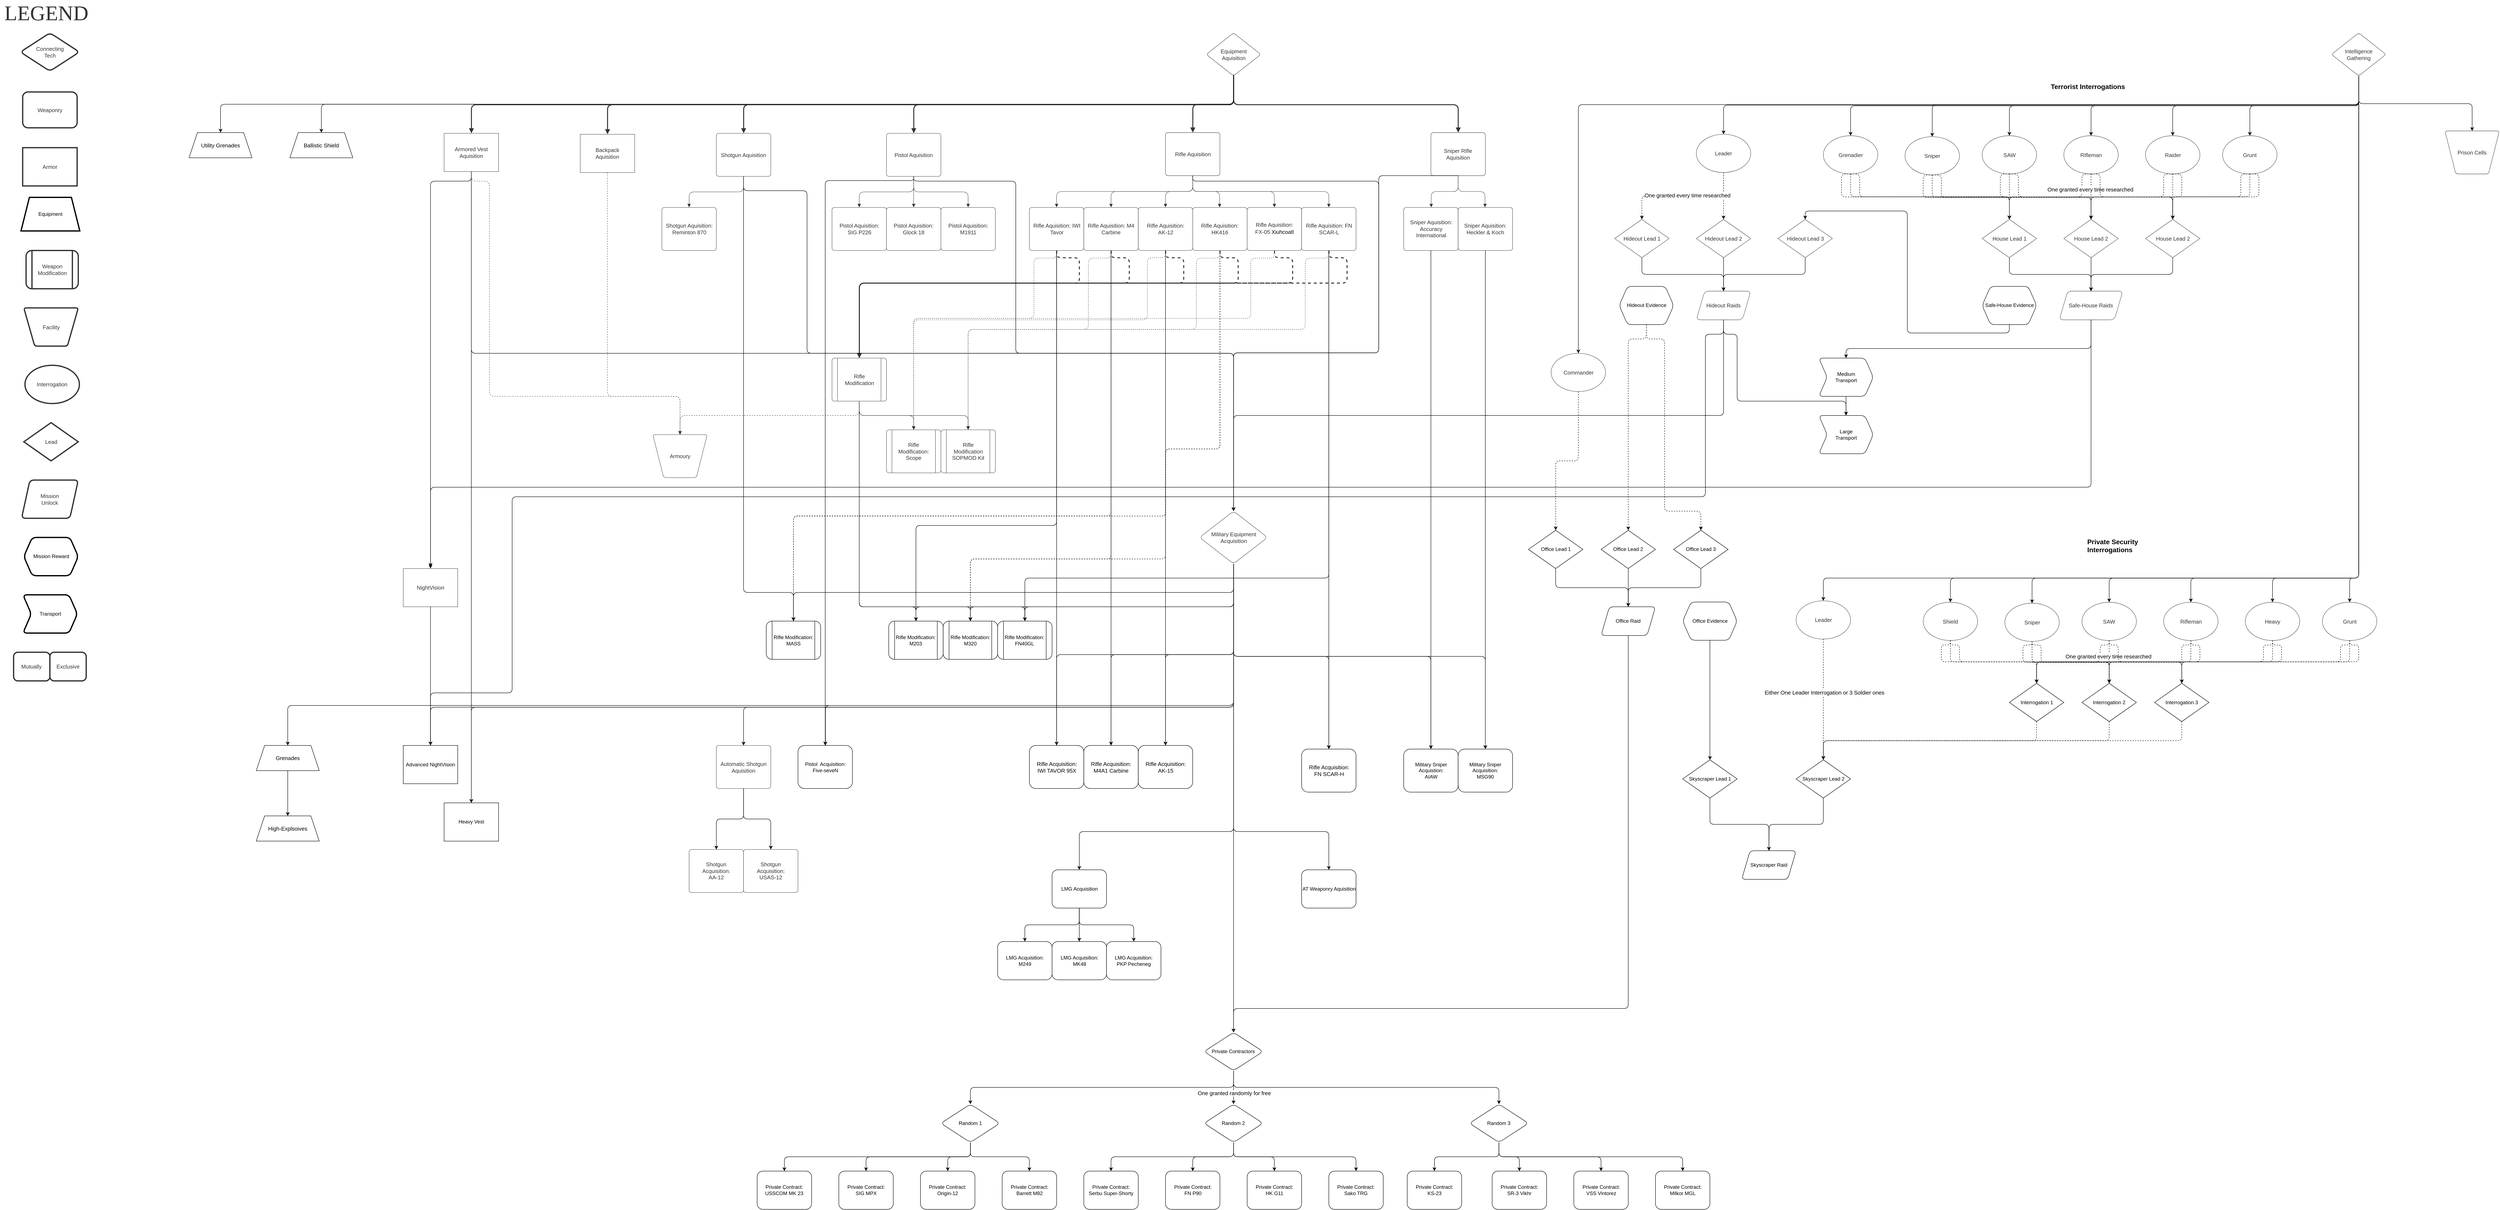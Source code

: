 <mxfile version="14.4.8" type="google"><diagram id="4cGTuTjY9rMHRPsiS7bT" name="Page-1"><mxGraphModel dx="3022" dy="763" grid="1" gridSize="10" guides="1" tooltips="1" connect="1" arrows="1" fold="1" page="0" pageScale="1" pageWidth="827" pageHeight="1169" math="0" shadow="0"><root><mxCell id="0"/><mxCell id="1" parent="0"/><mxCell id="aoGSGcO_K7ENOrN79qhN-189" value="" style="group;strokeWidth=3;" parent="1" vertex="1" connectable="0"><mxGeometry x="-810" y="20" width="5260" height="2870" as="geometry"/></mxCell><UserObject label="Rifle Aquisition" lucidchartObjectId=".nZdTzukBXGk" id="0sOFhui7Oxwit5s2lkjQ-1"><mxCell style="html=1;overflow=block;blockSpacing=1;whiteSpace=wrap;;whiteSpace=wrap;fontSize=13;fontColor=#333333;align=center;spacing=9;strokeColor=#333333;strokeOpacity=100;fillOpacity=100;rounded=1;absoluteArcSize=1;arcSize=12;fillColor=#ffffff;strokeWidth=0.8;" parent="aoGSGcO_K7ENOrN79qhN-189" vertex="1"><mxGeometry x="2084.559" y="305.792" width="129.61" height="102.5" as="geometry"/></mxCell></UserObject><UserObject label="Rifle Aquisition: IWI Tavor" lucidchartObjectId="wpZdP2hJwvBx" id="0sOFhui7Oxwit5s2lkjQ-2"><mxCell style="html=1;overflow=block;blockSpacing=1;whiteSpace=wrap;;whiteSpace=wrap;fontSize=13;fontColor=#333333;align=center;spacing=9;strokeColor=#333333;strokeOpacity=100;fillOpacity=100;rounded=1;absoluteArcSize=1;arcSize=12;fillColor=#ffffff;strokeWidth=0.8;" parent="aoGSGcO_K7ENOrN79qhN-189" vertex="1"><mxGeometry x="1760.534" y="484.028" width="129.61" height="102.5" as="geometry"/></mxCell></UserObject><UserObject label="Rifle Aquisition: M4 Carbine" lucidchartObjectId="ypZdUCTsFTgk" id="0sOFhui7Oxwit5s2lkjQ-3"><mxCell style="html=1;overflow=block;blockSpacing=1;whiteSpace=wrap;;whiteSpace=wrap;fontSize=13;fontColor=#333333;align=center;spacing=9;strokeColor=#333333;strokeOpacity=100;fillOpacity=100;rounded=1;absoluteArcSize=1;arcSize=12;fillColor=#ffffff;strokeWidth=0.8;" parent="aoGSGcO_K7ENOrN79qhN-189" vertex="1"><mxGeometry x="1890.144" y="484.028" width="129.61" height="102.5" as="geometry"/></mxCell></UserObject><UserObject label="Rifle Aquisition: AK-12" lucidchartObjectId="DpZdWLfwVPbR" id="0sOFhui7Oxwit5s2lkjQ-4"><mxCell style="html=1;overflow=block;blockSpacing=1;whiteSpace=wrap;;whiteSpace=wrap;fontSize=13;fontColor=#333333;align=center;spacing=9;strokeColor=#333333;strokeOpacity=100;fillOpacity=100;rounded=1;absoluteArcSize=1;arcSize=12;fillColor=#ffffff;strokeWidth=0.8;" parent="aoGSGcO_K7ENOrN79qhN-189" vertex="1"><mxGeometry x="2019.754" y="484.028" width="129.61" height="102.5" as="geometry"/></mxCell></UserObject><UserObject label="Rifle Aquisition: HK416" lucidchartObjectId="HpZdMb7RdRQD" id="0sOFhui7Oxwit5s2lkjQ-5"><mxCell style="html=1;overflow=block;blockSpacing=1;whiteSpace=wrap;;whiteSpace=wrap;fontSize=13;fontColor=#333333;align=center;spacing=9;strokeColor=#333333;strokeOpacity=100;fillOpacity=100;rounded=1;absoluteArcSize=1;arcSize=12;fillColor=#ffffff;strokeWidth=0.8;" parent="aoGSGcO_K7ENOrN79qhN-189" vertex="1"><mxGeometry x="2149.363" y="484.028" width="129.61" height="102.5" as="geometry"/></mxCell></UserObject><UserObject label="&lt;div style=&quot;display: flex; justify-content: center; text-align: center; align-items: baseline; font-size: 0; line-height: 1.25;margin-top: -2px;&quot;&gt;&lt;span&gt;&lt;span style=&quot;font-size:13px;color:#333333;&quot;&gt;Rifle Aquisition: FX-05 &lt;/span&gt;&lt;span style=&quot;font-size:12.8px;color:#000000;&quot;&gt;Xiuhcoatl&lt;/span&gt;&lt;/span&gt;&lt;/div&gt;" lucidchartObjectId="KpZdOzohRT-l" id="0sOFhui7Oxwit5s2lkjQ-6"><mxCell style="html=1;overflow=block;blockSpacing=1;whiteSpace=wrap;;whiteSpace=wrap;fontSize=13;spacing=9;strokeColor=#333333;strokeOpacity=100;fillOpacity=100;rounded=1;absoluteArcSize=1;arcSize=12;fillColor=#ffffff;strokeWidth=0.8;" parent="aoGSGcO_K7ENOrN79qhN-189" vertex="1"><mxGeometry x="2278.973" y="484.028" width="129.61" height="102.5" as="geometry"/></mxCell></UserObject><UserObject label="Rifle Aquisition: FN SCAR-L" lucidchartObjectId="OpZdpQtUeUHU" id="0sOFhui7Oxwit5s2lkjQ-7"><mxCell style="html=1;overflow=block;blockSpacing=1;whiteSpace=wrap;;whiteSpace=wrap;fontSize=13;fontColor=#333333;align=center;spacing=9;strokeColor=#333333;strokeOpacity=100;fillOpacity=100;rounded=1;absoluteArcSize=1;arcSize=12;fillColor=#ffffff;strokeWidth=0.8;" parent="aoGSGcO_K7ENOrN79qhN-189" vertex="1"><mxGeometry x="2408.583" y="484.028" width="129.61" height="102.5" as="geometry"/></mxCell></UserObject><UserObject label="" lucidchartObjectId="QvZdIoXNtZzA" id="0sOFhui7Oxwit5s2lkjQ-8"><mxCell style="html=1;jettySize=18;whiteSpace=wrap;fontSize=13;strokeColor=#333333;strokeOpacity=100;strokeWidth=0.8;rounded=1;arcSize=24;edgeStyle=orthogonalEdgeStyle;startArrow=none;;endArrow=block;endFill=1;;exitX=0.5;exitY=1.004;exitPerimeter=0;entryX=0.5;entryY=-0.004;entryPerimeter=0;" parent="aoGSGcO_K7ENOrN79qhN-189" source="0sOFhui7Oxwit5s2lkjQ-1" target="0sOFhui7Oxwit5s2lkjQ-4" edge="1"><mxGeometry width="100" height="100" relative="1" as="geometry"><Array as="points"/></mxGeometry></mxCell></UserObject><UserObject label="" lucidchartObjectId="EwZdCx0tgdpZ" id="0sOFhui7Oxwit5s2lkjQ-9"><mxCell style="html=1;jettySize=18;whiteSpace=wrap;fontSize=13;strokeColor=#333333;strokeOpacity=100;strokeWidth=0.8;rounded=1;arcSize=24;edgeStyle=orthogonalEdgeStyle;startArrow=none;;endArrow=block;endFill=1;;exitX=0.5;exitY=1.004;exitPerimeter=0;entryX=0.494;entryY=-0.004;entryPerimeter=0;" parent="aoGSGcO_K7ENOrN79qhN-189" source="0sOFhui7Oxwit5s2lkjQ-1" target="0sOFhui7Oxwit5s2lkjQ-5" edge="1"><mxGeometry width="100" height="100" relative="1" as="geometry"><Array as="points"/></mxGeometry></mxCell></UserObject><UserObject label="" lucidchartObjectId="XwZdVSiIm4dq" id="0sOFhui7Oxwit5s2lkjQ-10"><mxCell style="html=1;jettySize=18;whiteSpace=wrap;fontSize=13;strokeColor=#333333;strokeOpacity=100;strokeWidth=0.8;rounded=1;arcSize=24;edgeStyle=orthogonalEdgeStyle;startArrow=none;;endArrow=block;endFill=1;;exitX=0.5;exitY=1.004;exitPerimeter=0;entryX=0.5;entryY=-0.004;entryPerimeter=0;" parent="aoGSGcO_K7ENOrN79qhN-189" source="0sOFhui7Oxwit5s2lkjQ-1" target="0sOFhui7Oxwit5s2lkjQ-6" edge="1"><mxGeometry width="100" height="100" relative="1" as="geometry"><Array as="points"/></mxGeometry></mxCell></UserObject><UserObject label="" lucidchartObjectId="nxZdc6QLQ7qf" id="0sOFhui7Oxwit5s2lkjQ-11"><mxCell style="html=1;jettySize=18;whiteSpace=wrap;fontSize=13;strokeColor=#333333;strokeOpacity=100;strokeWidth=0.8;rounded=1;arcSize=24;edgeStyle=orthogonalEdgeStyle;startArrow=none;;endArrow=block;endFill=1;;exitX=0.5;exitY=1.004;exitPerimeter=0;entryX=0.5;entryY=-0.004;entryPerimeter=0;" parent="aoGSGcO_K7ENOrN79qhN-189" source="0sOFhui7Oxwit5s2lkjQ-1" target="0sOFhui7Oxwit5s2lkjQ-3" edge="1"><mxGeometry width="100" height="100" relative="1" as="geometry"><Array as="points"/></mxGeometry></mxCell></UserObject><UserObject label="" lucidchartObjectId="vxZd.s7_DAgI" id="0sOFhui7Oxwit5s2lkjQ-12"><mxCell style="html=1;jettySize=18;whiteSpace=wrap;fontSize=13;strokeColor=#333333;strokeOpacity=100;strokeWidth=0.8;rounded=1;arcSize=24;edgeStyle=orthogonalEdgeStyle;startArrow=none;;endArrow=block;endFill=1;;exitX=0.5;exitY=1.004;exitPerimeter=0;entryX=0.5;entryY=-0.004;entryPerimeter=0;" parent="aoGSGcO_K7ENOrN79qhN-189" source="0sOFhui7Oxwit5s2lkjQ-1" target="0sOFhui7Oxwit5s2lkjQ-7" edge="1"><mxGeometry width="100" height="100" relative="1" as="geometry"><Array as="points"/></mxGeometry></mxCell></UserObject><UserObject label="" lucidchartObjectId="AxZd3iUiCq7C" id="0sOFhui7Oxwit5s2lkjQ-13"><mxCell style="html=1;jettySize=18;whiteSpace=wrap;fontSize=13;strokeColor=#333333;strokeOpacity=100;strokeWidth=0.8;rounded=1;arcSize=24;edgeStyle=orthogonalEdgeStyle;startArrow=none;;endArrow=block;endFill=1;;exitX=0.5;exitY=1.004;exitPerimeter=0;entryX=0.5;entryY=-0.004;entryPerimeter=0;" parent="aoGSGcO_K7ENOrN79qhN-189" source="0sOFhui7Oxwit5s2lkjQ-1" target="0sOFhui7Oxwit5s2lkjQ-2" edge="1"><mxGeometry width="100" height="100" relative="1" as="geometry"><Array as="points"/></mxGeometry></mxCell></UserObject><mxCell id="BjhiflAXjW6-GuUMWBlZ-7" style="edgeStyle=orthogonalEdgeStyle;rounded=1;orthogonalLoop=1;jettySize=auto;html=1;exitX=0.5;exitY=1;exitDx=0;exitDy=0;" parent="aoGSGcO_K7ENOrN79qhN-189" source="0sOFhui7Oxwit5s2lkjQ-14" target="BjhiflAXjW6-GuUMWBlZ-2" edge="1"><mxGeometry relative="1" as="geometry"/></mxCell><UserObject label="Equipment Aquisition" lucidchartObjectId="AEZdzTns~rJW" id="0sOFhui7Oxwit5s2lkjQ-14"><mxCell style="html=1;overflow=block;blockSpacing=1;whiteSpace=wrap;rhombus;whiteSpace=wrap;fontSize=13;fontColor=#333333;align=center;spacing=9;strokeColor=#333333;strokeOpacity=100;fillOpacity=100;rounded=1;absoluteArcSize=1;arcSize=12;fillColor=#ffffff;strokeWidth=0.8;" parent="aoGSGcO_K7ENOrN79qhN-189" vertex="1"><mxGeometry x="2181.766" y="68.333" width="129.61" height="102.5" as="geometry"/></mxCell></UserObject><UserObject label="" lucidchartObjectId="NEZd5W1DCkiB" id="0sOFhui7Oxwit5s2lkjQ-15"><mxCell style="html=1;jettySize=18;whiteSpace=wrap;fontSize=13;strokeColor=#333333;strokeOpacity=100;strokeWidth=2.3;rounded=1;arcSize=24;edgeStyle=orthogonalEdgeStyle;startArrow=none;;endArrow=block;endFill=1;;exitX=0.5;exitY=0.98;exitPerimeter=0;entryX=0.5;entryY=-0.004;entryPerimeter=0;" parent="aoGSGcO_K7ENOrN79qhN-189" source="0sOFhui7Oxwit5s2lkjQ-14" target="0sOFhui7Oxwit5s2lkjQ-1" edge="1"><mxGeometry width="100" height="100" relative="1" as="geometry"><Array as="points"/></mxGeometry></mxCell></UserObject><UserObject label="Sniper Rifle Aquisition" lucidchartObjectId="wFZdonkYxjsh" id="0sOFhui7Oxwit5s2lkjQ-16"><mxCell style="html=1;overflow=block;blockSpacing=1;whiteSpace=wrap;;whiteSpace=wrap;fontSize=13;fontColor=#333333;align=center;spacing=9;strokeColor=#333333;strokeOpacity=100;fillOpacity=100;rounded=1;absoluteArcSize=1;arcSize=12;fillColor=#ffffff;strokeWidth=0.8;" parent="aoGSGcO_K7ENOrN79qhN-189" vertex="1"><mxGeometry x="2716.407" y="305.792" width="129.61" height="102.5" as="geometry"/></mxCell></UserObject><UserObject label="Sniper Aquisition:&#xA;Accuracy International" lucidchartObjectId=".FZdUtw9KJ3a" id="0sOFhui7Oxwit5s2lkjQ-17"><mxCell style="html=1;overflow=block;blockSpacing=1;whiteSpace=wrap;;whiteSpace=wrap;fontSize=13;fontColor=#333333;align=center;spacing=9;strokeColor=#333333;strokeOpacity=100;fillOpacity=100;rounded=1;absoluteArcSize=1;arcSize=12;fillColor=#ffffff;strokeWidth=0.8;" parent="aoGSGcO_K7ENOrN79qhN-189" vertex="1"><mxGeometry x="2651.602" y="484.028" width="129.61" height="102.5" as="geometry"/></mxCell></UserObject><UserObject label="Sniper Aquisition: Heckler &amp; Koch" lucidchartObjectId="~HZdCM5_0xa3" id="0sOFhui7Oxwit5s2lkjQ-18"><mxCell style="html=1;overflow=block;blockSpacing=1;whiteSpace=wrap;;whiteSpace=wrap;fontSize=13;fontColor=#333333;align=center;spacing=9;strokeColor=#333333;strokeOpacity=100;fillOpacity=100;rounded=1;absoluteArcSize=1;arcSize=12;fillColor=#ffffff;strokeWidth=0.8;" parent="aoGSGcO_K7ENOrN79qhN-189" vertex="1"><mxGeometry x="2781.211" y="484.028" width="129.61" height="102.5" as="geometry"/></mxCell></UserObject><UserObject label="" lucidchartObjectId="CIZdazD75ilh" id="0sOFhui7Oxwit5s2lkjQ-19"><mxCell style="html=1;jettySize=18;whiteSpace=wrap;fontSize=13;strokeColor=#333333;strokeOpacity=100;strokeWidth=0.8;rounded=1;arcSize=24;edgeStyle=orthogonalEdgeStyle;startArrow=none;;endArrow=block;endFill=1;;exitX=0.5;exitY=1.004;exitPerimeter=0;entryX=0.506;entryY=-0.004;entryPerimeter=0;" parent="aoGSGcO_K7ENOrN79qhN-189" source="0sOFhui7Oxwit5s2lkjQ-16" target="0sOFhui7Oxwit5s2lkjQ-17" edge="1"><mxGeometry width="100" height="100" relative="1" as="geometry"><Array as="points"/></mxGeometry></mxCell></UserObject><UserObject label="" lucidchartObjectId="ZIZdZjh2DHgJ" id="0sOFhui7Oxwit5s2lkjQ-20"><mxCell style="html=1;jettySize=18;whiteSpace=wrap;fontSize=13;strokeColor=#333333;strokeOpacity=100;strokeWidth=0.8;rounded=1;arcSize=24;edgeStyle=orthogonalEdgeStyle;startArrow=none;;endArrow=block;endFill=1;;exitX=0.5;exitY=1.004;exitPerimeter=0;entryX=0.494;entryY=-0.004;entryPerimeter=0;" parent="aoGSGcO_K7ENOrN79qhN-189" source="0sOFhui7Oxwit5s2lkjQ-16" target="0sOFhui7Oxwit5s2lkjQ-18" edge="1"><mxGeometry width="100" height="100" relative="1" as="geometry"><Array as="points"/></mxGeometry></mxCell></UserObject><UserObject label="" lucidchartObjectId="5IZdWXKTfCLe" id="0sOFhui7Oxwit5s2lkjQ-21"><mxCell style="html=1;jettySize=18;whiteSpace=wrap;fontSize=13;strokeColor=#333333;strokeOpacity=100;strokeWidth=2.3;rounded=1;arcSize=24;edgeStyle=orthogonalEdgeStyle;startArrow=none;;endArrow=block;endFill=1;;exitX=0.5;exitY=0.98;exitPerimeter=0;entryX=0.5;entryY=-0.004;entryPerimeter=0;" parent="aoGSGcO_K7ENOrN79qhN-189" source="0sOFhui7Oxwit5s2lkjQ-14" target="0sOFhui7Oxwit5s2lkjQ-16" edge="1"><mxGeometry width="100" height="100" relative="1" as="geometry"><Array as="points"><mxPoint x="2246.571" y="239.167"/><mxPoint x="2781.211" y="239.167"/></Array></mxGeometry></mxCell></UserObject><UserObject label="Shotgun Aquisition" lucidchartObjectId="NJZdjia7oByf" id="0sOFhui7Oxwit5s2lkjQ-22"><mxCell style="html=1;overflow=block;blockSpacing=1;whiteSpace=wrap;;whiteSpace=wrap;fontSize=13;fontColor=#333333;align=center;spacing=9;strokeColor=#333333;strokeOpacity=100;fillOpacity=100;rounded=1;absoluteArcSize=1;arcSize=12;fillColor=#ffffff;strokeWidth=0.8;" parent="aoGSGcO_K7ENOrN79qhN-189" vertex="1"><mxGeometry x="1015.277" y="307.5" width="129.61" height="102.5" as="geometry"/></mxCell></UserObject><UserObject label="Shotgun Aquisition: Reminton 870" lucidchartObjectId="aKZdjtdj7G8_" id="0sOFhui7Oxwit5s2lkjQ-23"><mxCell style="html=1;overflow=block;blockSpacing=1;whiteSpace=wrap;;whiteSpace=wrap;fontSize=13;fontColor=#333333;align=center;spacing=9;strokeColor=#333333;strokeOpacity=100;fillOpacity=100;rounded=1;absoluteArcSize=1;arcSize=12;fillColor=#ffffff;strokeWidth=0.8;" parent="aoGSGcO_K7ENOrN79qhN-189" vertex="1"><mxGeometry x="885.667" y="484.028" width="129.61" height="102.5" as="geometry"/></mxCell></UserObject><UserObject label="" lucidchartObjectId="KKZd92wMXNar" id="0sOFhui7Oxwit5s2lkjQ-24"><mxCell style="html=1;jettySize=18;whiteSpace=wrap;fontSize=13;strokeColor=#333333;strokeOpacity=100;strokeWidth=0.8;rounded=1;arcSize=24;edgeStyle=orthogonalEdgeStyle;startArrow=none;;endArrow=block;endFill=1;;exitX=0.5;exitY=1.004;exitPerimeter=0;entryX=0.5;entryY=-0.004;entryPerimeter=0;" parent="aoGSGcO_K7ENOrN79qhN-189" source="0sOFhui7Oxwit5s2lkjQ-22" target="0sOFhui7Oxwit5s2lkjQ-23" edge="1"><mxGeometry width="100" height="100" relative="1" as="geometry"><Array as="points"/></mxGeometry></mxCell></UserObject><UserObject label="" lucidchartObjectId="MKZdWgNyRrsv" id="0sOFhui7Oxwit5s2lkjQ-25"><mxCell style="html=1;jettySize=18;whiteSpace=wrap;fontSize=13;strokeColor=#333333;strokeOpacity=100;strokeWidth=2.3;rounded=1;arcSize=24;edgeStyle=orthogonalEdgeStyle;startArrow=none;;endArrow=block;endFill=1;;exitX=0.5;exitY=0.98;exitPerimeter=0;entryX=0.5;entryY=-0.004;entryPerimeter=0;" parent="aoGSGcO_K7ENOrN79qhN-189" source="0sOFhui7Oxwit5s2lkjQ-14" target="0sOFhui7Oxwit5s2lkjQ-22" edge="1"><mxGeometry width="100" height="100" relative="1" as="geometry"><Array as="points"><mxPoint x="2246.571" y="239.167"/><mxPoint x="1080.082" y="239.167"/></Array></mxGeometry></mxCell></UserObject><mxCell id="ePSvamaKm5ZZLiCWBedF-2" style="edgeStyle=orthogonalEdgeStyle;rounded=1;orthogonalLoop=1;jettySize=auto;html=1;exitX=0.5;exitY=1;exitDx=0;exitDy=0;entryX=0.5;entryY=0;entryDx=0;entryDy=0;" edge="1" parent="aoGSGcO_K7ENOrN79qhN-189" source="0sOFhui7Oxwit5s2lkjQ-26" target="ePSvamaKm5ZZLiCWBedF-1"><mxGeometry relative="1" as="geometry"><mxPoint x="1307" y="1760" as="targetPoint"/><Array as="points"><mxPoint x="1485" y="420"/><mxPoint x="1274" y="420"/></Array></mxGeometry></mxCell><UserObject label="Pistol Aquisition" lucidchartObjectId="RMZdWAIVf3ku" id="0sOFhui7Oxwit5s2lkjQ-26"><mxCell style="html=1;overflow=block;blockSpacing=1;whiteSpace=wrap;;whiteSpace=wrap;fontSize=13;fontColor=#333333;align=center;spacing=9;strokeColor=#333333;strokeOpacity=100;fillOpacity=100;rounded=1;absoluteArcSize=1;arcSize=12;fillColor=#ffffff;strokeWidth=0.8;" parent="aoGSGcO_K7ENOrN79qhN-189" vertex="1"><mxGeometry x="1420.308" y="307.5" width="129.61" height="102.5" as="geometry"/></mxCell></UserObject><UserObject label="Pistol Aquisition: SIG P226" lucidchartObjectId="nNZd9yNHCWl8" id="0sOFhui7Oxwit5s2lkjQ-27"><mxCell style="html=1;overflow=block;blockSpacing=1;whiteSpace=wrap;;whiteSpace=wrap;fontSize=13;fontColor=#333333;align=center;spacing=9;strokeColor=#333333;strokeOpacity=100;fillOpacity=100;rounded=1;absoluteArcSize=1;arcSize=12;fillColor=#ffffff;strokeWidth=0.8;" parent="aoGSGcO_K7ENOrN79qhN-189" vertex="1"><mxGeometry x="1290.698" y="484.028" width="129.61" height="102.5" as="geometry"/></mxCell></UserObject><UserObject label="Pistol Aquisition: Glock 18" lucidchartObjectId="qNZdaVzqVqA_" id="0sOFhui7Oxwit5s2lkjQ-28"><mxCell style="html=1;overflow=block;blockSpacing=1;whiteSpace=wrap;;whiteSpace=wrap;fontSize=13;fontColor=#333333;align=center;spacing=9;strokeColor=#333333;strokeOpacity=100;fillOpacity=100;rounded=1;absoluteArcSize=1;arcSize=12;fillColor=#ffffff;strokeWidth=0.8;" parent="aoGSGcO_K7ENOrN79qhN-189" vertex="1"><mxGeometry x="1420.308" y="484.028" width="129.61" height="102.5" as="geometry"/></mxCell></UserObject><UserObject label="Pistol Aquisition: M1911" lucidchartObjectId="tNZdOS5x-khd" id="0sOFhui7Oxwit5s2lkjQ-29"><mxCell style="html=1;overflow=block;blockSpacing=1;whiteSpace=wrap;;whiteSpace=wrap;fontSize=13;fontColor=#333333;align=center;spacing=9;strokeColor=#333333;strokeOpacity=100;fillOpacity=100;rounded=1;absoluteArcSize=1;arcSize=12;fillColor=#ffffff;strokeWidth=0.8;" parent="aoGSGcO_K7ENOrN79qhN-189" vertex="1"><mxGeometry x="1549.918" y="484.028" width="129.61" height="102.5" as="geometry"/></mxCell></UserObject><UserObject label="" lucidchartObjectId="oQZd2~-~Y2gs" id="0sOFhui7Oxwit5s2lkjQ-30"><mxCell style="html=1;jettySize=18;whiteSpace=wrap;fontSize=13;strokeColor=#333333;strokeOpacity=100;strokeWidth=0.8;rounded=1;arcSize=24;edgeStyle=orthogonalEdgeStyle;startArrow=none;;endArrow=block;endFill=1;;exitX=0.5;exitY=1.004;exitPerimeter=0;entryX=0.5;entryY=-0.004;entryPerimeter=0;" parent="aoGSGcO_K7ENOrN79qhN-189" source="0sOFhui7Oxwit5s2lkjQ-26" target="0sOFhui7Oxwit5s2lkjQ-27" edge="1"><mxGeometry width="100" height="100" relative="1" as="geometry"><Array as="points"/></mxGeometry></mxCell></UserObject><UserObject label="" lucidchartObjectId="sQZd7AvisC3r" id="0sOFhui7Oxwit5s2lkjQ-31"><mxCell style="html=1;jettySize=18;whiteSpace=wrap;fontSize=13;strokeColor=#333333;strokeOpacity=100;strokeWidth=0.8;rounded=1;arcSize=24;edgeStyle=orthogonalEdgeStyle;startArrow=none;;endArrow=block;endFill=1;;exitX=0.5;exitY=1.004;exitPerimeter=0;entryX=0.5;entryY=-0.004;entryPerimeter=0;" parent="aoGSGcO_K7ENOrN79qhN-189" source="0sOFhui7Oxwit5s2lkjQ-26" target="0sOFhui7Oxwit5s2lkjQ-29" edge="1"><mxGeometry width="100" height="100" relative="1" as="geometry"><Array as="points"/></mxGeometry></mxCell></UserObject><UserObject label="" lucidchartObjectId="zQZd.8prdrVg" id="0sOFhui7Oxwit5s2lkjQ-32"><mxCell style="html=1;jettySize=18;whiteSpace=wrap;fontSize=13;strokeColor=#333333;strokeOpacity=100;strokeWidth=0.8;rounded=1;arcSize=24;edgeStyle=orthogonalEdgeStyle;startArrow=none;;endArrow=block;endFill=1;;exitX=0.5;exitY=1.004;exitPerimeter=0;entryX=0.5;entryY=-0.004;entryPerimeter=0;" parent="aoGSGcO_K7ENOrN79qhN-189" source="0sOFhui7Oxwit5s2lkjQ-26" target="0sOFhui7Oxwit5s2lkjQ-28" edge="1"><mxGeometry width="100" height="100" relative="1" as="geometry"><Array as="points"/></mxGeometry></mxCell></UserObject><UserObject label="" lucidchartObjectId="CQZdT_c2o7pa" id="0sOFhui7Oxwit5s2lkjQ-33"><mxCell style="html=1;jettySize=18;whiteSpace=wrap;fontSize=13;strokeColor=#333333;strokeOpacity=100;strokeWidth=2.3;rounded=1;arcSize=24;edgeStyle=orthogonalEdgeStyle;startArrow=none;;endArrow=block;endFill=1;;exitX=0.5;exitY=0.98;exitPerimeter=0;entryX=0.5;entryY=-0.004;entryPerimeter=0;" parent="aoGSGcO_K7ENOrN79qhN-189" source="0sOFhui7Oxwit5s2lkjQ-14" target="0sOFhui7Oxwit5s2lkjQ-26" edge="1"><mxGeometry width="100" height="100" relative="1" as="geometry"><Array as="points"><mxPoint x="2246.571" y="239.167"/><mxPoint x="1485.113" y="239.167"/></Array></mxGeometry></mxCell></UserObject><UserObject label="Armored Vest Aquisition" lucidchartObjectId="TSZdAv5Nu1_F" id="0sOFhui7Oxwit5s2lkjQ-34"><mxCell style="html=1;overflow=block;blockSpacing=1;whiteSpace=wrap;rounded=0;arcSize=50;whiteSpace=wrap;fontSize=13;fontColor=#333333;align=center;spacing=9;strokeColor=#333333;strokeOpacity=100;fillOpacity=100;fillColor=#ffffff;strokeWidth=0.8;" parent="aoGSGcO_K7ENOrN79qhN-189" vertex="1"><mxGeometry x="367.228" y="307.5" width="129.61" height="91.111" as="geometry"/></mxCell></UserObject><UserObject label="Backpack Aquisition" lucidchartObjectId="iTZdZ7eJWs2a" id="0sOFhui7Oxwit5s2lkjQ-35"><mxCell style="html=1;overflow=block;blockSpacing=1;whiteSpace=wrap;rounded=0;arcSize=50;whiteSpace=wrap;fontSize=13;fontColor=#333333;align=center;spacing=9;strokeColor=#333333;strokeOpacity=100;fillOpacity=100;fillColor=#ffffff;strokeWidth=0.8;" parent="aoGSGcO_K7ENOrN79qhN-189" vertex="1"><mxGeometry x="691.253" y="309.778" width="129.61" height="91.111" as="geometry"/></mxCell></UserObject><UserObject label="" lucidchartObjectId="3TZdt3lii5ES" id="0sOFhui7Oxwit5s2lkjQ-36"><mxCell style="html=1;jettySize=18;whiteSpace=wrap;fontSize=13;strokeColor=#333333;strokeOpacity=100;strokeWidth=2.3;rounded=1;arcSize=24;edgeStyle=orthogonalEdgeStyle;startArrow=none;;endArrow=block;endFill=1;;exitX=0.5;exitY=0.98;exitPerimeter=0;entryX=0.5;entryY=-0.004;entryPerimeter=0;" parent="aoGSGcO_K7ENOrN79qhN-189" source="0sOFhui7Oxwit5s2lkjQ-14" target="0sOFhui7Oxwit5s2lkjQ-34" edge="1"><mxGeometry width="100" height="100" relative="1" as="geometry"><Array as="points"><mxPoint x="2246.571" y="239.167"/><mxPoint x="432.033" y="239.167"/></Array></mxGeometry></mxCell></UserObject><UserObject label="" lucidchartObjectId="7TZdTCwb9kuW" id="0sOFhui7Oxwit5s2lkjQ-37"><mxCell style="html=1;jettySize=18;whiteSpace=wrap;fontSize=13;strokeColor=#333333;strokeOpacity=100;strokeWidth=2.3;rounded=1;arcSize=24;edgeStyle=orthogonalEdgeStyle;startArrow=none;;endArrow=block;endFill=1;;exitX=0.5;exitY=0.98;exitPerimeter=0;entryX=0.5;entryY=-0.004;entryPerimeter=0;" parent="aoGSGcO_K7ENOrN79qhN-189" source="0sOFhui7Oxwit5s2lkjQ-14" target="0sOFhui7Oxwit5s2lkjQ-35" edge="1"><mxGeometry width="100" height="100" relative="1" as="geometry"><Array as="points"><mxPoint x="2246.571" y="239.167"/><mxPoint x="756.057" y="239.167"/></Array></mxGeometry></mxCell></UserObject><UserObject label="Rifle Modification" lucidchartObjectId="a6ZdoMXelwi5" id="0sOFhui7Oxwit5s2lkjQ-38"><mxCell style="html=1;overflow=block;blockSpacing=1;whiteSpace=wrap;shape=process;whiteSpace=wrap;fontSize=13;fontColor=#333333;align=center;spacing=3.8;strokeColor=#333333;strokeOpacity=100;fillOpacity=100;rounded=1;absoluteArcSize=1;arcSize=12;fillColor=#ffffff;strokeWidth=0.8;" parent="aoGSGcO_K7ENOrN79qhN-189" vertex="1"><mxGeometry x="1290.698" y="842.778" width="129.61" height="102.5" as="geometry"/></mxCell></UserObject><UserObject label="" lucidchartObjectId="h6ZdRJ-4xbI6" id="0sOFhui7Oxwit5s2lkjQ-39"><mxCell style="html=1;jettySize=18;whiteSpace=wrap;fontSize=13;strokeColor=#333333;strokeOpacity=100;strokeWidth=2.3;rounded=1;arcSize=24;edgeStyle=orthogonalEdgeStyle;startArrow=none;;endArrow=block;endFill=1;;exitX=0.5;exitY=1.004;exitPerimeter=0;entryX=0.5;entryY=-0.004;entryPerimeter=0;dashed=1;" parent="aoGSGcO_K7ENOrN79qhN-189" source="0sOFhui7Oxwit5s2lkjQ-2" target="0sOFhui7Oxwit5s2lkjQ-38" edge="1"><mxGeometry width="100" height="100" relative="1" as="geometry"><Array as="points"><mxPoint x="1825.339" y="603.611"/><mxPoint x="1879.343" y="603.611"/><mxPoint x="1879.343" y="663.972"/><mxPoint x="1355.503" y="663.972"/></Array></mxGeometry></mxCell></UserObject><UserObject label="" lucidchartObjectId="k6ZdRMltAoLC" id="0sOFhui7Oxwit5s2lkjQ-40"><mxCell style="html=1;jettySize=18;whiteSpace=wrap;fontSize=13;strokeColor=#333333;strokeOpacity=100;strokeWidth=2.3;rounded=1;arcSize=24;edgeStyle=orthogonalEdgeStyle;startArrow=none;;endArrow=block;endFill=1;;exitX=0.5;exitY=1.004;exitPerimeter=0;entryX=0.5;entryY=-0.004;entryPerimeter=0;dashed=1;" parent="aoGSGcO_K7ENOrN79qhN-189" source="0sOFhui7Oxwit5s2lkjQ-3" target="0sOFhui7Oxwit5s2lkjQ-38" edge="1"><mxGeometry width="100" height="100" relative="1" as="geometry"><Array as="points"><mxPoint x="1954.949" y="603.611"/><mxPoint x="1998.152" y="603.611"/><mxPoint x="1998.152" y="663.972"/><mxPoint x="1355.503" y="663.972"/></Array></mxGeometry></mxCell></UserObject><UserObject label="" lucidchartObjectId="u6ZdzQbKuTCf" id="0sOFhui7Oxwit5s2lkjQ-41"><mxCell style="html=1;jettySize=18;whiteSpace=wrap;fontSize=13;strokeColor=#333333;strokeOpacity=100;strokeWidth=2.3;rounded=1;arcSize=24;edgeStyle=orthogonalEdgeStyle;startArrow=none;;endArrow=block;endFill=1;;exitX=0.5;exitY=1.004;exitPerimeter=0;entryX=0.5;entryY=-0.004;entryPerimeter=0;dashed=1;" parent="aoGSGcO_K7ENOrN79qhN-189" source="0sOFhui7Oxwit5s2lkjQ-4" target="0sOFhui7Oxwit5s2lkjQ-38" edge="1"><mxGeometry width="100" height="100" relative="1" as="geometry"><Array as="points"><mxPoint x="2084.559" y="603.611"/><mxPoint x="2127.762" y="603.611"/><mxPoint x="2127.762" y="663.972"/><mxPoint x="1355.503" y="663.972"/></Array></mxGeometry></mxCell></UserObject><UserObject label="" lucidchartObjectId="J6ZdNk4VffnR" id="0sOFhui7Oxwit5s2lkjQ-42"><mxCell style="html=1;jettySize=18;whiteSpace=wrap;fontSize=13;strokeColor=#333333;strokeOpacity=100;strokeWidth=2.3;rounded=1;arcSize=24;edgeStyle=orthogonalEdgeStyle;startArrow=none;;endArrow=block;endFill=1;;exitX=0.5;exitY=1.004;exitPerimeter=0;entryX=0.5;entryY=-0.004;entryPerimeter=0;dashed=1;" parent="aoGSGcO_K7ENOrN79qhN-189" source="0sOFhui7Oxwit5s2lkjQ-5" target="0sOFhui7Oxwit5s2lkjQ-38" edge="1"><mxGeometry width="100" height="100" relative="1" as="geometry"><Array as="points"><mxPoint x="2214.168" y="603.611"/><mxPoint x="2257.372" y="603.611"/><mxPoint x="2257.372" y="663.972"/><mxPoint x="1355.503" y="663.972"/></Array></mxGeometry></mxCell></UserObject><UserObject label="" lucidchartObjectId="M6ZdO0bWWrU3" id="0sOFhui7Oxwit5s2lkjQ-43"><mxCell style="html=1;jettySize=18;whiteSpace=wrap;fontSize=13;strokeColor=#333333;strokeOpacity=100;strokeWidth=2.3;rounded=1;arcSize=24;edgeStyle=orthogonalEdgeStyle;startArrow=none;;endArrow=block;endFill=1;;exitX=0.5;exitY=1.004;exitPerimeter=0;entryX=0.5;entryY=-0.004;entryPerimeter=0;dashed=1;" parent="aoGSGcO_K7ENOrN79qhN-189" source="0sOFhui7Oxwit5s2lkjQ-6" target="0sOFhui7Oxwit5s2lkjQ-38" edge="1"><mxGeometry width="100" height="100" relative="1" as="geometry"><Array as="points"><mxPoint x="2343.778" y="603.611"/><mxPoint x="2386.982" y="603.611"/><mxPoint x="2386.982" y="663.972"/><mxPoint x="1355.503" y="663.972"/></Array></mxGeometry></mxCell></UserObject><UserObject label="" lucidchartObjectId="P6Zdv4RYhlie" id="0sOFhui7Oxwit5s2lkjQ-44"><mxCell style="html=1;jettySize=18;whiteSpace=wrap;fontSize=13;strokeColor=#333333;strokeOpacity=100;strokeWidth=2.3;rounded=1;arcSize=24;edgeStyle=orthogonalEdgeStyle;startArrow=none;;endArrow=block;endFill=1;;exitX=0.5;exitY=1.004;exitPerimeter=0;entryX=0.5;entryY=-0.004;entryPerimeter=0;dashed=1;" parent="aoGSGcO_K7ENOrN79qhN-189" source="0sOFhui7Oxwit5s2lkjQ-7" target="0sOFhui7Oxwit5s2lkjQ-38" edge="1"><mxGeometry width="100" height="100" relative="1" as="geometry"><Array as="points"><mxPoint x="2473.388" y="603.611"/><mxPoint x="2516.591" y="603.611"/><mxPoint x="2516.591" y="663.972"/><mxPoint x="1355.503" y="663.972"/></Array></mxGeometry></mxCell></UserObject><UserObject label="Rifle Modification: Scope" lucidchartObjectId="Y9ZdiyxfP5wW" id="0sOFhui7Oxwit5s2lkjQ-45"><mxCell style="html=1;overflow=block;blockSpacing=1;whiteSpace=wrap;shape=process;whiteSpace=wrap;fontSize=13;fontColor=#333333;align=center;spacing=3.8;strokeColor=#333333;strokeOpacity=100;fillOpacity=100;rounded=1;absoluteArcSize=1;arcSize=12;fillColor=#ffffff;strokeWidth=0.8;" parent="aoGSGcO_K7ENOrN79qhN-189" vertex="1"><mxGeometry x="1420.308" y="1013.611" width="129.61" height="102.5" as="geometry"/></mxCell></UserObject><UserObject label="Rifle Modification SOPMOD Kit" lucidchartObjectId="d-ZddwU1q0cq" id="0sOFhui7Oxwit5s2lkjQ-46"><mxCell style="html=1;overflow=block;blockSpacing=1;whiteSpace=wrap;shape=process;whiteSpace=wrap;fontSize=13;fontColor=#333333;align=center;spacing=3.8;strokeColor=#333333;strokeOpacity=100;fillOpacity=100;rounded=1;absoluteArcSize=1;arcSize=12;fillColor=#ffffff;strokeWidth=0.8;" parent="aoGSGcO_K7ENOrN79qhN-189" vertex="1"><mxGeometry x="1549.918" y="1013.611" width="129.61" height="102.5" as="geometry"/></mxCell></UserObject><UserObject label="" lucidchartObjectId="M-ZdUwTSwu39" id="0sOFhui7Oxwit5s2lkjQ-47"><mxCell style="html=1;jettySize=18;whiteSpace=wrap;fontSize=13;strokeColor=#333333;strokeOpacity=100;strokeWidth=0.8;rounded=1;arcSize=24;edgeStyle=orthogonalEdgeStyle;startArrow=none;;endArrow=block;endFill=1;;exitX=0.5;exitY=1.004;exitPerimeter=0;entryX=0.5;entryY=-0.004;entryPerimeter=0;" parent="aoGSGcO_K7ENOrN79qhN-189" source="0sOFhui7Oxwit5s2lkjQ-38" target="0sOFhui7Oxwit5s2lkjQ-45" edge="1"><mxGeometry width="100" height="100" relative="1" as="geometry"><Array as="points"/></mxGeometry></mxCell></UserObject><UserObject label="" lucidchartObjectId="R-ZdDBNfb4SS" id="0sOFhui7Oxwit5s2lkjQ-48"><mxCell style="html=1;jettySize=18;whiteSpace=wrap;fontSize=13;strokeColor=#333333;strokeOpacity=100;strokeWidth=0.8;rounded=1;arcSize=24;edgeStyle=orthogonalEdgeStyle;startArrow=none;;endArrow=block;endFill=1;;exitX=0.5;exitY=1.004;exitPerimeter=0;entryX=0.5;entryY=-0.004;entryPerimeter=0;" parent="aoGSGcO_K7ENOrN79qhN-189" source="0sOFhui7Oxwit5s2lkjQ-38" target="0sOFhui7Oxwit5s2lkjQ-46" edge="1"><mxGeometry width="100" height="100" relative="1" as="geometry"><Array as="points"/></mxGeometry></mxCell></UserObject><UserObject label="" lucidchartObjectId="8~ZdZJWn~6jy" id="0sOFhui7Oxwit5s2lkjQ-52"><mxCell style="html=1;jettySize=18;whiteSpace=wrap;fontSize=13;strokeColor=#333333;strokeOpacity=100;strokeWidth=0.8;rounded=1;arcSize=24;edgeStyle=orthogonalEdgeStyle;startArrow=none;;endArrow=block;endFill=1;;exitX=0.5;exitY=1.004;exitPerimeter=0;entryX=0.5;entryY=-0.004;entryPerimeter=0;dashed=1;" parent="aoGSGcO_K7ENOrN79qhN-189" source="0sOFhui7Oxwit5s2lkjQ-6" target="0sOFhui7Oxwit5s2lkjQ-45" edge="1"><mxGeometry width="100" height="100" relative="1" as="geometry"><Array as="points"><mxPoint x="2343.778" y="604.75"/><mxPoint x="2287.614" y="604.75"/><mxPoint x="2287.614" y="748.25"/><mxPoint x="1485.113" y="748.25"/></Array></mxGeometry></mxCell></UserObject><UserObject label="" lucidchartObjectId="Bb0dUiIs-Duv" id="0sOFhui7Oxwit5s2lkjQ-53"><mxCell style="html=1;jettySize=18;whiteSpace=wrap;fontSize=13;strokeColor=#333333;strokeOpacity=100;strokeWidth=0.8;rounded=1;arcSize=24;edgeStyle=orthogonalEdgeStyle;startArrow=none;;endArrow=block;endFill=1;;exitX=0.5;exitY=1.004;exitPerimeter=0;entryX=0.5;entryY=-0.004;entryPerimeter=0;dashed=1;" parent="aoGSGcO_K7ENOrN79qhN-189" source="0sOFhui7Oxwit5s2lkjQ-5" target="0sOFhui7Oxwit5s2lkjQ-46" edge="1"><mxGeometry width="100" height="100" relative="1" as="geometry"><Array as="points"><mxPoint x="2214.168" y="604.75"/><mxPoint x="2158.004" y="604.75"/><mxPoint x="2158.004" y="774.444"/><mxPoint x="1614.723" y="774.444"/></Array></mxGeometry></mxCell></UserObject><UserObject label="" lucidchartObjectId="rc0dC78Lwz8d" id="0sOFhui7Oxwit5s2lkjQ-54"><mxCell style="html=1;jettySize=18;whiteSpace=wrap;fontSize=13;strokeColor=#333333;strokeOpacity=100;strokeWidth=0.8;rounded=1;arcSize=24;edgeStyle=orthogonalEdgeStyle;startArrow=none;;endArrow=block;endFill=1;;exitX=0.5;exitY=1.004;exitPerimeter=0;entryX=0.5;entryY=-0.004;entryPerimeter=0;dashed=1;" parent="aoGSGcO_K7ENOrN79qhN-189" source="0sOFhui7Oxwit5s2lkjQ-7" target="0sOFhui7Oxwit5s2lkjQ-46" edge="1"><mxGeometry width="100" height="100" relative="1" as="geometry"><Array as="points"><mxPoint x="2473.388" y="604.75"/><mxPoint x="2417.224" y="604.75"/><mxPoint x="2417.224" y="774.444"/><mxPoint x="1614.723" y="774.444"/></Array></mxGeometry></mxCell></UserObject><UserObject label="Intelligence Gathering" lucidchartObjectId="3d0dxhKkY.PO" id="0sOFhui7Oxwit5s2lkjQ-55"><mxCell style="html=1;overflow=block;blockSpacing=1;whiteSpace=wrap;rhombus;whiteSpace=wrap;fontSize=13;fontColor=#333333;align=center;spacing=3.8;strokeColor=#333333;strokeOpacity=100;fillOpacity=100;rounded=1;absoluteArcSize=1;arcSize=12;fillColor=#ffffff;strokeWidth=0.8;" parent="aoGSGcO_K7ENOrN79qhN-189" vertex="1"><mxGeometry x="4860.37" y="68.333" width="129.61" height="102.5" as="geometry"/></mxCell></UserObject><UserObject label="Armoury" lucidchartObjectId="1g0dXQ1J5.~K" id="0sOFhui7Oxwit5s2lkjQ-56"><mxCell style="html=1;overflow=block;blockSpacing=1;whiteSpace=wrap;shape=trapezoid;perimeter=trapezoidPerimeter;anchorPointDirection=0;flipV=1;whiteSpace=wrap;fontSize=13;fontColor=#333333;align=center;spacing=3.8;strokeColor=#333333;strokeOpacity=100;fillOpacity=100;rounded=1;absoluteArcSize=1;arcSize=12;fillColor=#ffffff;strokeWidth=0.8;" parent="aoGSGcO_K7ENOrN79qhN-189" vertex="1"><mxGeometry x="864.066" y="1025" width="129.61" height="102.5" as="geometry"/></mxCell></UserObject><UserObject label="" lucidchartObjectId="~i0dhqj4wzYG" id="0sOFhui7Oxwit5s2lkjQ-57"><mxCell style="html=1;jettySize=18;whiteSpace=wrap;fontSize=13;strokeColor=#333333;strokeOpacity=100;dashed=1;fixDash=1;strokeWidth=0.8;rounded=1;arcSize=24;edgeStyle=orthogonalEdgeStyle;startArrow=none;;endArrow=block;endFill=1;;exitX=0.5;exitY=1.004;exitPerimeter=0;entryX=0.5;entryY=0;entryDx=0;entryDy=0;" parent="aoGSGcO_K7ENOrN79qhN-189" source="0sOFhui7Oxwit5s2lkjQ-38" target="0sOFhui7Oxwit5s2lkjQ-56" edge="1"><mxGeometry width="100" height="100" relative="1" as="geometry"><Array as="points"><mxPoint x="1355.503" y="979.444"/><mxPoint x="928.871" y="979.444"/></Array><mxPoint x="939.671" y="1091.056" as="targetPoint"/></mxGeometry></mxCell></UserObject><UserObject label="" lucidchartObjectId="fj0dUpJlIClm" id="0sOFhui7Oxwit5s2lkjQ-58"><mxCell style="html=1;jettySize=18;whiteSpace=wrap;fontSize=13;strokeColor=#333333;strokeOpacity=100;dashed=1;fixDash=1;strokeWidth=0.8;rounded=1;arcSize=24;edgeStyle=orthogonalEdgeStyle;startArrow=none;;endArrow=block;endFill=1;;exitX=0.5;exitY=1.004;exitPerimeter=0;entryX=0.5;entryY=0;entryDx=0;entryDy=0;" parent="aoGSGcO_K7ENOrN79qhN-189" source="0sOFhui7Oxwit5s2lkjQ-35" target="0sOFhui7Oxwit5s2lkjQ-56" edge="1"><mxGeometry width="100" height="100" relative="1" as="geometry"><Array as="points"><mxPoint x="756.057" y="933.889"/><mxPoint x="928.871" y="933.889"/></Array></mxGeometry></mxCell></UserObject><UserObject label="" lucidchartObjectId="qj0dGZWE5XJo" id="0sOFhui7Oxwit5s2lkjQ-59"><mxCell style="html=1;jettySize=18;whiteSpace=wrap;fontSize=13;strokeColor=#333333;strokeOpacity=100;dashed=1;fixDash=1;strokeWidth=0.8;rounded=1;arcSize=24;edgeStyle=orthogonalEdgeStyle;startArrow=none;;endArrow=block;endFill=1;;exitX=0.5;exitY=1.004;exitPerimeter=0;entryX=0.5;entryY=0;entryDx=0;entryDy=0;" parent="aoGSGcO_K7ENOrN79qhN-189" source="0sOFhui7Oxwit5s2lkjQ-34" target="0sOFhui7Oxwit5s2lkjQ-56" edge="1"><mxGeometry width="100" height="100" relative="1" as="geometry"><Array as="points"><mxPoint x="432.033" y="421.389"/><mxPoint x="475.236" y="421.389"/><mxPoint x="475.236" y="933.889"/><mxPoint x="928.871" y="933.889"/></Array></mxGeometry></mxCell></UserObject><UserObject label="Prison Cells" lucidchartObjectId="Rn0dfHhhg2u." id="0sOFhui7Oxwit5s2lkjQ-60"><mxCell style="html=1;overflow=block;blockSpacing=1;whiteSpace=wrap;shape=trapezoid;perimeter=trapezoidPerimeter;anchorPointDirection=0;flipV=1;whiteSpace=wrap;fontSize=13;fontColor=#333333;align=center;spacing=3.8;strokeColor=#333333;strokeOpacity=100;fillOpacity=100;rounded=1;absoluteArcSize=1;arcSize=12;fillColor=#ffffff;strokeWidth=0.8;" parent="aoGSGcO_K7ENOrN79qhN-189" vertex="1"><mxGeometry x="5130.39" y="301.806" width="129.61" height="102.5" as="geometry"/></mxCell></UserObject><mxCell id="0sOFhui7Oxwit5s2lkjQ-63" style="edgeStyle=orthogonalEdgeStyle;rounded=1;orthogonalLoop=1;jettySize=auto;html=1;entryX=0.5;entryY=0;entryDx=0;entryDy=0;exitX=0.5;exitY=1;exitDx=0;exitDy=0;" parent="aoGSGcO_K7ENOrN79qhN-189" source="0sOFhui7Oxwit5s2lkjQ-55" target="0sOFhui7Oxwit5s2lkjQ-60" edge="1"><mxGeometry relative="1" as="geometry"><Array as="points"><mxPoint x="4925.175" y="236.889"/><mxPoint x="5195.195" y="236.889"/></Array></mxGeometry></mxCell><UserObject label="" lucidchartObjectId="e_ZdpowuHeYt" id="0sOFhui7Oxwit5s2lkjQ-65"><mxCell style="html=1;jettySize=18;whiteSpace=wrap;fontSize=13;strokeColor=#333333;strokeOpacity=100;strokeWidth=0.8;rounded=1;arcSize=24;edgeStyle=orthogonalEdgeStyle;startArrow=none;;endArrow=block;endFill=1;;exitX=0.5;exitY=1.004;exitPerimeter=0;dashed=1;" parent="aoGSGcO_K7ENOrN79qhN-189" edge="1"><mxGeometry width="100" height="100" relative="1" as="geometry"><Array as="points"><mxPoint x="1825.339" y="604.75"/><mxPoint x="1771.335" y="604.75"/><mxPoint x="1771.335" y="748.25"/><mxPoint x="1485.113" y="748.25"/></Array><mxPoint x="1825.339" y="586.528" as="sourcePoint"/><mxPoint x="1485.113" y="1013.611" as="targetPoint"/></mxGeometry></mxCell></UserObject><UserObject label="" lucidchartObjectId="E.ZdO1NicGCf" id="0sOFhui7Oxwit5s2lkjQ-66"><mxCell style="html=1;jettySize=18;whiteSpace=wrap;fontSize=13;strokeColor=#333333;strokeOpacity=100;strokeWidth=0.8;rounded=1;arcSize=24;edgeStyle=orthogonalEdgeStyle;startArrow=none;;endArrow=block;endFill=1;;exitX=0.5;exitY=1.004;exitPerimeter=0;entryX=0.5;entryY=0;dashed=1;entryDx=0;entryDy=0;" parent="aoGSGcO_K7ENOrN79qhN-189" target="0sOFhui7Oxwit5s2lkjQ-46" edge="1"><mxGeometry width="100" height="100" relative="1" as="geometry"><Array as="points"><mxPoint x="1954.949" y="604.75"/><mxPoint x="1900.945" y="604.75"/><mxPoint x="1900.945" y="774.444"/><mxPoint x="1614.723" y="774.444"/></Array><mxPoint x="1954.949" y="586.528" as="sourcePoint"/><mxPoint x="1614.723" y="910.291" as="targetPoint"/></mxGeometry></mxCell></UserObject><UserObject label="" lucidchartObjectId="I~ZdLhp9c9FH" id="0sOFhui7Oxwit5s2lkjQ-67"><mxCell style="html=1;jettySize=18;whiteSpace=wrap;fontSize=13;strokeColor=#333333;strokeOpacity=100;strokeWidth=0.8;rounded=1;arcSize=24;edgeStyle=orthogonalEdgeStyle;startArrow=none;;endArrow=block;endFill=1;;exitX=0.5;exitY=1;entryX=0.5;entryY=-0.004;entryPerimeter=0;dashed=1;exitDx=0;exitDy=0;" parent="aoGSGcO_K7ENOrN79qhN-189" source="0sOFhui7Oxwit5s2lkjQ-4" edge="1"><mxGeometry width="100" height="100" relative="1" as="geometry"><Array as="points"><mxPoint x="2084.559" y="603.611"/><mxPoint x="2041.355" y="603.611"/><mxPoint x="2041.355" y="751.667"/><mxPoint x="1485.113" y="751.667"/></Array><mxPoint x="2084.559" y="689.848" as="sourcePoint"/><mxPoint x="1485.113" y="1013.611" as="targetPoint"/></mxGeometry></mxCell></UserObject><mxCell id="0sOFhui7Oxwit5s2lkjQ-76" value="Sniper" style="ellipse;whiteSpace=wrap;html=1;rounded=1;strokeColor=#333333;strokeWidth=0.8;fontSize=13;fontColor=#333333;" parent="aoGSGcO_K7ENOrN79qhN-189" vertex="1"><mxGeometry x="3845.092" y="315.472" width="129.61" height="91.111" as="geometry"/></mxCell><mxCell id="0sOFhui7Oxwit5s2lkjQ-81" style="edgeStyle=orthogonalEdgeStyle;rounded=1;orthogonalLoop=1;jettySize=auto;html=1;fontSize=13;fontColor=#333333;exitX=0.5;exitY=1;exitDx=0;exitDy=0;entryX=0.5;entryY=0;entryDx=0;entryDy=0;" parent="aoGSGcO_K7ENOrN79qhN-189" source="0sOFhui7Oxwit5s2lkjQ-55" target="0sOFhui7Oxwit5s2lkjQ-76" edge="1"><mxGeometry relative="1" as="geometry"><Array as="points"><mxPoint x="4925.175" y="239.167"/><mxPoint x="3909.897" y="239.167"/></Array></mxGeometry></mxCell><mxCell id="0sOFhui7Oxwit5s2lkjQ-77" value="SAW" style="ellipse;whiteSpace=wrap;html=1;rounded=1;strokeColor=#333333;strokeWidth=0.8;fontSize=13;fontColor=#333333;" parent="aoGSGcO_K7ENOrN79qhN-189" vertex="1"><mxGeometry x="4028.706" y="313.194" width="129.61" height="91.111" as="geometry"/></mxCell><mxCell id="0sOFhui7Oxwit5s2lkjQ-80" style="edgeStyle=orthogonalEdgeStyle;rounded=1;orthogonalLoop=1;jettySize=auto;html=1;fontSize=13;fontColor=#333333;exitX=0.5;exitY=1;exitDx=0;exitDy=0;" parent="aoGSGcO_K7ENOrN79qhN-189" source="0sOFhui7Oxwit5s2lkjQ-55" target="0sOFhui7Oxwit5s2lkjQ-77" edge="1"><mxGeometry relative="1" as="geometry"/></mxCell><mxCell id="0sOFhui7Oxwit5s2lkjQ-78" value="Rifleman" style="ellipse;whiteSpace=wrap;html=1;rounded=1;strokeColor=#333333;strokeWidth=0.8;fontSize=13;fontColor=#333333;" parent="aoGSGcO_K7ENOrN79qhN-189" vertex="1"><mxGeometry x="4223.121" y="313.194" width="129.61" height="91.111" as="geometry"/></mxCell><mxCell id="0sOFhui7Oxwit5s2lkjQ-79" style="edgeStyle=orthogonalEdgeStyle;rounded=1;orthogonalLoop=1;jettySize=auto;html=1;entryX=0.5;entryY=0;entryDx=0;entryDy=0;fontSize=13;fontColor=#333333;exitX=0.5;exitY=1;exitDx=0;exitDy=0;" parent="aoGSGcO_K7ENOrN79qhN-189" source="0sOFhui7Oxwit5s2lkjQ-55" target="0sOFhui7Oxwit5s2lkjQ-78" edge="1"><mxGeometry relative="1" as="geometry"/></mxCell><mxCell id="0sOFhui7Oxwit5s2lkjQ-82" value="Raider" style="ellipse;whiteSpace=wrap;html=1;rounded=1;strokeColor=#333333;strokeWidth=0.8;fontSize=13;fontColor=#333333;" parent="aoGSGcO_K7ENOrN79qhN-189" vertex="1"><mxGeometry x="4417.536" y="313.194" width="129.61" height="91.111" as="geometry"/></mxCell><mxCell id="0sOFhui7Oxwit5s2lkjQ-85" style="edgeStyle=orthogonalEdgeStyle;rounded=1;orthogonalLoop=1;jettySize=auto;html=1;exitX=0.5;exitY=1;exitDx=0;exitDy=0;entryX=0.5;entryY=0;entryDx=0;entryDy=0;fontSize=13;fontColor=#333333;" parent="aoGSGcO_K7ENOrN79qhN-189" source="0sOFhui7Oxwit5s2lkjQ-55" target="0sOFhui7Oxwit5s2lkjQ-82" edge="1"><mxGeometry relative="1" as="geometry"/></mxCell><mxCell id="0sOFhui7Oxwit5s2lkjQ-83" value="Grunt" style="ellipse;whiteSpace=wrap;html=1;rounded=1;strokeColor=#333333;strokeWidth=0.8;fontSize=13;fontColor=#333333;" parent="aoGSGcO_K7ENOrN79qhN-189" vertex="1"><mxGeometry x="4601.15" y="313.194" width="129.61" height="91.111" as="geometry"/></mxCell><mxCell id="0sOFhui7Oxwit5s2lkjQ-84" style="edgeStyle=orthogonalEdgeStyle;rounded=1;orthogonalLoop=1;jettySize=auto;html=1;exitX=0.5;exitY=1;exitDx=0;exitDy=0;entryX=0.5;entryY=0;entryDx=0;entryDy=0;fontSize=13;fontColor=#333333;" parent="aoGSGcO_K7ENOrN79qhN-189" source="0sOFhui7Oxwit5s2lkjQ-55" target="0sOFhui7Oxwit5s2lkjQ-83" edge="1"><mxGeometry relative="1" as="geometry"/></mxCell><mxCell id="0sOFhui7Oxwit5s2lkjQ-86" value="Grenadier" style="ellipse;whiteSpace=wrap;html=1;rounded=1;strokeColor=#333333;strokeWidth=0.8;fontSize=13;fontColor=#333333;" parent="aoGSGcO_K7ENOrN79qhN-189" vertex="1"><mxGeometry x="3650.678" y="313.194" width="129.61" height="91.111" as="geometry"/></mxCell><mxCell id="0sOFhui7Oxwit5s2lkjQ-88" style="edgeStyle=orthogonalEdgeStyle;rounded=1;orthogonalLoop=1;jettySize=auto;html=1;exitX=0.5;exitY=1;exitDx=0;exitDy=0;fontSize=13;fontColor=#333333;" parent="aoGSGcO_K7ENOrN79qhN-189" source="0sOFhui7Oxwit5s2lkjQ-55" target="0sOFhui7Oxwit5s2lkjQ-86" edge="1"><mxGeometry relative="1" as="geometry"/></mxCell><mxCell id="0sOFhui7Oxwit5s2lkjQ-87" value="Leader" style="ellipse;whiteSpace=wrap;html=1;rounded=1;strokeColor=#333333;strokeWidth=0.8;fontSize=13;fontColor=#333333;" parent="aoGSGcO_K7ENOrN79qhN-189" vertex="1"><mxGeometry x="3348.255" y="309.778" width="129.61" height="91.111" as="geometry"/></mxCell><mxCell id="0sOFhui7Oxwit5s2lkjQ-89" style="edgeStyle=orthogonalEdgeStyle;rounded=1;orthogonalLoop=1;jettySize=auto;html=1;exitX=0.5;exitY=1;exitDx=0;exitDy=0;entryX=0.5;entryY=0;entryDx=0;entryDy=0;fontSize=13;fontColor=#333333;" parent="aoGSGcO_K7ENOrN79qhN-189" source="0sOFhui7Oxwit5s2lkjQ-55" target="0sOFhui7Oxwit5s2lkjQ-87" edge="1"><mxGeometry relative="1" as="geometry"/></mxCell><mxCell id="0sOFhui7Oxwit5s2lkjQ-90" value="Commander" style="ellipse;whiteSpace=wrap;html=1;rounded=1;strokeColor=#333333;strokeWidth=0.8;fontSize=13;fontColor=#333333;" parent="aoGSGcO_K7ENOrN79qhN-189" vertex="1"><mxGeometry x="3002.628" y="831.389" width="129.61" height="91.111" as="geometry"/></mxCell><mxCell id="0sOFhui7Oxwit5s2lkjQ-91" style="edgeStyle=orthogonalEdgeStyle;orthogonalLoop=1;jettySize=auto;html=1;exitX=0.5;exitY=1;exitDx=0;exitDy=0;entryX=0.5;entryY=0;entryDx=0;entryDy=0;fontSize=13;fontColor=#333333;rounded=1;" parent="aoGSGcO_K7ENOrN79qhN-189" source="0sOFhui7Oxwit5s2lkjQ-55" target="0sOFhui7Oxwit5s2lkjQ-90" edge="1"><mxGeometry relative="1" as="geometry"><Array as="points"><mxPoint x="4925.175" y="239.167"/><mxPoint x="3067.433" y="239.167"/></Array></mxGeometry></mxCell><mxCell id="0sOFhui7Oxwit5s2lkjQ-94" value="House Lead 1" style="rhombus;whiteSpace=wrap;html=1;rounded=1;strokeColor=#333333;strokeWidth=0.8;fontSize=13;fontColor=#333333;" parent="aoGSGcO_K7ENOrN79qhN-189" vertex="1"><mxGeometry x="4028.706" y="512.5" width="129.61" height="91.111" as="geometry"/></mxCell><mxCell id="0sOFhui7Oxwit5s2lkjQ-111" style="edgeStyle=orthogonalEdgeStyle;orthogonalLoop=1;jettySize=auto;html=1;exitX=0.5;exitY=1;exitDx=0;exitDy=0;entryX=0.5;entryY=0;entryDx=0;entryDy=0;fontSize=13;fontColor=#333333;dashed=1;" parent="aoGSGcO_K7ENOrN79qhN-189" source="0sOFhui7Oxwit5s2lkjQ-76" target="0sOFhui7Oxwit5s2lkjQ-94" edge="1"><mxGeometry relative="1" as="geometry"><Array as="points"><mxPoint x="3931.499" y="406.583"/><mxPoint x="3931.499" y="460.111"/><mxPoint x="4093.511" y="460.111"/></Array></mxGeometry></mxCell><mxCell id="0sOFhui7Oxwit5s2lkjQ-106" style="edgeStyle=orthogonalEdgeStyle;orthogonalLoop=1;jettySize=auto;html=1;exitX=0.5;exitY=1;exitDx=0;exitDy=0;entryX=0.5;entryY=0;entryDx=0;entryDy=0;fontSize=13;fontColor=#333333;dashed=1;" parent="aoGSGcO_K7ENOrN79qhN-189" source="0sOFhui7Oxwit5s2lkjQ-77" target="0sOFhui7Oxwit5s2lkjQ-94" edge="1"><mxGeometry relative="1" as="geometry"/></mxCell><mxCell id="0sOFhui7Oxwit5s2lkjQ-115" style="edgeStyle=orthogonalEdgeStyle;orthogonalLoop=1;jettySize=auto;html=1;entryX=0.5;entryY=0;entryDx=0;entryDy=0;dashed=1;fontSize=13;fontColor=#333333;exitX=0.5;exitY=1;exitDx=0;exitDy=0;" parent="aoGSGcO_K7ENOrN79qhN-189" source="0sOFhui7Oxwit5s2lkjQ-78" target="0sOFhui7Oxwit5s2lkjQ-94" edge="1"><mxGeometry relative="1" as="geometry"><Array as="points"><mxPoint x="4266.324" y="404.306"/><mxPoint x="4266.324" y="458.972"/><mxPoint x="4093.511" y="458.972"/></Array></mxGeometry></mxCell><mxCell id="0sOFhui7Oxwit5s2lkjQ-102" style="edgeStyle=orthogonalEdgeStyle;orthogonalLoop=1;jettySize=auto;html=1;exitX=0.5;exitY=1;exitDx=0;exitDy=0;entryX=0.5;entryY=0;entryDx=0;entryDy=0;fontSize=13;fontColor=#333333;dashed=1;" parent="aoGSGcO_K7ENOrN79qhN-189" source="0sOFhui7Oxwit5s2lkjQ-82" target="0sOFhui7Oxwit5s2lkjQ-94" edge="1"><mxGeometry relative="1" as="geometry"><Array as="points"><mxPoint x="4503.943" y="404.306"/><mxPoint x="4503.943" y="458.972"/><mxPoint x="4093.511" y="458.972"/></Array></mxGeometry></mxCell><mxCell id="0sOFhui7Oxwit5s2lkjQ-100" style="edgeStyle=orthogonalEdgeStyle;orthogonalLoop=1;jettySize=auto;html=1;exitX=0.5;exitY=1;exitDx=0;exitDy=0;entryX=0.5;entryY=0;entryDx=0;entryDy=0;fontSize=13;fontColor=#333333;dashed=1;" parent="aoGSGcO_K7ENOrN79qhN-189" source="0sOFhui7Oxwit5s2lkjQ-83" target="0sOFhui7Oxwit5s2lkjQ-94" edge="1"><mxGeometry relative="1" as="geometry"><Array as="points"><mxPoint x="4687.556" y="404.306"/><mxPoint x="4687.556" y="458.972"/><mxPoint x="4093.511" y="458.972"/></Array></mxGeometry></mxCell><mxCell id="0sOFhui7Oxwit5s2lkjQ-116" style="edgeStyle=orthogonalEdgeStyle;orthogonalLoop=1;jettySize=auto;html=1;exitX=0.5;exitY=1;exitDx=0;exitDy=0;entryX=0.5;entryY=0;entryDx=0;entryDy=0;dashed=1;fontSize=13;fontColor=#333333;" parent="aoGSGcO_K7ENOrN79qhN-189" source="0sOFhui7Oxwit5s2lkjQ-86" target="0sOFhui7Oxwit5s2lkjQ-94" edge="1"><mxGeometry relative="1" as="geometry"/></mxCell><mxCell id="0sOFhui7Oxwit5s2lkjQ-95" value="House Lead 2" style="rhombus;whiteSpace=wrap;html=1;rounded=0;strokeColor=#333333;strokeWidth=0.8;fontSize=13;fontColor=#333333;" parent="aoGSGcO_K7ENOrN79qhN-189" vertex="1"><mxGeometry x="4223.121" y="512.5" width="129.61" height="91.111" as="geometry"/></mxCell><mxCell id="0sOFhui7Oxwit5s2lkjQ-110" style="edgeStyle=orthogonalEdgeStyle;orthogonalLoop=1;jettySize=auto;html=1;exitX=0.5;exitY=1;exitDx=0;exitDy=0;entryX=0.5;entryY=0;entryDx=0;entryDy=0;fontSize=13;fontColor=#333333;dashed=1;" parent="aoGSGcO_K7ENOrN79qhN-189" source="0sOFhui7Oxwit5s2lkjQ-76" target="0sOFhui7Oxwit5s2lkjQ-95" edge="1"><mxGeometry relative="1" as="geometry"><Array as="points"><mxPoint x="3888.296" y="406.583"/><mxPoint x="3888.296" y="460.111"/><mxPoint x="4287.926" y="460.111"/></Array></mxGeometry></mxCell><mxCell id="0sOFhui7Oxwit5s2lkjQ-107" style="edgeStyle=orthogonalEdgeStyle;orthogonalLoop=1;jettySize=auto;html=1;exitX=0.5;exitY=1;exitDx=0;exitDy=0;entryX=0.5;entryY=0;entryDx=0;entryDy=0;fontSize=13;fontColor=#333333;dashed=1;" parent="aoGSGcO_K7ENOrN79qhN-189" source="0sOFhui7Oxwit5s2lkjQ-77" target="0sOFhui7Oxwit5s2lkjQ-95" edge="1"><mxGeometry relative="1" as="geometry"><Array as="points"><mxPoint x="4115.113" y="404.306"/><mxPoint x="4115.113" y="458.972"/><mxPoint x="4287.926" y="458.972"/></Array></mxGeometry></mxCell><mxCell id="0sOFhui7Oxwit5s2lkjQ-103" style="edgeStyle=orthogonalEdgeStyle;orthogonalLoop=1;jettySize=auto;html=1;exitX=0.5;exitY=1;exitDx=0;exitDy=0;entryX=0.5;entryY=0;entryDx=0;entryDy=0;fontSize=13;fontColor=#333333;dashed=1;" parent="aoGSGcO_K7ENOrN79qhN-189" source="0sOFhui7Oxwit5s2lkjQ-78" target="0sOFhui7Oxwit5s2lkjQ-95" edge="1"><mxGeometry relative="1" as="geometry"/></mxCell><mxCell id="aoGSGcO_K7ENOrN79qhN-45" value="&lt;font style=&quot;font-size: 13px&quot;&gt;One granted every time researched&lt;/font&gt;" style="edgeLabel;html=1;align=center;verticalAlign=middle;resizable=0;points=[];labelBorderColor=none;" parent="0sOFhui7Oxwit5s2lkjQ-103" vertex="1" connectable="0"><mxGeometry x="-0.326" y="-2" relative="1" as="geometry"><mxPoint as="offset"/></mxGeometry></mxCell><mxCell id="0sOFhui7Oxwit5s2lkjQ-101" style="edgeStyle=orthogonalEdgeStyle;orthogonalLoop=1;jettySize=auto;html=1;exitX=0.5;exitY=1;exitDx=0;exitDy=0;entryX=0.5;entryY=0;entryDx=0;entryDy=0;fontSize=13;fontColor=#333333;dashed=1;" parent="aoGSGcO_K7ENOrN79qhN-189" source="0sOFhui7Oxwit5s2lkjQ-82" target="0sOFhui7Oxwit5s2lkjQ-95" edge="1"><mxGeometry relative="1" as="geometry"><Array as="points"><mxPoint x="4460.739" y="404.306"/><mxPoint x="4460.739" y="458.972"/><mxPoint x="4287.926" y="458.972"/></Array></mxGeometry></mxCell><mxCell id="0sOFhui7Oxwit5s2lkjQ-98" style="edgeStyle=orthogonalEdgeStyle;orthogonalLoop=1;jettySize=auto;html=1;exitX=0.5;exitY=1;exitDx=0;exitDy=0;entryX=0.5;entryY=0;entryDx=0;entryDy=0;fontSize=13;fontColor=#333333;dashed=1;" parent="aoGSGcO_K7ENOrN79qhN-189" source="0sOFhui7Oxwit5s2lkjQ-83" target="0sOFhui7Oxwit5s2lkjQ-95" edge="1"><mxGeometry relative="1" as="geometry"><Array as="points"><mxPoint x="4644.353" y="404.306"/><mxPoint x="4644.353" y="458.972"/><mxPoint x="4287.926" y="458.972"/></Array></mxGeometry></mxCell><mxCell id="0sOFhui7Oxwit5s2lkjQ-117" style="edgeStyle=orthogonalEdgeStyle;orthogonalLoop=1;jettySize=auto;html=1;exitX=0.5;exitY=1;exitDx=0;exitDy=0;entryX=0.5;entryY=0;entryDx=0;entryDy=0;dashed=1;fontSize=13;fontColor=#333333;" parent="aoGSGcO_K7ENOrN79qhN-189" source="0sOFhui7Oxwit5s2lkjQ-86" target="0sOFhui7Oxwit5s2lkjQ-95" edge="1"><mxGeometry relative="1" as="geometry"><Array as="points"><mxPoint x="3737.084" y="404.306"/><mxPoint x="3737.084" y="458.972"/><mxPoint x="4287.926" y="458.972"/></Array></mxGeometry></mxCell><mxCell id="0sOFhui7Oxwit5s2lkjQ-96" value="House Lead 2" style="rhombus;whiteSpace=wrap;html=1;rounded=0;strokeColor=#333333;strokeWidth=0.8;fontSize=13;fontColor=#333333;" parent="aoGSGcO_K7ENOrN79qhN-189" vertex="1"><mxGeometry x="4417.536" y="512.5" width="129.61" height="91.111" as="geometry"/></mxCell><mxCell id="0sOFhui7Oxwit5s2lkjQ-109" style="edgeStyle=orthogonalEdgeStyle;orthogonalLoop=1;jettySize=auto;html=1;exitX=0.5;exitY=1;exitDx=0;exitDy=0;entryX=0.5;entryY=0;entryDx=0;entryDy=0;fontSize=13;fontColor=#333333;dashed=1;" parent="aoGSGcO_K7ENOrN79qhN-189" source="0sOFhui7Oxwit5s2lkjQ-76" target="0sOFhui7Oxwit5s2lkjQ-96" edge="1"><mxGeometry relative="1" as="geometry"/></mxCell><mxCell id="0sOFhui7Oxwit5s2lkjQ-108" style="edgeStyle=orthogonalEdgeStyle;orthogonalLoop=1;jettySize=auto;html=1;exitX=0.5;exitY=1;exitDx=0;exitDy=0;entryX=0.5;entryY=0;entryDx=0;entryDy=0;fontSize=13;fontColor=#333333;dashed=1;" parent="aoGSGcO_K7ENOrN79qhN-189" source="0sOFhui7Oxwit5s2lkjQ-77" target="0sOFhui7Oxwit5s2lkjQ-96" edge="1"><mxGeometry relative="1" as="geometry"><Array as="points"><mxPoint x="4071.91" y="404.306"/><mxPoint x="4071.91" y="458.972"/><mxPoint x="4482.341" y="458.972"/></Array></mxGeometry></mxCell><mxCell id="0sOFhui7Oxwit5s2lkjQ-105" style="edgeStyle=orthogonalEdgeStyle;orthogonalLoop=1;jettySize=auto;html=1;exitX=0.5;exitY=1;exitDx=0;exitDy=0;entryX=0.5;entryY=0;entryDx=0;entryDy=0;fontSize=13;fontColor=#333333;dashed=1;" parent="aoGSGcO_K7ENOrN79qhN-189" source="0sOFhui7Oxwit5s2lkjQ-78" target="0sOFhui7Oxwit5s2lkjQ-96" edge="1"><mxGeometry relative="1" as="geometry"><Array as="points"><mxPoint x="4309.528" y="404.306"/><mxPoint x="4309.528" y="458.972"/><mxPoint x="4482.341" y="458.972"/></Array></mxGeometry></mxCell><mxCell id="0sOFhui7Oxwit5s2lkjQ-99" style="edgeStyle=orthogonalEdgeStyle;orthogonalLoop=1;jettySize=auto;html=1;exitX=0.5;exitY=1;exitDx=0;exitDy=0;entryX=0.5;entryY=0;entryDx=0;entryDy=0;fontSize=13;fontColor=#333333;dashed=1;" parent="aoGSGcO_K7ENOrN79qhN-189" source="0sOFhui7Oxwit5s2lkjQ-82" target="0sOFhui7Oxwit5s2lkjQ-96" edge="1"><mxGeometry relative="1" as="geometry"/></mxCell><mxCell id="0sOFhui7Oxwit5s2lkjQ-97" style="edgeStyle=orthogonalEdgeStyle;orthogonalLoop=1;jettySize=auto;html=1;exitX=0.5;exitY=1;exitDx=0;exitDy=0;entryX=0.5;entryY=0;entryDx=0;entryDy=0;fontSize=13;fontColor=#333333;dashed=1;" parent="aoGSGcO_K7ENOrN79qhN-189" source="0sOFhui7Oxwit5s2lkjQ-83" target="0sOFhui7Oxwit5s2lkjQ-96" edge="1"><mxGeometry relative="1" as="geometry"/></mxCell><mxCell id="0sOFhui7Oxwit5s2lkjQ-118" style="edgeStyle=orthogonalEdgeStyle;orthogonalLoop=1;jettySize=auto;html=1;exitX=0.5;exitY=1;exitDx=0;exitDy=0;entryX=0.5;entryY=0;entryDx=0;entryDy=0;dashed=1;fontSize=13;fontColor=#333333;" parent="aoGSGcO_K7ENOrN79qhN-189" source="0sOFhui7Oxwit5s2lkjQ-86" target="0sOFhui7Oxwit5s2lkjQ-96" edge="1"><mxGeometry relative="1" as="geometry"><Array as="points"><mxPoint x="3693.881" y="404.306"/><mxPoint x="3693.881" y="458.972"/><mxPoint x="4482.341" y="458.972"/></Array></mxGeometry></mxCell><mxCell id="0sOFhui7Oxwit5s2lkjQ-119" value="Safe-House Raids" style="shape=parallelogram;perimeter=parallelogramPerimeter;whiteSpace=wrap;html=1;fixedSize=1;rounded=1;strokeColor=#333333;strokeWidth=0.8;fontSize=13;fontColor=#333333;" parent="aoGSGcO_K7ENOrN79qhN-189" vertex="1"><mxGeometry x="4212.32" y="683.333" width="151.211" height="68.333" as="geometry"/></mxCell><mxCell id="0sOFhui7Oxwit5s2lkjQ-120" style="edgeStyle=orthogonalEdgeStyle;orthogonalLoop=1;jettySize=auto;html=1;exitX=0.5;exitY=1;exitDx=0;exitDy=0;fontSize=13;fontColor=#333333;" parent="aoGSGcO_K7ENOrN79qhN-189" source="0sOFhui7Oxwit5s2lkjQ-94" target="0sOFhui7Oxwit5s2lkjQ-119" edge="1"><mxGeometry relative="1" as="geometry"/></mxCell><mxCell id="0sOFhui7Oxwit5s2lkjQ-121" style="edgeStyle=orthogonalEdgeStyle;orthogonalLoop=1;jettySize=auto;html=1;exitX=0.5;exitY=1;exitDx=0;exitDy=0;entryX=0.5;entryY=0;entryDx=0;entryDy=0;fontSize=13;fontColor=#333333;" parent="aoGSGcO_K7ENOrN79qhN-189" source="0sOFhui7Oxwit5s2lkjQ-95" target="0sOFhui7Oxwit5s2lkjQ-119" edge="1"><mxGeometry relative="1" as="geometry"/></mxCell><mxCell id="0sOFhui7Oxwit5s2lkjQ-122" style="edgeStyle=orthogonalEdgeStyle;orthogonalLoop=1;jettySize=auto;html=1;exitX=0.5;exitY=1;exitDx=0;exitDy=0;entryX=0.5;entryY=0;entryDx=0;entryDy=0;fontSize=13;fontColor=#333333;" parent="aoGSGcO_K7ENOrN79qhN-189" source="0sOFhui7Oxwit5s2lkjQ-96" target="0sOFhui7Oxwit5s2lkjQ-119" edge="1"><mxGeometry relative="1" as="geometry"/></mxCell><mxCell id="0sOFhui7Oxwit5s2lkjQ-123" value="NightVision" style="rounded=0;whiteSpace=wrap;html=1;strokeColor=#333333;strokeWidth=0.8;fontSize=13;fontColor=#333333;" parent="aoGSGcO_K7ENOrN79qhN-189" vertex="1"><mxGeometry x="270.021" y="1343.889" width="129.61" height="91.111" as="geometry"/></mxCell><mxCell id="0sOFhui7Oxwit5s2lkjQ-124" style="edgeStyle=orthogonalEdgeStyle;orthogonalLoop=1;jettySize=auto;html=1;exitX=0.5;exitY=1;exitDx=0;exitDy=0;fontSize=13;fontColor=#333333;" parent="aoGSGcO_K7ENOrN79qhN-189" source="0sOFhui7Oxwit5s2lkjQ-34" target="0sOFhui7Oxwit5s2lkjQ-123" edge="1"><mxGeometry relative="1" as="geometry"><Array as="points"><mxPoint x="432.033" y="421.389"/><mxPoint x="334.825" y="421.389"/></Array></mxGeometry></mxCell><mxCell id="0sOFhui7Oxwit5s2lkjQ-125" style="edgeStyle=orthogonalEdgeStyle;orthogonalLoop=1;jettySize=auto;html=1;exitX=0.5;exitY=1;exitDx=0;exitDy=0;fontSize=13;fontColor=#333333;" parent="aoGSGcO_K7ENOrN79qhN-189" source="0sOFhui7Oxwit5s2lkjQ-119" edge="1"><mxGeometry relative="1" as="geometry"><Array as="points"><mxPoint x="4287.926" y="1150.278"/><mxPoint x="334.825" y="1150.278"/></Array><mxPoint x="335" y="1340" as="targetPoint"/></mxGeometry></mxCell><mxCell id="0sOFhui7Oxwit5s2lkjQ-126" value="House Lead 1" style="rhombus;whiteSpace=wrap;html=1;rounded=0;strokeColor=#333333;strokeWidth=0.8;fontSize=13;fontColor=#333333;" parent="aoGSGcO_K7ENOrN79qhN-189" vertex="1"><mxGeometry x="4028.706" y="512.5" width="129.61" height="91.111" as="geometry"/></mxCell><mxCell id="0sOFhui7Oxwit5s2lkjQ-127" value="Hideout Lead 2" style="rhombus;whiteSpace=wrap;html=1;rounded=0;strokeColor=#333333;strokeWidth=0.8;fontSize=13;fontColor=#333333;" parent="aoGSGcO_K7ENOrN79qhN-189" vertex="1"><mxGeometry x="3348.255" y="512.5" width="129.61" height="91.111" as="geometry"/></mxCell><mxCell id="0sOFhui7Oxwit5s2lkjQ-131" style="edgeStyle=orthogonalEdgeStyle;orthogonalLoop=1;jettySize=auto;html=1;exitX=0.5;exitY=1;exitDx=0;exitDy=0;dashed=1;fontSize=13;fontColor=#333333;" parent="aoGSGcO_K7ENOrN79qhN-189" source="0sOFhui7Oxwit5s2lkjQ-87" target="0sOFhui7Oxwit5s2lkjQ-127" edge="1"><mxGeometry relative="1" as="geometry"/></mxCell><mxCell id="0sOFhui7Oxwit5s2lkjQ-128" value="Hideout Lead 3" style="rhombus;whiteSpace=wrap;html=1;rounded=0;strokeColor=#333333;strokeWidth=0.8;fontSize=13;fontColor=#333333;" parent="aoGSGcO_K7ENOrN79qhN-189" vertex="1"><mxGeometry x="3542.669" y="512.5" width="129.61" height="91.111" as="geometry"/></mxCell><mxCell id="0sOFhui7Oxwit5s2lkjQ-129" value="Hideout Lead 1" style="rhombus;whiteSpace=wrap;html=1;rounded=0;strokeColor=#333333;strokeWidth=0.8;fontSize=13;fontColor=#333333;" parent="aoGSGcO_K7ENOrN79qhN-189" vertex="1"><mxGeometry x="3153.84" y="512.5" width="129.61" height="91.111" as="geometry"/></mxCell><mxCell id="0sOFhui7Oxwit5s2lkjQ-130" style="edgeStyle=orthogonalEdgeStyle;orthogonalLoop=1;jettySize=auto;html=1;exitX=0.5;exitY=1;exitDx=0;exitDy=0;entryX=0.5;entryY=0;entryDx=0;entryDy=0;fontSize=13;fontColor=#333333;dashed=1;" parent="aoGSGcO_K7ENOrN79qhN-189" source="0sOFhui7Oxwit5s2lkjQ-87" target="0sOFhui7Oxwit5s2lkjQ-129" edge="1"><mxGeometry relative="1" as="geometry"/></mxCell><mxCell id="aoGSGcO_K7ENOrN79qhN-44" value="&lt;font style=&quot;font-size: 13px&quot;&gt;One granted every time researched&lt;/font&gt;" style="edgeLabel;html=1;align=center;verticalAlign=middle;resizable=0;points=[];" parent="0sOFhui7Oxwit5s2lkjQ-130" vertex="1" connectable="0"><mxGeometry x="-0.072" y="-2" relative="1" as="geometry"><mxPoint as="offset"/></mxGeometry></mxCell><mxCell id="0sOFhui7Oxwit5s2lkjQ-133" value="Hideout Raids" style="shape=parallelogram;perimeter=parallelogramPerimeter;whiteSpace=wrap;html=1;fixedSize=1;rounded=1;strokeColor=#333333;strokeWidth=0.8;fontSize=13;fontColor=#333333;" parent="aoGSGcO_K7ENOrN79qhN-189" vertex="1"><mxGeometry x="3348.255" y="683.333" width="129.61" height="68.333" as="geometry"/></mxCell><mxCell id="0sOFhui7Oxwit5s2lkjQ-136" style="edgeStyle=orthogonalEdgeStyle;orthogonalLoop=1;jettySize=auto;html=1;exitX=0.5;exitY=1;exitDx=0;exitDy=0;entryX=0.5;entryY=0;entryDx=0;entryDy=0;fontSize=13;fontColor=#333333;" parent="aoGSGcO_K7ENOrN79qhN-189" source="0sOFhui7Oxwit5s2lkjQ-127" target="0sOFhui7Oxwit5s2lkjQ-133" edge="1"><mxGeometry relative="1" as="geometry"/></mxCell><mxCell id="0sOFhui7Oxwit5s2lkjQ-137" style="edgeStyle=orthogonalEdgeStyle;orthogonalLoop=1;jettySize=auto;html=1;exitX=0.5;exitY=1;exitDx=0;exitDy=0;entryX=0.5;entryY=0;entryDx=0;entryDy=0;fontSize=13;fontColor=#333333;" parent="aoGSGcO_K7ENOrN79qhN-189" source="0sOFhui7Oxwit5s2lkjQ-128" target="0sOFhui7Oxwit5s2lkjQ-133" edge="1"><mxGeometry relative="1" as="geometry"/></mxCell><mxCell id="0sOFhui7Oxwit5s2lkjQ-135" style="edgeStyle=orthogonalEdgeStyle;orthogonalLoop=1;jettySize=auto;html=1;exitX=0.5;exitY=1;exitDx=0;exitDy=0;entryX=0.5;entryY=0;entryDx=0;entryDy=0;fontSize=13;fontColor=#333333;" parent="aoGSGcO_K7ENOrN79qhN-189" source="0sOFhui7Oxwit5s2lkjQ-129" target="0sOFhui7Oxwit5s2lkjQ-133" edge="1"><mxGeometry relative="1" as="geometry"/></mxCell><mxCell id="BjhiflAXjW6-GuUMWBlZ-9" style="edgeStyle=orthogonalEdgeStyle;rounded=1;orthogonalLoop=1;jettySize=auto;html=1;exitX=0.5;exitY=1;exitDx=0;exitDy=0;" parent="aoGSGcO_K7ENOrN79qhN-189" source="0sOFhui7Oxwit5s2lkjQ-138" target="BjhiflAXjW6-GuUMWBlZ-5" edge="1"><mxGeometry relative="1" as="geometry"><Array as="points"><mxPoint x="2247" y="1670"/><mxPoint x="-5" y="1670"/></Array></mxGeometry></mxCell><mxCell id="Ktr86ZlHwCHj38b10ifM-1" style="edgeStyle=orthogonalEdgeStyle;rounded=1;orthogonalLoop=1;jettySize=auto;html=1;exitX=0.5;exitY=1;exitDx=0;exitDy=0;entryX=0.5;entryY=0;entryDx=0;entryDy=0;" parent="aoGSGcO_K7ENOrN79qhN-189" source="0sOFhui7Oxwit5s2lkjQ-138" target="aoGSGcO_K7ENOrN79qhN-99" edge="1"><mxGeometry relative="1" as="geometry"/></mxCell><mxCell id="Ktr86ZlHwCHj38b10ifM-2" style="edgeStyle=orthogonalEdgeStyle;rounded=1;orthogonalLoop=1;jettySize=auto;html=1;exitX=0.5;exitY=1;exitDx=0;exitDy=0;" parent="aoGSGcO_K7ENOrN79qhN-189" source="0sOFhui7Oxwit5s2lkjQ-138" target="aoGSGcO_K7ENOrN79qhN-100" edge="1"><mxGeometry relative="1" as="geometry"/></mxCell><mxCell id="Ktr86ZlHwCHj38b10ifM-3" style="edgeStyle=orthogonalEdgeStyle;rounded=1;orthogonalLoop=1;jettySize=auto;html=1;exitX=0.5;exitY=1;exitDx=0;exitDy=0;" parent="aoGSGcO_K7ENOrN79qhN-189" source="0sOFhui7Oxwit5s2lkjQ-138" target="aoGSGcO_K7ENOrN79qhN-95" edge="1"><mxGeometry relative="1" as="geometry"/></mxCell><mxCell id="Ktr86ZlHwCHj38b10ifM-4" style="edgeStyle=orthogonalEdgeStyle;rounded=1;orthogonalLoop=1;jettySize=auto;html=1;exitX=0.5;exitY=1;exitDx=0;exitDy=0;" parent="aoGSGcO_K7ENOrN79qhN-189" source="0sOFhui7Oxwit5s2lkjQ-138" target="aoGSGcO_K7ENOrN79qhN-96" edge="1"><mxGeometry relative="1" as="geometry"/></mxCell><mxCell id="Ktr86ZlHwCHj38b10ifM-5" style="edgeStyle=orthogonalEdgeStyle;rounded=1;orthogonalLoop=1;jettySize=auto;html=1;exitX=0.5;exitY=1;exitDx=0;exitDy=0;entryX=0.5;entryY=0;entryDx=0;entryDy=0;" parent="aoGSGcO_K7ENOrN79qhN-189" source="0sOFhui7Oxwit5s2lkjQ-138" target="aoGSGcO_K7ENOrN79qhN-97" edge="1"><mxGeometry relative="1" as="geometry"/></mxCell><mxCell id="Ktr86ZlHwCHj38b10ifM-6" style="edgeStyle=orthogonalEdgeStyle;rounded=1;orthogonalLoop=1;jettySize=auto;html=1;exitX=0.5;exitY=1;exitDx=0;exitDy=0;" parent="aoGSGcO_K7ENOrN79qhN-189" source="0sOFhui7Oxwit5s2lkjQ-138" target="aoGSGcO_K7ENOrN79qhN-98" edge="1"><mxGeometry relative="1" as="geometry"/></mxCell><mxCell id="ePSvamaKm5ZZLiCWBedF-3" style="edgeStyle=orthogonalEdgeStyle;rounded=1;orthogonalLoop=1;jettySize=auto;html=1;exitX=0.5;exitY=1;exitDx=0;exitDy=0;" edge="1" parent="aoGSGcO_K7ENOrN79qhN-189" source="0sOFhui7Oxwit5s2lkjQ-138" target="ePSvamaKm5ZZLiCWBedF-1"><mxGeometry relative="1" as="geometry"><Array as="points"><mxPoint x="2247" y="1670"/><mxPoint x="1275" y="1670"/></Array></mxGeometry></mxCell><mxCell id="0sOFhui7Oxwit5s2lkjQ-138" value="Military Equipment Acquisition" style="rhombus;whiteSpace=wrap;html=1;rounded=1;strokeColor=#333333;strokeWidth=0.8;fontSize=13;fontColor=#333333;" parent="aoGSGcO_K7ENOrN79qhN-189" vertex="1"><mxGeometry x="2165.565" y="1207.222" width="162.012" height="125.278" as="geometry"/></mxCell><mxCell id="0sOFhui7Oxwit5s2lkjQ-140" style="edgeStyle=orthogonalEdgeStyle;orthogonalLoop=1;jettySize=auto;html=1;exitX=0.5;exitY=1;exitDx=0;exitDy=0;entryX=0.5;entryY=0;entryDx=0;entryDy=0;fontSize=13;fontColor=#333333;" parent="aoGSGcO_K7ENOrN79qhN-189" source="0sOFhui7Oxwit5s2lkjQ-1" target="0sOFhui7Oxwit5s2lkjQ-138" edge="1"><mxGeometry relative="1" as="geometry"><Array as="points"><mxPoint x="2149.363" y="421.389"/><mxPoint x="2592.197" y="421.389"/><mxPoint x="2592.197" y="830.25"/><mxPoint x="2246.571" y="830.25"/></Array></mxGeometry></mxCell><mxCell id="0sOFhui7Oxwit5s2lkjQ-139" style="edgeStyle=orthogonalEdgeStyle;orthogonalLoop=1;jettySize=auto;html=1;exitX=0.5;exitY=1;exitDx=0;exitDy=0;fontSize=13;fontColor=#333333;" parent="aoGSGcO_K7ENOrN79qhN-189" source="0sOFhui7Oxwit5s2lkjQ-16" target="0sOFhui7Oxwit5s2lkjQ-138" edge="1"><mxGeometry relative="1" as="geometry"><Array as="points"><mxPoint x="2592.197" y="408.861"/><mxPoint x="2592.197" y="830.25"/><mxPoint x="2246.571" y="830.25"/></Array></mxGeometry></mxCell><mxCell id="0sOFhui7Oxwit5s2lkjQ-143" style="edgeStyle=orthogonalEdgeStyle;orthogonalLoop=1;jettySize=auto;html=1;exitX=0.5;exitY=1;exitDx=0;exitDy=0;fontSize=13;fontColor=#333333;" parent="aoGSGcO_K7ENOrN79qhN-189" source="0sOFhui7Oxwit5s2lkjQ-22" target="0sOFhui7Oxwit5s2lkjQ-138" edge="1"><mxGeometry relative="1" as="geometry"><Array as="points"><mxPoint x="1080.082" y="444.167"/><mxPoint x="1231.294" y="444.167"/><mxPoint x="1231.294" y="831.389"/><mxPoint x="2246.571" y="831.389"/></Array></mxGeometry></mxCell><mxCell id="0sOFhui7Oxwit5s2lkjQ-141" style="edgeStyle=orthogonalEdgeStyle;orthogonalLoop=1;jettySize=auto;html=1;exitX=0.5;exitY=1;exitDx=0;exitDy=0;entryX=0.5;entryY=0;entryDx=0;entryDy=0;fontSize=13;fontColor=#333333;" parent="aoGSGcO_K7ENOrN79qhN-189" source="0sOFhui7Oxwit5s2lkjQ-26" target="0sOFhui7Oxwit5s2lkjQ-138" edge="1"><mxGeometry relative="1" as="geometry"><Array as="points"><mxPoint x="1485.113" y="421.389"/><mxPoint x="1728.131" y="421.389"/><mxPoint x="1728.131" y="831.389"/><mxPoint x="2246.571" y="831.389"/></Array></mxGeometry></mxCell><mxCell id="0sOFhui7Oxwit5s2lkjQ-142" style="edgeStyle=orthogonalEdgeStyle;orthogonalLoop=1;jettySize=auto;html=1;exitX=0.5;exitY=1;exitDx=0;exitDy=0;entryX=0.5;entryY=0;entryDx=0;entryDy=0;fontSize=13;fontColor=#333333;" parent="aoGSGcO_K7ENOrN79qhN-189" source="0sOFhui7Oxwit5s2lkjQ-34" target="0sOFhui7Oxwit5s2lkjQ-138" edge="1"><mxGeometry relative="1" as="geometry"><Array as="points"><mxPoint x="432.033" y="831.389"/><mxPoint x="2246.571" y="831.389"/></Array></mxGeometry></mxCell><mxCell id="0sOFhui7Oxwit5s2lkjQ-144" style="edgeStyle=orthogonalEdgeStyle;orthogonalLoop=1;jettySize=auto;html=1;exitX=0.5;exitY=1;exitDx=0;exitDy=0;entryX=0.5;entryY=0;entryDx=0;entryDy=0;fontSize=13;fontColor=#333333;" parent="aoGSGcO_K7ENOrN79qhN-189" source="0sOFhui7Oxwit5s2lkjQ-133" target="0sOFhui7Oxwit5s2lkjQ-138" edge="1"><mxGeometry relative="1" as="geometry"/></mxCell><mxCell id="aoGSGcO_K7ENOrN79qhN-3" style="edgeStyle=orthogonalEdgeStyle;rounded=1;orthogonalLoop=1;jettySize=auto;html=1;exitX=0.5;exitY=1;exitDx=0;exitDy=0;entryX=0.5;entryY=0;entryDx=0;entryDy=0;" parent="aoGSGcO_K7ENOrN79qhN-189" source="aoGSGcO_K7ENOrN79qhN-2" target="0sOFhui7Oxwit5s2lkjQ-128" edge="1"><mxGeometry relative="1" as="geometry"/></mxCell><mxCell id="aoGSGcO_K7ENOrN79qhN-2" value="Safe-House Evidence" style="shape=hexagon;perimeter=hexagonPerimeter2;whiteSpace=wrap;html=1;fixedSize=1;rounded=1;strokeWidth=1;" parent="aoGSGcO_K7ENOrN79qhN-189" vertex="1"><mxGeometry x="4028.706" y="671.944" width="129.61" height="91.111" as="geometry"/></mxCell><mxCell id="aoGSGcO_K7ENOrN79qhN-5" value="Hideout Evidence" style="shape=hexagon;perimeter=hexagonPerimeter2;whiteSpace=wrap;html=1;fixedSize=1;rounded=1;strokeWidth=1;" parent="aoGSGcO_K7ENOrN79qhN-189" vertex="1"><mxGeometry x="3164.641" y="671.944" width="129.61" height="91.111" as="geometry"/></mxCell><mxCell id="aoGSGcO_K7ENOrN79qhN-6" value="&lt;div&gt;Large&lt;/div&gt;&lt;div&gt;Transport&lt;br&gt;&lt;/div&gt;" style="shape=step;perimeter=stepPerimeter;whiteSpace=wrap;html=1;fixedSize=1;rounded=1;strokeWidth=1;" parent="aoGSGcO_K7ENOrN79qhN-189" vertex="1"><mxGeometry x="3639.877" y="979.444" width="129.61" height="91.111" as="geometry"/></mxCell><mxCell id="aoGSGcO_K7ENOrN79qhN-13" style="edgeStyle=orthogonalEdgeStyle;orthogonalLoop=1;jettySize=auto;html=1;exitX=0.5;exitY=1;exitDx=0;exitDy=0;entryX=0.5;entryY=0;entryDx=0;entryDy=0;" parent="aoGSGcO_K7ENOrN79qhN-189" source="0sOFhui7Oxwit5s2lkjQ-133" target="aoGSGcO_K7ENOrN79qhN-6" edge="1"><mxGeometry relative="1" as="geometry"><mxPoint x="3564.271" y="990.833" as="targetPoint"/><Array as="points"><mxPoint x="3413.06" y="785.833"/><mxPoint x="3445.462" y="785.833"/><mxPoint x="3445.462" y="945.278"/><mxPoint x="3704.682" y="945.278"/></Array></mxGeometry></mxCell><mxCell id="aoGSGcO_K7ENOrN79qhN-11" style="edgeStyle=orthogonalEdgeStyle;orthogonalLoop=1;jettySize=auto;html=1;exitX=0.5;exitY=1;exitDx=0;exitDy=0;entryX=0.5;entryY=0;entryDx=0;entryDy=0;" parent="aoGSGcO_K7ENOrN79qhN-189" source="aoGSGcO_K7ENOrN79qhN-7" target="aoGSGcO_K7ENOrN79qhN-6" edge="1"><mxGeometry relative="1" as="geometry"/></mxCell><mxCell id="aoGSGcO_K7ENOrN79qhN-7" value="&lt;div&gt;Medium&lt;/div&gt;&lt;div&gt;Transport&lt;/div&gt;" style="shape=step;perimeter=stepPerimeter;whiteSpace=wrap;html=1;fixedSize=1;rounded=1;strokeWidth=1;" parent="aoGSGcO_K7ENOrN79qhN-189" vertex="1"><mxGeometry x="3639.877" y="842.778" width="129.61" height="91.111" as="geometry"/></mxCell><mxCell id="aoGSGcO_K7ENOrN79qhN-10" style="edgeStyle=orthogonalEdgeStyle;orthogonalLoop=1;jettySize=auto;html=1;exitX=0.5;exitY=1;exitDx=0;exitDy=0;" parent="aoGSGcO_K7ENOrN79qhN-189" source="0sOFhui7Oxwit5s2lkjQ-119" target="aoGSGcO_K7ENOrN79qhN-7" edge="1"><mxGeometry relative="1" as="geometry"><Array as="points"><mxPoint x="4287.926" y="820"/><mxPoint x="3704.682" y="820"/></Array></mxGeometry></mxCell><mxCell id="aoGSGcO_K7ENOrN79qhN-14" value="Office Lead 1" style="rhombus;whiteSpace=wrap;html=1;rounded=0;strokeWidth=1;" parent="aoGSGcO_K7ENOrN79qhN-189" vertex="1"><mxGeometry x="2948.624" y="1252.778" width="129.61" height="91.111" as="geometry"/></mxCell><mxCell id="aoGSGcO_K7ENOrN79qhN-17" style="edgeStyle=orthogonalEdgeStyle;orthogonalLoop=1;jettySize=auto;html=1;exitX=0.5;exitY=1;exitDx=0;exitDy=0;entryX=0.5;entryY=0;entryDx=0;entryDy=0;dashed=1;" parent="aoGSGcO_K7ENOrN79qhN-189" source="0sOFhui7Oxwit5s2lkjQ-90" target="aoGSGcO_K7ENOrN79qhN-14" edge="1"><mxGeometry relative="1" as="geometry"/></mxCell><mxCell id="aoGSGcO_K7ENOrN79qhN-15" value="Office Lead 2" style="rhombus;whiteSpace=wrap;html=1;rounded=0;strokeWidth=1;" parent="aoGSGcO_K7ENOrN79qhN-189" vertex="1"><mxGeometry x="3121.437" y="1252.778" width="129.61" height="91.111" as="geometry"/></mxCell><mxCell id="aoGSGcO_K7ENOrN79qhN-20" style="edgeStyle=orthogonalEdgeStyle;orthogonalLoop=1;jettySize=auto;html=1;exitX=0.5;exitY=1;exitDx=0;exitDy=0;dashed=1;" parent="aoGSGcO_K7ENOrN79qhN-189" source="aoGSGcO_K7ENOrN79qhN-5" target="aoGSGcO_K7ENOrN79qhN-15" edge="1"><mxGeometry relative="1" as="geometry"><Array as="points"><mxPoint x="3229.446" y="797.222"/><mxPoint x="3186.242" y="797.222"/></Array></mxGeometry></mxCell><mxCell id="aoGSGcO_K7ENOrN79qhN-16" value="Office Lead 3" style="rhombus;whiteSpace=wrap;html=1;rounded=0;strokeWidth=1;" parent="aoGSGcO_K7ENOrN79qhN-189" vertex="1"><mxGeometry x="3294.251" y="1252.778" width="129.61" height="91.111" as="geometry"/></mxCell><mxCell id="aoGSGcO_K7ENOrN79qhN-18" style="edgeStyle=orthogonalEdgeStyle;orthogonalLoop=1;jettySize=auto;html=1;exitX=0.5;exitY=1;exitDx=0;exitDy=0;dashed=1;" parent="aoGSGcO_K7ENOrN79qhN-189" source="aoGSGcO_K7ENOrN79qhN-5" target="aoGSGcO_K7ENOrN79qhN-16" edge="1"><mxGeometry relative="1" as="geometry"><Array as="points"><mxPoint x="3229.446" y="797.222"/><mxPoint x="3272.649" y="797.222"/><mxPoint x="3272.649" y="1207.222"/><mxPoint x="3359.055" y="1207.222"/></Array></mxGeometry></mxCell><mxCell id="aoGSGcO_K7ENOrN79qhN-27" value="Office Raid" style="shape=parallelogram;perimeter=parallelogramPerimeter;whiteSpace=wrap;html=1;fixedSize=1;rounded=1;strokeWidth=1;" parent="aoGSGcO_K7ENOrN79qhN-189" vertex="1"><mxGeometry x="3121.437" y="1435" width="129.61" height="68.333" as="geometry"/></mxCell><mxCell id="aoGSGcO_K7ENOrN79qhN-28" style="edgeStyle=orthogonalEdgeStyle;rounded=1;orthogonalLoop=1;jettySize=auto;html=1;exitX=0.5;exitY=1;exitDx=0;exitDy=0;entryX=0.5;entryY=0;entryDx=0;entryDy=0;" parent="aoGSGcO_K7ENOrN79qhN-189" source="aoGSGcO_K7ENOrN79qhN-14" target="aoGSGcO_K7ENOrN79qhN-27" edge="1"><mxGeometry relative="1" as="geometry"/></mxCell><mxCell id="aoGSGcO_K7ENOrN79qhN-29" style="edgeStyle=orthogonalEdgeStyle;rounded=1;orthogonalLoop=1;jettySize=auto;html=1;exitX=0.5;exitY=1;exitDx=0;exitDy=0;entryX=0.5;entryY=0;entryDx=0;entryDy=0;" parent="aoGSGcO_K7ENOrN79qhN-189" source="aoGSGcO_K7ENOrN79qhN-15" target="aoGSGcO_K7ENOrN79qhN-27" edge="1"><mxGeometry relative="1" as="geometry"/></mxCell><mxCell id="aoGSGcO_K7ENOrN79qhN-30" style="edgeStyle=orthogonalEdgeStyle;rounded=1;orthogonalLoop=1;jettySize=auto;html=1;exitX=0.5;exitY=1;exitDx=0;exitDy=0;" parent="aoGSGcO_K7ENOrN79qhN-189" source="aoGSGcO_K7ENOrN79qhN-16" target="aoGSGcO_K7ENOrN79qhN-27" edge="1"><mxGeometry relative="1" as="geometry"/></mxCell><mxCell id="aoGSGcO_K7ENOrN79qhN-31" value="Sniper" style="ellipse;whiteSpace=wrap;html=1;rounded=1;strokeColor=#333333;strokeWidth=0.8;fontSize=13;fontColor=#333333;" parent="aoGSGcO_K7ENOrN79qhN-189" vertex="1"><mxGeometry x="4082.71" y="1426.458" width="129.61" height="91.111" as="geometry"/></mxCell><mxCell id="aoGSGcO_K7ENOrN79qhN-92" style="edgeStyle=orthogonalEdgeStyle;rounded=1;orthogonalLoop=1;jettySize=auto;html=1;exitX=0.5;exitY=1;exitDx=0;exitDy=0;" parent="aoGSGcO_K7ENOrN79qhN-189" source="0sOFhui7Oxwit5s2lkjQ-55" target="aoGSGcO_K7ENOrN79qhN-31" edge="1"><mxGeometry relative="1" as="geometry"><Array as="points"><mxPoint x="4925.175" y="1366.667"/><mxPoint x="4147.515" y="1366.667"/></Array></mxGeometry></mxCell><mxCell id="aoGSGcO_K7ENOrN79qhN-32" value="SAW" style="ellipse;whiteSpace=wrap;html=1;rounded=1;strokeColor=#333333;strokeWidth=0.8;fontSize=13;fontColor=#333333;" parent="aoGSGcO_K7ENOrN79qhN-189" vertex="1"><mxGeometry x="4266.324" y="1424.181" width="129.61" height="91.111" as="geometry"/></mxCell><mxCell id="aoGSGcO_K7ENOrN79qhN-91" style="edgeStyle=orthogonalEdgeStyle;rounded=1;orthogonalLoop=1;jettySize=auto;html=1;exitX=0.5;exitY=1;exitDx=0;exitDy=0;" parent="aoGSGcO_K7ENOrN79qhN-189" source="0sOFhui7Oxwit5s2lkjQ-55" target="aoGSGcO_K7ENOrN79qhN-32" edge="1"><mxGeometry relative="1" as="geometry"><Array as="points"><mxPoint x="4925.175" y="1366.667"/><mxPoint x="4331.129" y="1366.667"/></Array></mxGeometry></mxCell><mxCell id="aoGSGcO_K7ENOrN79qhN-33" value="Rifleman" style="ellipse;whiteSpace=wrap;html=1;rounded=1;strokeColor=#333333;strokeWidth=0.8;fontSize=13;fontColor=#333333;" parent="aoGSGcO_K7ENOrN79qhN-189" vertex="1"><mxGeometry x="4460.739" y="1424.181" width="129.61" height="91.111" as="geometry"/></mxCell><mxCell id="aoGSGcO_K7ENOrN79qhN-90" style="edgeStyle=orthogonalEdgeStyle;rounded=1;orthogonalLoop=1;jettySize=auto;html=1;exitX=0.5;exitY=1;exitDx=0;exitDy=0;entryX=0.5;entryY=0;entryDx=0;entryDy=0;" parent="aoGSGcO_K7ENOrN79qhN-189" source="0sOFhui7Oxwit5s2lkjQ-55" target="aoGSGcO_K7ENOrN79qhN-33" edge="1"><mxGeometry relative="1" as="geometry"><Array as="points"><mxPoint x="4925.175" y="1366.667"/><mxPoint x="4525.544" y="1366.667"/></Array></mxGeometry></mxCell><mxCell id="aoGSGcO_K7ENOrN79qhN-34" value="Heavy" style="ellipse;whiteSpace=wrap;html=1;rounded=1;strokeColor=#333333;strokeWidth=0.8;fontSize=13;fontColor=#333333;" parent="aoGSGcO_K7ENOrN79qhN-189" vertex="1"><mxGeometry x="4655.154" y="1424.181" width="129.61" height="91.111" as="geometry"/></mxCell><mxCell id="aoGSGcO_K7ENOrN79qhN-89" style="edgeStyle=orthogonalEdgeStyle;rounded=1;orthogonalLoop=1;jettySize=auto;html=1;exitX=0.5;exitY=1;exitDx=0;exitDy=0;entryX=0.5;entryY=0;entryDx=0;entryDy=0;" parent="aoGSGcO_K7ENOrN79qhN-189" source="0sOFhui7Oxwit5s2lkjQ-55" target="aoGSGcO_K7ENOrN79qhN-34" edge="1"><mxGeometry relative="1" as="geometry"><Array as="points"><mxPoint x="4925.175" y="1366.667"/><mxPoint x="4719.959" y="1366.667"/></Array></mxGeometry></mxCell><mxCell id="aoGSGcO_K7ENOrN79qhN-35" value="Grunt" style="ellipse;whiteSpace=wrap;html=1;rounded=1;strokeColor=#333333;strokeWidth=0.8;fontSize=13;fontColor=#333333;" parent="aoGSGcO_K7ENOrN79qhN-189" vertex="1"><mxGeometry x="4838.768" y="1424.181" width="129.61" height="91.111" as="geometry"/></mxCell><mxCell id="aoGSGcO_K7ENOrN79qhN-88" style="edgeStyle=orthogonalEdgeStyle;rounded=1;orthogonalLoop=1;jettySize=auto;html=1;exitX=0.5;exitY=1;exitDx=0;exitDy=0;entryX=0.5;entryY=0;entryDx=0;entryDy=0;" parent="aoGSGcO_K7ENOrN79qhN-189" source="0sOFhui7Oxwit5s2lkjQ-55" target="aoGSGcO_K7ENOrN79qhN-35" edge="1"><mxGeometry relative="1" as="geometry"><Array as="points"><mxPoint x="4925.175" y="1366.667"/><mxPoint x="4903.573" y="1366.667"/></Array></mxGeometry></mxCell><mxCell id="aoGSGcO_K7ENOrN79qhN-36" value="Shield" style="ellipse;whiteSpace=wrap;html=1;rounded=1;strokeColor=#333333;strokeWidth=0.8;fontSize=13;fontColor=#333333;" parent="aoGSGcO_K7ENOrN79qhN-189" vertex="1"><mxGeometry x="3888.296" y="1424.181" width="129.61" height="91.111" as="geometry"/></mxCell><mxCell id="aoGSGcO_K7ENOrN79qhN-93" style="edgeStyle=orthogonalEdgeStyle;rounded=1;orthogonalLoop=1;jettySize=auto;html=1;exitX=0.5;exitY=1;exitDx=0;exitDy=0;entryX=0.5;entryY=0;entryDx=0;entryDy=0;" parent="aoGSGcO_K7ENOrN79qhN-189" source="0sOFhui7Oxwit5s2lkjQ-55" target="aoGSGcO_K7ENOrN79qhN-36" edge="1"><mxGeometry relative="1" as="geometry"><Array as="points"><mxPoint x="4925.175" y="1366.667"/><mxPoint x="3953.101" y="1366.667"/></Array></mxGeometry></mxCell><mxCell id="aoGSGcO_K7ENOrN79qhN-37" value="Leader" style="ellipse;whiteSpace=wrap;html=1;rounded=1;strokeColor=#333333;strokeWidth=0.8;fontSize=13;fontColor=#333333;" parent="aoGSGcO_K7ENOrN79qhN-189" vertex="1"><mxGeometry x="3585.873" y="1420.764" width="129.61" height="91.111" as="geometry"/></mxCell><mxCell id="aoGSGcO_K7ENOrN79qhN-94" style="edgeStyle=orthogonalEdgeStyle;rounded=1;orthogonalLoop=1;jettySize=auto;html=1;exitX=0.5;exitY=1;exitDx=0;exitDy=0;entryX=0.5;entryY=0;entryDx=0;entryDy=0;" parent="aoGSGcO_K7ENOrN79qhN-189" source="0sOFhui7Oxwit5s2lkjQ-55" target="aoGSGcO_K7ENOrN79qhN-37" edge="1"><mxGeometry relative="1" as="geometry"><Array as="points"><mxPoint x="4925.175" y="1366.667"/><mxPoint x="3650.678" y="1366.667"/></Array></mxGeometry></mxCell><mxCell id="aoGSGcO_K7ENOrN79qhN-46" value="Office Evidence" style="shape=hexagon;perimeter=hexagonPerimeter2;whiteSpace=wrap;html=1;fixedSize=1;rounded=1;strokeWidth=1;" parent="aoGSGcO_K7ENOrN79qhN-189" vertex="1"><mxGeometry x="3315.852" y="1423.611" width="129.61" height="91.111" as="geometry"/></mxCell><mxCell id="aoGSGcO_K7ENOrN79qhN-47" value="Skyscraper Lead 1" style="rhombus;whiteSpace=wrap;html=1;rounded=0;strokeWidth=1;" parent="aoGSGcO_K7ENOrN79qhN-189" vertex="1"><mxGeometry x="3315.852" y="1799.444" width="129.61" height="91.111" as="geometry"/></mxCell><mxCell id="aoGSGcO_K7ENOrN79qhN-52" style="edgeStyle=orthogonalEdgeStyle;rounded=1;orthogonalLoop=1;jettySize=auto;html=1;exitX=0.5;exitY=1;exitDx=0;exitDy=0;entryX=0.5;entryY=0;entryDx=0;entryDy=0;" parent="aoGSGcO_K7ENOrN79qhN-189" source="aoGSGcO_K7ENOrN79qhN-46" target="aoGSGcO_K7ENOrN79qhN-47" edge="1"><mxGeometry relative="1" as="geometry"/></mxCell><mxCell id="aoGSGcO_K7ENOrN79qhN-87" style="edgeStyle=orthogonalEdgeStyle;rounded=1;orthogonalLoop=1;jettySize=auto;html=1;exitX=0.5;exitY=1;exitDx=0;exitDy=0;" parent="aoGSGcO_K7ENOrN79qhN-189" source="aoGSGcO_K7ENOrN79qhN-48" edge="1"><mxGeometry relative="1" as="geometry"><mxPoint x="3521.068" y="2015.833" as="targetPoint"/></mxGeometry></mxCell><mxCell id="aoGSGcO_K7ENOrN79qhN-48" value="Skyscraper Lead 2" style="rhombus;whiteSpace=wrap;html=1;rounded=0;strokeWidth=1;" parent="aoGSGcO_K7ENOrN79qhN-189" vertex="1"><mxGeometry x="3585.873" y="1799.444" width="129.61" height="91.111" as="geometry"/></mxCell><mxCell id="aoGSGcO_K7ENOrN79qhN-80" style="edgeStyle=orthogonalEdgeStyle;rounded=1;orthogonalLoop=1;jettySize=auto;html=1;exitX=0.5;exitY=1;exitDx=0;exitDy=0;entryX=0.5;entryY=0;entryDx=0;entryDy=0;dashed=1;" parent="aoGSGcO_K7ENOrN79qhN-189" source="aoGSGcO_K7ENOrN79qhN-37" target="aoGSGcO_K7ENOrN79qhN-48" edge="1"><mxGeometry relative="1" as="geometry"/></mxCell><mxCell id="aoGSGcO_K7ENOrN79qhN-84" value="&lt;font style=&quot;font-size: 13px&quot;&gt;Either One Leader Interrogation or 3 Soldier ones&lt;/font&gt;" style="edgeLabel;html=1;align=center;verticalAlign=middle;resizable=0;points=[];" parent="aoGSGcO_K7ENOrN79qhN-80" vertex="1" connectable="0"><mxGeometry x="-0.117" y="2" relative="1" as="geometry"><mxPoint as="offset"/></mxGeometry></mxCell><mxCell id="aoGSGcO_K7ENOrN79qhN-81" style="edgeStyle=orthogonalEdgeStyle;rounded=1;orthogonalLoop=1;jettySize=auto;html=1;exitX=0.5;exitY=1;exitDx=0;exitDy=0;entryX=0.5;entryY=0;entryDx=0;entryDy=0;dashed=1;" parent="aoGSGcO_K7ENOrN79qhN-189" source="aoGSGcO_K7ENOrN79qhN-49" target="aoGSGcO_K7ENOrN79qhN-48" edge="1"><mxGeometry relative="1" as="geometry"/></mxCell><mxCell id="aoGSGcO_K7ENOrN79qhN-49" value="Interrogation 1" style="rhombus;whiteSpace=wrap;html=1;rounded=0;strokeWidth=1;" parent="aoGSGcO_K7ENOrN79qhN-189" vertex="1"><mxGeometry x="4093.511" y="1617.222" width="129.61" height="91.111" as="geometry"/></mxCell><mxCell id="aoGSGcO_K7ENOrN79qhN-58" style="edgeStyle=orthogonalEdgeStyle;rounded=1;orthogonalLoop=1;jettySize=auto;html=1;exitX=0.5;exitY=1;exitDx=0;exitDy=0;entryX=0.5;entryY=0;entryDx=0;entryDy=0;dashed=1;" parent="aoGSGcO_K7ENOrN79qhN-189" source="aoGSGcO_K7ENOrN79qhN-31" target="aoGSGcO_K7ENOrN79qhN-49" edge="1"><mxGeometry relative="1" as="geometry"/></mxCell><mxCell id="aoGSGcO_K7ENOrN79qhN-74" style="edgeStyle=orthogonalEdgeStyle;rounded=1;orthogonalLoop=1;jettySize=auto;html=1;exitX=0.5;exitY=1;exitDx=0;exitDy=0;entryX=0.5;entryY=0;entryDx=0;entryDy=0;dashed=1;" parent="aoGSGcO_K7ENOrN79qhN-189" source="aoGSGcO_K7ENOrN79qhN-32" target="aoGSGcO_K7ENOrN79qhN-49" edge="1"><mxGeometry relative="1" as="geometry"><Array as="points"><mxPoint x="4331.129" y="1526.111"/><mxPoint x="4309.528" y="1526.111"/><mxPoint x="4309.528" y="1565.972"/><mxPoint x="4158.316" y="1565.972"/></Array></mxGeometry></mxCell><mxCell id="aoGSGcO_K7ENOrN79qhN-65" style="edgeStyle=orthogonalEdgeStyle;rounded=1;orthogonalLoop=1;jettySize=auto;html=1;exitX=0.5;exitY=1;exitDx=0;exitDy=0;entryX=0.5;entryY=0;entryDx=0;entryDy=0;dashed=1;" parent="aoGSGcO_K7ENOrN79qhN-189" source="aoGSGcO_K7ENOrN79qhN-33" target="aoGSGcO_K7ENOrN79qhN-49" edge="1"><mxGeometry relative="1" as="geometry"/></mxCell><mxCell id="aoGSGcO_K7ENOrN79qhN-68" style="edgeStyle=orthogonalEdgeStyle;rounded=1;orthogonalLoop=1;jettySize=auto;html=1;exitX=0.5;exitY=1;exitDx=0;exitDy=0;entryX=0.5;entryY=0;entryDx=0;entryDy=0;dashed=1;" parent="aoGSGcO_K7ENOrN79qhN-189" source="aoGSGcO_K7ENOrN79qhN-34" target="aoGSGcO_K7ENOrN79qhN-49" edge="1"><mxGeometry relative="1" as="geometry"/></mxCell><mxCell id="aoGSGcO_K7ENOrN79qhN-71" style="edgeStyle=orthogonalEdgeStyle;rounded=1;orthogonalLoop=1;jettySize=auto;html=1;exitX=0.5;exitY=1;exitDx=0;exitDy=0;entryX=0.5;entryY=0;entryDx=0;entryDy=0;dashed=1;" parent="aoGSGcO_K7ENOrN79qhN-189" source="aoGSGcO_K7ENOrN79qhN-35" target="aoGSGcO_K7ENOrN79qhN-49" edge="1"><mxGeometry relative="1" as="geometry"/></mxCell><mxCell id="aoGSGcO_K7ENOrN79qhN-53" style="edgeStyle=orthogonalEdgeStyle;rounded=1;orthogonalLoop=1;jettySize=auto;html=1;exitX=0.5;exitY=1;exitDx=0;exitDy=0;dashed=1;" parent="aoGSGcO_K7ENOrN79qhN-189" source="aoGSGcO_K7ENOrN79qhN-36" target="aoGSGcO_K7ENOrN79qhN-49" edge="1"><mxGeometry relative="1" as="geometry"/></mxCell><mxCell id="aoGSGcO_K7ENOrN79qhN-82" style="edgeStyle=orthogonalEdgeStyle;rounded=1;orthogonalLoop=1;jettySize=auto;html=1;exitX=0.5;exitY=1;exitDx=0;exitDy=0;dashed=1;" parent="aoGSGcO_K7ENOrN79qhN-189" source="aoGSGcO_K7ENOrN79qhN-50" target="aoGSGcO_K7ENOrN79qhN-48" edge="1"><mxGeometry relative="1" as="geometry"/></mxCell><mxCell id="aoGSGcO_K7ENOrN79qhN-50" value="Interrogation 2" style="rhombus;whiteSpace=wrap;html=1;rounded=0;strokeWidth=1;" parent="aoGSGcO_K7ENOrN79qhN-189" vertex="1"><mxGeometry x="4266.324" y="1617.222" width="129.61" height="91.111" as="geometry"/></mxCell><mxCell id="aoGSGcO_K7ENOrN79qhN-59" style="edgeStyle=orthogonalEdgeStyle;rounded=1;orthogonalLoop=1;jettySize=auto;html=1;exitX=0.5;exitY=1;exitDx=0;exitDy=0;dashed=1;" parent="aoGSGcO_K7ENOrN79qhN-189" source="aoGSGcO_K7ENOrN79qhN-31" target="aoGSGcO_K7ENOrN79qhN-50" edge="1"><mxGeometry relative="1" as="geometry"/></mxCell><mxCell id="aoGSGcO_K7ENOrN79qhN-61" style="edgeStyle=orthogonalEdgeStyle;rounded=1;orthogonalLoop=1;jettySize=auto;html=1;exitX=0.5;exitY=1;exitDx=0;exitDy=0;entryX=0.5;entryY=0;entryDx=0;entryDy=0;dashed=1;" parent="aoGSGcO_K7ENOrN79qhN-189" source="aoGSGcO_K7ENOrN79qhN-31" target="aoGSGcO_K7ENOrN79qhN-50" edge="1"><mxGeometry relative="1" as="geometry"><Array as="points"><mxPoint x="4147.515" y="1526.111"/><mxPoint x="4169.117" y="1526.111"/><mxPoint x="4169.117" y="1567.111"/><mxPoint x="4331.129" y="1567.111"/></Array></mxGeometry></mxCell><mxCell id="aoGSGcO_K7ENOrN79qhN-75" style="edgeStyle=orthogonalEdgeStyle;rounded=1;orthogonalLoop=1;jettySize=auto;html=1;exitX=0.5;exitY=1;exitDx=0;exitDy=0;entryX=0.5;entryY=0;entryDx=0;entryDy=0;dashed=1;" parent="aoGSGcO_K7ENOrN79qhN-189" source="aoGSGcO_K7ENOrN79qhN-32" target="aoGSGcO_K7ENOrN79qhN-50" edge="1"><mxGeometry relative="1" as="geometry"/></mxCell><mxCell id="aoGSGcO_K7ENOrN79qhN-77" value="&lt;font style=&quot;font-size: 13px&quot;&gt;One granted every time researched&lt;/font&gt;" style="edgeLabel;html=1;align=center;verticalAlign=middle;resizable=0;points=[];" parent="aoGSGcO_K7ENOrN79qhN-75" vertex="1" connectable="0"><mxGeometry x="-0.274" y="-2" relative="1" as="geometry"><mxPoint as="offset"/></mxGeometry></mxCell><mxCell id="aoGSGcO_K7ENOrN79qhN-66" style="edgeStyle=orthogonalEdgeStyle;rounded=1;orthogonalLoop=1;jettySize=auto;html=1;exitX=0.5;exitY=1;exitDx=0;exitDy=0;entryX=0.5;entryY=0;entryDx=0;entryDy=0;dashed=1;" parent="aoGSGcO_K7ENOrN79qhN-189" source="aoGSGcO_K7ENOrN79qhN-33" target="aoGSGcO_K7ENOrN79qhN-50" edge="1"><mxGeometry relative="1" as="geometry"><Array as="points"><mxPoint x="4525.544" y="1526.111"/><mxPoint x="4547.146" y="1526.111"/><mxPoint x="4547.146" y="1565.972"/><mxPoint x="4331.129" y="1565.972"/></Array></mxGeometry></mxCell><mxCell id="aoGSGcO_K7ENOrN79qhN-69" style="edgeStyle=orthogonalEdgeStyle;rounded=1;orthogonalLoop=1;jettySize=auto;html=1;exitX=0.5;exitY=1;exitDx=0;exitDy=0;entryX=0.5;entryY=0;entryDx=0;entryDy=0;dashed=1;" parent="aoGSGcO_K7ENOrN79qhN-189" source="aoGSGcO_K7ENOrN79qhN-34" target="aoGSGcO_K7ENOrN79qhN-50" edge="1"><mxGeometry relative="1" as="geometry"><Array as="points"><mxPoint x="4719.959" y="1526.111"/><mxPoint x="4741.561" y="1526.111"/><mxPoint x="4741.561" y="1565.972"/><mxPoint x="4331.129" y="1565.972"/></Array></mxGeometry></mxCell><mxCell id="aoGSGcO_K7ENOrN79qhN-72" style="edgeStyle=orthogonalEdgeStyle;rounded=1;orthogonalLoop=1;jettySize=auto;html=1;exitX=0.5;exitY=1;exitDx=0;exitDy=0;entryX=0.5;entryY=0;entryDx=0;entryDy=0;dashed=1;" parent="aoGSGcO_K7ENOrN79qhN-189" source="aoGSGcO_K7ENOrN79qhN-35" target="aoGSGcO_K7ENOrN79qhN-50" edge="1"><mxGeometry relative="1" as="geometry"><Array as="points"><mxPoint x="4903.573" y="1526.111"/><mxPoint x="4925.175" y="1526.111"/><mxPoint x="4925.175" y="1565.972"/><mxPoint x="4331.129" y="1565.972"/></Array></mxGeometry></mxCell><mxCell id="aoGSGcO_K7ENOrN79qhN-54" style="edgeStyle=orthogonalEdgeStyle;rounded=1;orthogonalLoop=1;jettySize=auto;html=1;exitX=0.5;exitY=1;exitDx=0;exitDy=0;dashed=1;" parent="aoGSGcO_K7ENOrN79qhN-189" source="aoGSGcO_K7ENOrN79qhN-36" target="aoGSGcO_K7ENOrN79qhN-50" edge="1"><mxGeometry relative="1" as="geometry"><Array as="points"><mxPoint x="3953.101" y="1526.111"/><mxPoint x="3974.702" y="1526.111"/><mxPoint x="3974.702" y="1565.972"/><mxPoint x="4331.129" y="1565.972"/></Array></mxGeometry></mxCell><mxCell id="aoGSGcO_K7ENOrN79qhN-83" style="edgeStyle=orthogonalEdgeStyle;rounded=1;orthogonalLoop=1;jettySize=auto;html=1;exitX=0.5;exitY=1;exitDx=0;exitDy=0;entryX=0.5;entryY=0;entryDx=0;entryDy=0;dashed=1;" parent="aoGSGcO_K7ENOrN79qhN-189" source="aoGSGcO_K7ENOrN79qhN-51" target="aoGSGcO_K7ENOrN79qhN-48" edge="1"><mxGeometry relative="1" as="geometry"/></mxCell><mxCell id="aoGSGcO_K7ENOrN79qhN-51" value="Interrogation 3" style="rhombus;whiteSpace=wrap;html=1;rounded=0;strokeWidth=1;" parent="aoGSGcO_K7ENOrN79qhN-189" vertex="1"><mxGeometry x="4439.138" y="1617.222" width="129.61" height="91.111" as="geometry"/></mxCell><mxCell id="aoGSGcO_K7ENOrN79qhN-62" style="edgeStyle=orthogonalEdgeStyle;rounded=1;orthogonalLoop=1;jettySize=auto;html=1;exitX=0.5;exitY=1;exitDx=0;exitDy=0;dashed=1;" parent="aoGSGcO_K7ENOrN79qhN-189" source="aoGSGcO_K7ENOrN79qhN-31" target="aoGSGcO_K7ENOrN79qhN-51" edge="1"><mxGeometry relative="1" as="geometry"><Array as="points"><mxPoint x="4147.515" y="1526.111"/><mxPoint x="4125.914" y="1526.111"/><mxPoint x="4125.914" y="1567.111"/><mxPoint x="4503.943" y="1567.111"/></Array></mxGeometry></mxCell><mxCell id="aoGSGcO_K7ENOrN79qhN-76" style="edgeStyle=orthogonalEdgeStyle;rounded=1;orthogonalLoop=1;jettySize=auto;html=1;exitX=0.5;exitY=1;exitDx=0;exitDy=0;entryX=0.5;entryY=0;entryDx=0;entryDy=0;dashed=1;" parent="aoGSGcO_K7ENOrN79qhN-189" source="aoGSGcO_K7ENOrN79qhN-32" target="aoGSGcO_K7ENOrN79qhN-51" edge="1"><mxGeometry relative="1" as="geometry"><Array as="points"><mxPoint x="4331.129" y="1526.111"/><mxPoint x="4352.731" y="1526.111"/><mxPoint x="4352.731" y="1565.972"/><mxPoint x="4503.943" y="1565.972"/></Array></mxGeometry></mxCell><mxCell id="aoGSGcO_K7ENOrN79qhN-67" style="edgeStyle=orthogonalEdgeStyle;rounded=1;orthogonalLoop=1;jettySize=auto;html=1;exitX=0.5;exitY=1;exitDx=0;exitDy=0;entryX=0.5;entryY=0;entryDx=0;entryDy=0;dashed=1;" parent="aoGSGcO_K7ENOrN79qhN-189" source="aoGSGcO_K7ENOrN79qhN-33" target="aoGSGcO_K7ENOrN79qhN-51" edge="1"><mxGeometry relative="1" as="geometry"><Array as="points"><mxPoint x="4525.544" y="1526.111"/><mxPoint x="4503.943" y="1526.111"/></Array></mxGeometry></mxCell><mxCell id="aoGSGcO_K7ENOrN79qhN-70" style="edgeStyle=orthogonalEdgeStyle;rounded=1;orthogonalLoop=1;jettySize=auto;html=1;exitX=0.5;exitY=1;exitDx=0;exitDy=0;entryX=0.5;entryY=0;entryDx=0;entryDy=0;dashed=1;" parent="aoGSGcO_K7ENOrN79qhN-189" source="aoGSGcO_K7ENOrN79qhN-34" target="aoGSGcO_K7ENOrN79qhN-51" edge="1"><mxGeometry relative="1" as="geometry"><Array as="points"><mxPoint x="4719.959" y="1526.111"/><mxPoint x="4698.357" y="1526.111"/><mxPoint x="4698.357" y="1565.972"/><mxPoint x="4503.943" y="1565.972"/></Array></mxGeometry></mxCell><mxCell id="aoGSGcO_K7ENOrN79qhN-73" style="edgeStyle=orthogonalEdgeStyle;rounded=1;orthogonalLoop=1;jettySize=auto;html=1;exitX=0.5;exitY=1;exitDx=0;exitDy=0;entryX=0.5;entryY=0;entryDx=0;entryDy=0;dashed=1;" parent="aoGSGcO_K7ENOrN79qhN-189" source="aoGSGcO_K7ENOrN79qhN-35" target="aoGSGcO_K7ENOrN79qhN-51" edge="1"><mxGeometry relative="1" as="geometry"><Array as="points"><mxPoint x="4903.573" y="1526.111"/><mxPoint x="4881.971" y="1526.111"/><mxPoint x="4881.971" y="1565.972"/><mxPoint x="4503.943" y="1565.972"/></Array></mxGeometry></mxCell><mxCell id="aoGSGcO_K7ENOrN79qhN-55" style="edgeStyle=orthogonalEdgeStyle;rounded=1;orthogonalLoop=1;jettySize=auto;html=1;exitX=0.5;exitY=1;exitDx=0;exitDy=0;dashed=1;" parent="aoGSGcO_K7ENOrN79qhN-189" source="aoGSGcO_K7ENOrN79qhN-36" target="aoGSGcO_K7ENOrN79qhN-51" edge="1"><mxGeometry relative="1" as="geometry"><Array as="points"><mxPoint x="3953.101" y="1526.111"/><mxPoint x="3931.499" y="1526.111"/><mxPoint x="3931.499" y="1565.972"/><mxPoint x="4503.943" y="1565.972"/></Array></mxGeometry></mxCell><mxCell id="aoGSGcO_K7ENOrN79qhN-78" value="&lt;b&gt;&lt;font style=&quot;font-size: 16px&quot;&gt;Terrorist Interrogations&lt;/font&gt;&lt;/b&gt;" style="text;html=1;align=center;verticalAlign=middle;resizable=0;points=[];autosize=1;" parent="aoGSGcO_K7ENOrN79qhN-189" vertex="1"><mxGeometry x="4185.318" y="186.208" width="190" height="20" as="geometry"/></mxCell><mxCell id="aoGSGcO_K7ENOrN79qhN-79" value="&lt;b&gt;&lt;font style=&quot;font-size: 16px&quot;&gt;Private Security Interrogations&lt;/font&gt;&lt;/b&gt;" style="text;whiteSpace=wrap;html=1;" parent="aoGSGcO_K7ENOrN79qhN-189" vertex="1"><mxGeometry x="4277.125" y="1264.167" width="216.016" height="34.167" as="geometry"/></mxCell><mxCell id="aoGSGcO_K7ENOrN79qhN-85" value="Skyscraper Raid" style="shape=parallelogram;perimeter=parallelogramPerimeter;whiteSpace=wrap;html=1;fixedSize=1;rounded=1;strokeWidth=1;" parent="aoGSGcO_K7ENOrN79qhN-189" vertex="1"><mxGeometry x="3456.263" y="2015.833" width="129.61" height="68.333" as="geometry"/></mxCell><mxCell id="aoGSGcO_K7ENOrN79qhN-86" style="edgeStyle=orthogonalEdgeStyle;rounded=1;orthogonalLoop=1;jettySize=auto;html=1;exitX=0.5;exitY=1;exitDx=0;exitDy=0;" parent="aoGSGcO_K7ENOrN79qhN-189" source="aoGSGcO_K7ENOrN79qhN-47" target="aoGSGcO_K7ENOrN79qhN-85" edge="1"><mxGeometry relative="1" as="geometry"/></mxCell><mxCell id="aoGSGcO_K7ENOrN79qhN-95" value="&lt;div style=&quot;font-size: 13px&quot;&gt;Rifle Acquisition:&lt;/div&gt;&lt;div style=&quot;font-size: 13px&quot;&gt;IWI TAVOR 95X&lt;br&gt;&lt;/div&gt;" style="rounded=1;whiteSpace=wrap;html=1;strokeWidth=1;align=center;" parent="aoGSGcO_K7ENOrN79qhN-189" vertex="1"><mxGeometry x="1760.534" y="1765.278" width="129.61" height="102.5" as="geometry"/></mxCell><mxCell id="aoGSGcO_K7ENOrN79qhN-127" style="edgeStyle=orthogonalEdgeStyle;rounded=1;orthogonalLoop=1;jettySize=auto;html=1;exitX=0.5;exitY=1;exitDx=0;exitDy=0;entryX=0.5;entryY=0;entryDx=0;entryDy=0;" parent="aoGSGcO_K7ENOrN79qhN-189" source="0sOFhui7Oxwit5s2lkjQ-2" target="aoGSGcO_K7ENOrN79qhN-95" edge="1"><mxGeometry relative="1" as="geometry"/></mxCell><mxCell id="aoGSGcO_K7ENOrN79qhN-96" value="&lt;div&gt;Rifle Acquisition:&lt;/div&gt;&lt;div&gt;M4A1 Carbine&lt;br&gt;&lt;/div&gt;" style="rounded=1;whiteSpace=wrap;html=1;strokeWidth=1;fontSize=13;" parent="aoGSGcO_K7ENOrN79qhN-189" vertex="1"><mxGeometry x="1890.144" y="1765.278" width="129.61" height="102.5" as="geometry"/></mxCell><mxCell id="aoGSGcO_K7ENOrN79qhN-128" style="edgeStyle=orthogonalEdgeStyle;rounded=1;orthogonalLoop=1;jettySize=auto;html=1;exitX=0.5;exitY=1;exitDx=0;exitDy=0;" parent="aoGSGcO_K7ENOrN79qhN-189" source="0sOFhui7Oxwit5s2lkjQ-3" target="aoGSGcO_K7ENOrN79qhN-96" edge="1"><mxGeometry relative="1" as="geometry"/></mxCell><mxCell id="aoGSGcO_K7ENOrN79qhN-97" value="&lt;div style=&quot;font-size: 13px&quot;&gt;&lt;font style=&quot;font-size: 13px&quot;&gt;Rifle Acquisition:&lt;/font&gt;&lt;/div&gt;&lt;div style=&quot;font-size: 13px&quot;&gt;&lt;font style=&quot;font-size: 13px&quot;&gt;AK-15&lt;br&gt;&lt;/font&gt;&lt;/div&gt;" style="rounded=1;whiteSpace=wrap;html=1;strokeWidth=1;" parent="aoGSGcO_K7ENOrN79qhN-189" vertex="1"><mxGeometry x="2019.754" y="1765.278" width="129.61" height="102.5" as="geometry"/></mxCell><mxCell id="aoGSGcO_K7ENOrN79qhN-129" style="edgeStyle=orthogonalEdgeStyle;rounded=1;orthogonalLoop=1;jettySize=auto;html=1;exitX=0.5;exitY=1;exitDx=0;exitDy=0;" parent="aoGSGcO_K7ENOrN79qhN-189" source="0sOFhui7Oxwit5s2lkjQ-4" target="aoGSGcO_K7ENOrN79qhN-97" edge="1"><mxGeometry relative="1" as="geometry"/></mxCell><mxCell id="aoGSGcO_K7ENOrN79qhN-98" value="&lt;div style=&quot;font-size: 13px&quot;&gt;&lt;font style=&quot;font-size: 13px&quot;&gt;Rifle Acquisition:&lt;/font&gt;&lt;/div&gt;&lt;div style=&quot;font-size: 13px&quot;&gt;&lt;font style=&quot;font-size: 13px&quot;&gt;FN SCAR-H&lt;/font&gt;&lt;br&gt;&lt;/div&gt;" style="rounded=1;whiteSpace=wrap;html=1;strokeWidth=1;" parent="aoGSGcO_K7ENOrN79qhN-189" vertex="1"><mxGeometry x="2408.583" y="1773.819" width="129.61" height="102.5" as="geometry"/></mxCell><mxCell id="aoGSGcO_K7ENOrN79qhN-130" style="edgeStyle=orthogonalEdgeStyle;rounded=1;orthogonalLoop=1;jettySize=auto;html=1;exitX=0.5;exitY=1;exitDx=0;exitDy=0;" parent="aoGSGcO_K7ENOrN79qhN-189" source="0sOFhui7Oxwit5s2lkjQ-7" target="aoGSGcO_K7ENOrN79qhN-98" edge="1"><mxGeometry relative="1" as="geometry"/></mxCell><mxCell id="aoGSGcO_K7ENOrN79qhN-99" value="&lt;div&gt;Military Sniper&lt;/div&gt;&lt;div&gt;Acquistion:&lt;/div&gt;AIAW" style="rounded=1;whiteSpace=wrap;html=1;strokeWidth=1;" parent="aoGSGcO_K7ENOrN79qhN-189" vertex="1"><mxGeometry x="2651.602" y="1773.819" width="129.61" height="102.5" as="geometry"/></mxCell><mxCell id="aoGSGcO_K7ENOrN79qhN-131" style="edgeStyle=orthogonalEdgeStyle;rounded=1;orthogonalLoop=1;jettySize=auto;html=1;exitX=0.5;exitY=1;exitDx=0;exitDy=0;" parent="aoGSGcO_K7ENOrN79qhN-189" source="0sOFhui7Oxwit5s2lkjQ-17" target="aoGSGcO_K7ENOrN79qhN-99" edge="1"><mxGeometry relative="1" as="geometry"/></mxCell><mxCell id="aoGSGcO_K7ENOrN79qhN-100" value="&lt;div&gt;Military Sniper&lt;/div&gt;&lt;div&gt;Acquisition:&lt;/div&gt;&lt;div&gt;MSG90&lt;br&gt;&lt;/div&gt;" style="rounded=1;whiteSpace=wrap;html=1;strokeWidth=1;" parent="aoGSGcO_K7ENOrN79qhN-189" vertex="1"><mxGeometry x="2781.211" y="1773.819" width="129.61" height="102.5" as="geometry"/></mxCell><UserObject label="Automatic Shotgun Aquisition" lucidchartObjectId="NJZdjia7oByf" id="aoGSGcO_K7ENOrN79qhN-104"><mxCell style="html=1;overflow=block;blockSpacing=1;whiteSpace=wrap;;whiteSpace=wrap;fontSize=13;fontColor=#333333;align=center;spacing=9;strokeColor=#333333;strokeOpacity=100;fillOpacity=100;rounded=1;absoluteArcSize=1;arcSize=12;fillColor=#ffffff;strokeWidth=0.8;" parent="aoGSGcO_K7ENOrN79qhN-189" vertex="1"><mxGeometry x="1015.277" y="1765.278" width="129.61" height="102.5" as="geometry"/></mxCell></UserObject><mxCell id="aoGSGcO_K7ENOrN79qhN-132" style="edgeStyle=orthogonalEdgeStyle;rounded=1;orthogonalLoop=1;jettySize=auto;html=1;exitX=0.5;exitY=1;exitDx=0;exitDy=0;" parent="aoGSGcO_K7ENOrN79qhN-189" source="0sOFhui7Oxwit5s2lkjQ-18" target="aoGSGcO_K7ENOrN79qhN-100" edge="1"><mxGeometry relative="1" as="geometry"/></mxCell><mxCell id="aoGSGcO_K7ENOrN79qhN-133" style="edgeStyle=orthogonalEdgeStyle;rounded=1;orthogonalLoop=1;jettySize=auto;html=1;exitX=0.5;exitY=1;exitDx=0;exitDy=0;" parent="aoGSGcO_K7ENOrN79qhN-189" source="0sOFhui7Oxwit5s2lkjQ-138" target="aoGSGcO_K7ENOrN79qhN-104" edge="1"><mxGeometry relative="1" as="geometry"><Array as="points"><mxPoint x="2246.571" y="1674.167"/><mxPoint x="1080.082" y="1674.167"/></Array></mxGeometry></mxCell><UserObject label="Shotgun Acquisition:&lt;br&gt;AA-12" lucidchartObjectId="NJZdjia7oByf" id="aoGSGcO_K7ENOrN79qhN-105"><mxCell style="html=1;overflow=block;blockSpacing=1;whiteSpace=wrap;;whiteSpace=wrap;fontSize=13;fontColor=#333333;align=center;spacing=9;strokeColor=#333333;strokeOpacity=100;fillOpacity=100;rounded=1;absoluteArcSize=1;arcSize=12;fillColor=#ffffff;strokeWidth=0.8;" parent="aoGSGcO_K7ENOrN79qhN-189" vertex="1"><mxGeometry x="950.472" y="2012.986" width="129.61" height="102.5" as="geometry"/></mxCell></UserObject><UserObject label="&lt;div&gt;Shotgun Acquisition:&lt;/div&gt;&lt;div&gt;USAS-12&lt;br&gt;&lt;/div&gt;" lucidchartObjectId="NJZdjia7oByf" id="aoGSGcO_K7ENOrN79qhN-106"><mxCell style="html=1;overflow=block;blockSpacing=1;whiteSpace=wrap;;whiteSpace=wrap;fontSize=13;fontColor=#333333;align=center;spacing=9;strokeColor=#333333;strokeOpacity=100;fillOpacity=100;rounded=1;absoluteArcSize=1;arcSize=12;fillColor=#ffffff;strokeWidth=0.8;" parent="aoGSGcO_K7ENOrN79qhN-189" vertex="1"><mxGeometry x="1080.082" y="2012.986" width="129.61" height="102.5" as="geometry"/></mxCell></UserObject><mxCell id="aoGSGcO_K7ENOrN79qhN-107" value="Rifle Modification:&lt;br&gt;MASS" style="shape=process;whiteSpace=wrap;html=1;backgroundOutline=1;rounded=1;strokeWidth=1;" parent="aoGSGcO_K7ENOrN79qhN-189" vertex="1"><mxGeometry x="1134.086" y="1469.167" width="129.61" height="91.111" as="geometry"/></mxCell><mxCell id="aoGSGcO_K7ENOrN79qhN-109" value="&lt;div&gt;Rifle Modification:&lt;/div&gt;&lt;div&gt;M203&lt;br&gt;&lt;/div&gt;" style="shape=process;whiteSpace=wrap;html=1;backgroundOutline=1;rounded=1;strokeWidth=1;" parent="aoGSGcO_K7ENOrN79qhN-189" vertex="1"><mxGeometry x="1425.708" y="1469.167" width="129.61" height="91.111" as="geometry"/></mxCell><mxCell id="aoGSGcO_K7ENOrN79qhN-110" value="&lt;div&gt;Rifle Modification:&lt;/div&gt;&lt;div&gt;M320&lt;br&gt;&lt;/div&gt;" style="shape=process;whiteSpace=wrap;html=1;backgroundOutline=1;rounded=1;strokeWidth=1;" parent="aoGSGcO_K7ENOrN79qhN-189" vertex="1"><mxGeometry x="1555.318" y="1469.167" width="129.61" height="91.111" as="geometry"/></mxCell><mxCell id="aoGSGcO_K7ENOrN79qhN-111" value="&lt;div&gt;Rifle Modification:&lt;/div&gt;&lt;div&gt;FN40GL&lt;br&gt;&lt;/div&gt;" style="shape=process;whiteSpace=wrap;html=1;backgroundOutline=1;rounded=1;strokeWidth=1;" parent="aoGSGcO_K7ENOrN79qhN-189" vertex="1"><mxGeometry x="1684.928" y="1469.167" width="129.61" height="91.111" as="geometry"/></mxCell><mxCell id="aoGSGcO_K7ENOrN79qhN-136" value="Advanced NightVision" style="rounded=0;whiteSpace=wrap;html=1;strokeWidth=1;" parent="aoGSGcO_K7ENOrN79qhN-189" vertex="1"><mxGeometry x="270.021" y="1765.278" width="129.61" height="91.111" as="geometry"/></mxCell><mxCell id="aoGSGcO_K7ENOrN79qhN-139" value="Heavy Vest" style="rounded=0;whiteSpace=wrap;html=1;strokeWidth=1;" parent="aoGSGcO_K7ENOrN79qhN-189" vertex="1"><mxGeometry x="367.228" y="1901.944" width="129.61" height="91.111" as="geometry"/></mxCell><mxCell id="aoGSGcO_K7ENOrN79qhN-142" value="LMG Acquisition" style="rounded=1;whiteSpace=wrap;html=1;strokeWidth=1;" parent="aoGSGcO_K7ENOrN79qhN-189" vertex="1"><mxGeometry x="1814.538" y="2061.389" width="129.61" height="91.111" as="geometry"/></mxCell><mxCell id="aoGSGcO_K7ENOrN79qhN-134" style="edgeStyle=orthogonalEdgeStyle;rounded=1;orthogonalLoop=1;jettySize=auto;html=1;exitX=0.5;exitY=1;exitDx=0;exitDy=0;" parent="aoGSGcO_K7ENOrN79qhN-189" source="aoGSGcO_K7ENOrN79qhN-104" target="aoGSGcO_K7ENOrN79qhN-105" edge="1"><mxGeometry relative="1" as="geometry"/></mxCell><mxCell id="aoGSGcO_K7ENOrN79qhN-135" style="edgeStyle=orthogonalEdgeStyle;rounded=1;orthogonalLoop=1;jettySize=auto;html=1;exitX=0.5;exitY=1;exitDx=0;exitDy=0;" parent="aoGSGcO_K7ENOrN79qhN-189" source="aoGSGcO_K7ENOrN79qhN-104" target="aoGSGcO_K7ENOrN79qhN-106" edge="1"><mxGeometry relative="1" as="geometry"/></mxCell><mxCell id="aoGSGcO_K7ENOrN79qhN-125" style="edgeStyle=orthogonalEdgeStyle;rounded=1;orthogonalLoop=1;jettySize=auto;html=1;exitX=0.5;exitY=1;exitDx=0;exitDy=0;dashed=1;" parent="aoGSGcO_K7ENOrN79qhN-189" source="0sOFhui7Oxwit5s2lkjQ-3" target="aoGSGcO_K7ENOrN79qhN-107" edge="1"><mxGeometry relative="1" as="geometry"><Array as="points"><mxPoint x="1954.949" y="1218.611"/><mxPoint x="1198.891" y="1218.611"/></Array></mxGeometry></mxCell><mxCell id="aoGSGcO_K7ENOrN79qhN-143" value="&lt;div&gt;LMG Acquisition:&lt;/div&gt;&lt;div&gt;M249&lt;br&gt;&lt;/div&gt;" style="rounded=1;whiteSpace=wrap;html=1;strokeWidth=1;" parent="aoGSGcO_K7ENOrN79qhN-189" vertex="1"><mxGeometry x="1684.928" y="2232.222" width="129.61" height="91.111" as="geometry"/></mxCell><mxCell id="aoGSGcO_K7ENOrN79qhN-144" value="&lt;div&gt;LMG Acquisition:&lt;/div&gt;&lt;div&gt;MK48&lt;br&gt;&lt;/div&gt;" style="rounded=1;whiteSpace=wrap;html=1;strokeWidth=1;" parent="aoGSGcO_K7ENOrN79qhN-189" vertex="1"><mxGeometry x="1814.538" y="2232.222" width="129.61" height="91.111" as="geometry"/></mxCell><mxCell id="aoGSGcO_K7ENOrN79qhN-145" value="&lt;div&gt;LMG Acquisition:&lt;/div&gt;&lt;div&gt;PKP Pecheneg&lt;br&gt;&lt;/div&gt;" style="rounded=1;whiteSpace=wrap;html=1;strokeWidth=1;" parent="aoGSGcO_K7ENOrN79qhN-189" vertex="1"><mxGeometry x="1944.148" y="2232.222" width="129.61" height="91.111" as="geometry"/></mxCell><mxCell id="aoGSGcO_K7ENOrN79qhN-146" value="AT Weaponry Aquisition" style="rounded=1;whiteSpace=wrap;html=1;strokeWidth=1;" parent="aoGSGcO_K7ENOrN79qhN-189" vertex="1"><mxGeometry x="2408.583" y="2061.389" width="129.61" height="91.111" as="geometry"/></mxCell><mxCell id="aoGSGcO_K7ENOrN79qhN-152" value="Private Contractors" style="rhombus;whiteSpace=wrap;html=1;rounded=1;strokeWidth=1;" parent="aoGSGcO_K7ENOrN79qhN-189" vertex="1"><mxGeometry x="2176.366" y="2448.611" width="140.411" height="91.111" as="geometry"/></mxCell><mxCell id="aoGSGcO_K7ENOrN79qhN-126" style="edgeStyle=orthogonalEdgeStyle;rounded=1;orthogonalLoop=1;jettySize=auto;html=1;exitX=0.5;exitY=1;exitDx=0;exitDy=0;dashed=1;" parent="aoGSGcO_K7ENOrN79qhN-189" source="0sOFhui7Oxwit5s2lkjQ-5" target="aoGSGcO_K7ENOrN79qhN-107" edge="1"><mxGeometry relative="1" as="geometry"><Array as="points"><mxPoint x="2214" y="1059"/><mxPoint x="2085" y="1059"/><mxPoint x="2085" y="1219"/><mxPoint x="1199" y="1219"/></Array></mxGeometry></mxCell><mxCell id="aoGSGcO_K7ENOrN79qhN-119" style="edgeStyle=orthogonalEdgeStyle;rounded=1;orthogonalLoop=1;jettySize=auto;html=1;exitX=0.5;exitY=1;exitDx=0;exitDy=0;" parent="aoGSGcO_K7ENOrN79qhN-189" source="0sOFhui7Oxwit5s2lkjQ-22" target="aoGSGcO_K7ENOrN79qhN-107" edge="1"><mxGeometry relative="1" as="geometry"><Array as="points"><mxPoint x="1080.082" y="1400.833"/><mxPoint x="1198.891" y="1400.833"/></Array></mxGeometry></mxCell><mxCell id="aoGSGcO_K7ENOrN79qhN-118" style="edgeStyle=orthogonalEdgeStyle;rounded=1;orthogonalLoop=1;jettySize=auto;html=1;exitX=0.5;exitY=1;exitDx=0;exitDy=0;" parent="aoGSGcO_K7ENOrN79qhN-189" source="0sOFhui7Oxwit5s2lkjQ-138" target="aoGSGcO_K7ENOrN79qhN-107" edge="1"><mxGeometry relative="1" as="geometry"/></mxCell><mxCell id="aoGSGcO_K7ENOrN79qhN-155" value="Random 1" style="rhombus;whiteSpace=wrap;html=1;rounded=1;strokeWidth=1;" parent="aoGSGcO_K7ENOrN79qhN-189" vertex="1"><mxGeometry x="1549.918" y="2619.444" width="140.411" height="91.111" as="geometry"/></mxCell><mxCell id="aoGSGcO_K7ENOrN79qhN-121" style="edgeStyle=orthogonalEdgeStyle;rounded=1;orthogonalLoop=1;jettySize=auto;html=1;exitX=0.5;exitY=1;exitDx=0;exitDy=0;" parent="aoGSGcO_K7ENOrN79qhN-189" source="0sOFhui7Oxwit5s2lkjQ-2" target="aoGSGcO_K7ENOrN79qhN-109" edge="1"><mxGeometry relative="1" as="geometry"><Array as="points"><mxPoint x="1825.339" y="1241.389"/><mxPoint x="1490.513" y="1241.389"/></Array></mxGeometry></mxCell><mxCell id="aoGSGcO_K7ENOrN79qhN-112" style="edgeStyle=orthogonalEdgeStyle;rounded=1;orthogonalLoop=1;jettySize=auto;html=1;exitX=0.5;exitY=1;exitDx=0;exitDy=0;entryX=0.5;entryY=0;entryDx=0;entryDy=0;" parent="aoGSGcO_K7ENOrN79qhN-189" source="0sOFhui7Oxwit5s2lkjQ-38" target="aoGSGcO_K7ENOrN79qhN-109" edge="1"><mxGeometry relative="1" as="geometry"><Array as="points"><mxPoint x="1355.503" y="1435"/><mxPoint x="1490.513" y="1435"/></Array></mxGeometry></mxCell><mxCell id="aoGSGcO_K7ENOrN79qhN-117" style="edgeStyle=orthogonalEdgeStyle;rounded=1;orthogonalLoop=1;jettySize=auto;html=1;exitX=0.5;exitY=1;exitDx=0;exitDy=0;entryX=0.5;entryY=0;entryDx=0;entryDy=0;" parent="aoGSGcO_K7ENOrN79qhN-189" source="0sOFhui7Oxwit5s2lkjQ-138" target="aoGSGcO_K7ENOrN79qhN-109" edge="1"><mxGeometry relative="1" as="geometry"><Array as="points"><mxPoint x="2246.571" y="1435"/><mxPoint x="1490.513" y="1435"/></Array></mxGeometry></mxCell><mxCell id="aoGSGcO_K7ENOrN79qhN-122" style="edgeStyle=orthogonalEdgeStyle;rounded=1;orthogonalLoop=1;jettySize=auto;html=1;exitX=0.5;exitY=1;exitDx=0;exitDy=0;entryX=0.5;entryY=0;entryDx=0;entryDy=0;dashed=1;" parent="aoGSGcO_K7ENOrN79qhN-189" source="0sOFhui7Oxwit5s2lkjQ-3" target="aoGSGcO_K7ENOrN79qhN-110" edge="1"><mxGeometry relative="1" as="geometry"><Array as="points"><mxPoint x="1954.949" y="1321.111"/><mxPoint x="1620.123" y="1321.111"/></Array></mxGeometry></mxCell><mxCell id="ePSvamaKm5ZZLiCWBedF-5" style="edgeStyle=orthogonalEdgeStyle;rounded=1;orthogonalLoop=1;jettySize=auto;html=1;exitX=0.5;exitY=1;exitDx=0;exitDy=0;" edge="1" parent="aoGSGcO_K7ENOrN79qhN-189" source="aoGSGcO_K7ENOrN79qhN-156" target="aoGSGcO_K7ENOrN79qhN-173"><mxGeometry relative="1" as="geometry"/></mxCell><mxCell id="aoGSGcO_K7ENOrN79qhN-156" value="Random 2" style="rhombus;whiteSpace=wrap;html=1;rounded=1;strokeWidth=1;" parent="aoGSGcO_K7ENOrN79qhN-189" vertex="1"><mxGeometry x="2176.366" y="2619.444" width="140.411" height="91.111" as="geometry"/></mxCell><mxCell id="aoGSGcO_K7ENOrN79qhN-123" style="edgeStyle=orthogonalEdgeStyle;rounded=1;orthogonalLoop=1;jettySize=auto;html=1;exitX=0.5;exitY=1;exitDx=0;exitDy=0;entryX=0.5;entryY=0;entryDx=0;entryDy=0;dashed=1;" parent="aoGSGcO_K7ENOrN79qhN-189" source="0sOFhui7Oxwit5s2lkjQ-5" target="aoGSGcO_K7ENOrN79qhN-110" edge="1"><mxGeometry relative="1" as="geometry"><Array as="points"><mxPoint x="2214.168" y="1059.167"/><mxPoint x="2084.559" y="1059.167"/><mxPoint x="2084.559" y="1321.111"/><mxPoint x="1620.123" y="1321.111"/></Array></mxGeometry></mxCell><mxCell id="aoGSGcO_K7ENOrN79qhN-113" style="edgeStyle=orthogonalEdgeStyle;rounded=1;orthogonalLoop=1;jettySize=auto;html=1;exitX=0.5;exitY=1;exitDx=0;exitDy=0;" parent="aoGSGcO_K7ENOrN79qhN-189" source="0sOFhui7Oxwit5s2lkjQ-38" target="aoGSGcO_K7ENOrN79qhN-110" edge="1"><mxGeometry relative="1" as="geometry"><Array as="points"><mxPoint x="1355.503" y="1435"/><mxPoint x="1620.123" y="1435"/></Array></mxGeometry></mxCell><mxCell id="aoGSGcO_K7ENOrN79qhN-116" style="edgeStyle=orthogonalEdgeStyle;rounded=1;orthogonalLoop=1;jettySize=auto;html=1;exitX=0.5;exitY=1;exitDx=0;exitDy=0;entryX=0.5;entryY=0;entryDx=0;entryDy=0;" parent="aoGSGcO_K7ENOrN79qhN-189" source="0sOFhui7Oxwit5s2lkjQ-138" target="aoGSGcO_K7ENOrN79qhN-110" edge="1"><mxGeometry relative="1" as="geometry"><Array as="points"><mxPoint x="2246.571" y="1435"/><mxPoint x="1620.123" y="1435"/></Array></mxGeometry></mxCell><mxCell id="aoGSGcO_K7ENOrN79qhN-124" style="edgeStyle=orthogonalEdgeStyle;rounded=1;orthogonalLoop=1;jettySize=auto;html=1;exitX=0.5;exitY=1;exitDx=0;exitDy=0;" parent="aoGSGcO_K7ENOrN79qhN-189" source="0sOFhui7Oxwit5s2lkjQ-7" target="aoGSGcO_K7ENOrN79qhN-111" edge="1"><mxGeometry relative="1" as="geometry"><Array as="points"><mxPoint x="2473.388" y="1366.667"/><mxPoint x="1749.733" y="1366.667"/></Array></mxGeometry></mxCell><mxCell id="ePSvamaKm5ZZLiCWBedF-6" style="edgeStyle=orthogonalEdgeStyle;rounded=1;orthogonalLoop=1;jettySize=auto;html=1;exitX=0.5;exitY=1;exitDx=0;exitDy=0;" edge="1" parent="aoGSGcO_K7ENOrN79qhN-189" source="aoGSGcO_K7ENOrN79qhN-157" target="aoGSGcO_K7ENOrN79qhN-169"><mxGeometry relative="1" as="geometry"/></mxCell><mxCell id="aoGSGcO_K7ENOrN79qhN-157" value="Random 3" style="rhombus;whiteSpace=wrap;html=1;rounded=1;strokeWidth=1;" parent="aoGSGcO_K7ENOrN79qhN-189" vertex="1"><mxGeometry x="2808.214" y="2619.444" width="140.411" height="91.111" as="geometry"/></mxCell><mxCell id="aoGSGcO_K7ENOrN79qhN-114" style="edgeStyle=orthogonalEdgeStyle;rounded=1;orthogonalLoop=1;jettySize=auto;html=1;exitX=0.5;exitY=1;exitDx=0;exitDy=0;" parent="aoGSGcO_K7ENOrN79qhN-189" source="0sOFhui7Oxwit5s2lkjQ-38" target="aoGSGcO_K7ENOrN79qhN-111" edge="1"><mxGeometry relative="1" as="geometry"><Array as="points"><mxPoint x="1355.503" y="1435"/><mxPoint x="1749.733" y="1435"/></Array></mxGeometry></mxCell><mxCell id="aoGSGcO_K7ENOrN79qhN-115" style="edgeStyle=orthogonalEdgeStyle;rounded=1;orthogonalLoop=1;jettySize=auto;html=1;exitX=0.5;exitY=1;exitDx=0;exitDy=0;" parent="aoGSGcO_K7ENOrN79qhN-189" source="0sOFhui7Oxwit5s2lkjQ-138" target="aoGSGcO_K7ENOrN79qhN-111" edge="1"><mxGeometry relative="1" as="geometry"><Array as="points"><mxPoint x="2246.571" y="1435"/><mxPoint x="1749.733" y="1435"/></Array></mxGeometry></mxCell><mxCell id="aoGSGcO_K7ENOrN79qhN-137" style="edgeStyle=orthogonalEdgeStyle;rounded=1;orthogonalLoop=1;jettySize=auto;html=1;exitX=0.5;exitY=1;exitDx=0;exitDy=0;entryX=0.5;entryY=0;entryDx=0;entryDy=0;" parent="aoGSGcO_K7ENOrN79qhN-189" source="0sOFhui7Oxwit5s2lkjQ-123" target="aoGSGcO_K7ENOrN79qhN-136" edge="1"><mxGeometry relative="1" as="geometry"/></mxCell><mxCell id="0sOFhui7Oxwit5s2lkjQ-134" style="edgeStyle=orthogonalEdgeStyle;orthogonalLoop=1;jettySize=auto;html=1;exitX=0.5;exitY=1;exitDx=0;exitDy=0;fontSize=13;fontColor=#333333;entryX=0.5;entryY=0;entryDx=0;entryDy=0;" parent="aoGSGcO_K7ENOrN79qhN-189" source="0sOFhui7Oxwit5s2lkjQ-133" target="aoGSGcO_K7ENOrN79qhN-136" edge="1"><mxGeometry relative="1" as="geometry"><Array as="points"><mxPoint x="3413.06" y="785.833"/><mxPoint x="3369.856" y="785.833"/><mxPoint x="3369.856" y="1173.056"/><mxPoint x="529.24" y="1173.056"/><mxPoint x="529.24" y="1640"/><mxPoint x="334.825" y="1640"/></Array><mxPoint x="529.24" y="1343.889" as="targetPoint"/></mxGeometry></mxCell><mxCell id="aoGSGcO_K7ENOrN79qhN-163" value="&lt;div&gt;Private Contract:&lt;/div&gt;&lt;div&gt;SIG MPX&lt;br&gt;&lt;/div&gt;" style="rounded=1;whiteSpace=wrap;html=1;strokeWidth=1;" parent="aoGSGcO_K7ENOrN79qhN-189" vertex="1"><mxGeometry x="1306.899" y="2778.889" width="129.61" height="91.111" as="geometry"/></mxCell><mxCell id="aoGSGcO_K7ENOrN79qhN-164" value="&lt;div&gt;Private Contract:&lt;/div&gt;&lt;div&gt;USSCOM MK 23&lt;br&gt;&lt;/div&gt;" style="rounded=1;whiteSpace=wrap;html=1;strokeWidth=1;" parent="aoGSGcO_K7ENOrN79qhN-189" vertex="1"><mxGeometry x="1112.485" y="2778.889" width="129.61" height="91.111" as="geometry"/></mxCell><mxCell id="aoGSGcO_K7ENOrN79qhN-165" value="&lt;div&gt;Private Contract:&lt;/div&gt;&lt;div&gt;Origin-12&lt;br&gt;&lt;/div&gt;" style="rounded=1;whiteSpace=wrap;html=1;strokeWidth=1;" parent="aoGSGcO_K7ENOrN79qhN-189" vertex="1"><mxGeometry x="1501.314" y="2778.889" width="129.61" height="91.111" as="geometry"/></mxCell><mxCell id="aoGSGcO_K7ENOrN79qhN-166" value="&lt;div&gt;Private Contract:&lt;/div&gt;&lt;div&gt;Barrett M82&lt;br&gt;&lt;/div&gt;" style="rounded=1;whiteSpace=wrap;html=1;strokeWidth=1;" parent="aoGSGcO_K7ENOrN79qhN-189" vertex="1"><mxGeometry x="1695.729" y="2778.889" width="129.61" height="91.111" as="geometry"/></mxCell><mxCell id="aoGSGcO_K7ENOrN79qhN-168" value="&lt;div&gt;Private Contract:&lt;/div&gt;&lt;div&gt;FN P90&lt;br&gt;&lt;/div&gt;" style="rounded=1;whiteSpace=wrap;html=1;strokeWidth=1;" parent="aoGSGcO_K7ENOrN79qhN-189" vertex="1"><mxGeometry x="2084.559" y="2778.889" width="129.61" height="91.111" as="geometry"/></mxCell><mxCell id="aoGSGcO_K7ENOrN79qhN-169" value="&lt;div&gt;Private Contract:&lt;/div&gt;&lt;div&gt;KS-23&lt;br&gt;&lt;/div&gt;" style="rounded=1;whiteSpace=wrap;html=1;strokeWidth=1;" parent="aoGSGcO_K7ENOrN79qhN-189" vertex="1"><mxGeometry x="2660.004" y="2778.889" width="129.61" height="91.111" as="geometry"/></mxCell><mxCell id="aoGSGcO_K7ENOrN79qhN-170" value="&lt;div&gt;Private Contract:&lt;/div&gt;&lt;div&gt;HK G11&lt;br&gt;&lt;/div&gt;" style="rounded=1;whiteSpace=wrap;html=1;strokeWidth=1;" parent="aoGSGcO_K7ENOrN79qhN-189" vertex="1"><mxGeometry x="2278.973" y="2778.889" width="129.61" height="91.111" as="geometry"/></mxCell><mxCell id="aoGSGcO_K7ENOrN79qhN-171" value="&lt;div&gt;Private Contract:&lt;/div&gt;&lt;div&gt;Sako TRG&lt;br&gt;&lt;/div&gt;" style="rounded=1;whiteSpace=wrap;html=1;strokeWidth=1;" parent="aoGSGcO_K7ENOrN79qhN-189" vertex="1"><mxGeometry x="2473.388" y="2778.889" width="129.61" height="91.111" as="geometry"/></mxCell><mxCell id="aoGSGcO_K7ENOrN79qhN-172" value="&lt;div&gt;Private Contract:&lt;/div&gt;&lt;div&gt;SR-3 Vikhr&lt;br&gt;&lt;/div&gt;" style="rounded=1;whiteSpace=wrap;html=1;strokeWidth=1;" parent="aoGSGcO_K7ENOrN79qhN-189" vertex="1"><mxGeometry x="2862.218" y="2778.889" width="129.61" height="91.111" as="geometry"/></mxCell><mxCell id="aoGSGcO_K7ENOrN79qhN-174" value="&lt;div&gt;Private Contract:&lt;/div&gt;&lt;div&gt;VSS Vintorez&lt;br&gt;&lt;/div&gt;" style="rounded=1;whiteSpace=wrap;html=1;strokeWidth=1;" parent="aoGSGcO_K7ENOrN79qhN-189" vertex="1"><mxGeometry x="3056.632" y="2778.889" width="129.61" height="91.111" as="geometry"/></mxCell><mxCell id="aoGSGcO_K7ENOrN79qhN-175" value="&lt;div&gt;Private Contract:&lt;/div&gt;&lt;div&gt;Milkor MGL&lt;br&gt;&lt;/div&gt;" style="rounded=1;whiteSpace=wrap;html=1;strokeWidth=1;" parent="aoGSGcO_K7ENOrN79qhN-189" vertex="1"><mxGeometry x="3251.047" y="2778.889" width="129.61" height="91.111" as="geometry"/></mxCell><mxCell id="aoGSGcO_K7ENOrN79qhN-138" style="edgeStyle=orthogonalEdgeStyle;rounded=1;orthogonalLoop=1;jettySize=auto;html=1;exitX=0.5;exitY=1;exitDx=0;exitDy=0;" parent="aoGSGcO_K7ENOrN79qhN-189" source="0sOFhui7Oxwit5s2lkjQ-138" target="aoGSGcO_K7ENOrN79qhN-136" edge="1"><mxGeometry relative="1" as="geometry"><Array as="points"><mxPoint x="2246.571" y="1674.167"/><mxPoint x="334.825" y="1674.167"/></Array></mxGeometry></mxCell><mxCell id="aoGSGcO_K7ENOrN79qhN-140" style="edgeStyle=orthogonalEdgeStyle;rounded=1;orthogonalLoop=1;jettySize=auto;html=1;exitX=0.5;exitY=1;exitDx=0;exitDy=0;entryX=0.5;entryY=0;entryDx=0;entryDy=0;" parent="aoGSGcO_K7ENOrN79qhN-189" source="0sOFhui7Oxwit5s2lkjQ-34" target="aoGSGcO_K7ENOrN79qhN-139" edge="1"><mxGeometry relative="1" as="geometry"><Array as="points"><mxPoint x="432.033" y="1867.778"/><mxPoint x="432.033" y="1867.778"/></Array></mxGeometry></mxCell><mxCell id="aoGSGcO_K7ENOrN79qhN-141" style="edgeStyle=orthogonalEdgeStyle;rounded=1;orthogonalLoop=1;jettySize=auto;html=1;exitX=0.5;exitY=1;exitDx=0;exitDy=0;" parent="aoGSGcO_K7ENOrN79qhN-189" source="0sOFhui7Oxwit5s2lkjQ-138" target="aoGSGcO_K7ENOrN79qhN-139" edge="1"><mxGeometry relative="1" as="geometry"><Array as="points"><mxPoint x="2246.571" y="1674.167"/><mxPoint x="432.033" y="1674.167"/></Array></mxGeometry></mxCell><mxCell id="aoGSGcO_K7ENOrN79qhN-150" style="edgeStyle=orthogonalEdgeStyle;rounded=1;orthogonalLoop=1;jettySize=auto;html=1;exitX=0.5;exitY=1;exitDx=0;exitDy=0;" parent="aoGSGcO_K7ENOrN79qhN-189" source="0sOFhui7Oxwit5s2lkjQ-138" target="aoGSGcO_K7ENOrN79qhN-142" edge="1"><mxGeometry relative="1" as="geometry"><Array as="points"><mxPoint x="2246.571" y="1970.278"/><mxPoint x="1879.343" y="1970.278"/></Array></mxGeometry></mxCell><mxCell id="aoGSGcO_K7ENOrN79qhN-147" style="edgeStyle=orthogonalEdgeStyle;rounded=1;orthogonalLoop=1;jettySize=auto;html=1;exitX=0.5;exitY=1;exitDx=0;exitDy=0;" parent="aoGSGcO_K7ENOrN79qhN-189" source="aoGSGcO_K7ENOrN79qhN-142" target="aoGSGcO_K7ENOrN79qhN-143" edge="1"><mxGeometry relative="1" as="geometry"/></mxCell><mxCell id="aoGSGcO_K7ENOrN79qhN-148" style="edgeStyle=orthogonalEdgeStyle;rounded=1;orthogonalLoop=1;jettySize=auto;html=1;exitX=0.5;exitY=1;exitDx=0;exitDy=0;entryX=0.5;entryY=0;entryDx=0;entryDy=0;" parent="aoGSGcO_K7ENOrN79qhN-189" source="aoGSGcO_K7ENOrN79qhN-142" target="aoGSGcO_K7ENOrN79qhN-144" edge="1"><mxGeometry relative="1" as="geometry"/></mxCell><mxCell id="aoGSGcO_K7ENOrN79qhN-149" style="edgeStyle=orthogonalEdgeStyle;rounded=1;orthogonalLoop=1;jettySize=auto;html=1;exitX=0.5;exitY=1;exitDx=0;exitDy=0;entryX=0.5;entryY=0;entryDx=0;entryDy=0;" parent="aoGSGcO_K7ENOrN79qhN-189" source="aoGSGcO_K7ENOrN79qhN-142" target="aoGSGcO_K7ENOrN79qhN-145" edge="1"><mxGeometry relative="1" as="geometry"/></mxCell><mxCell id="aoGSGcO_K7ENOrN79qhN-151" style="edgeStyle=orthogonalEdgeStyle;rounded=1;orthogonalLoop=1;jettySize=auto;html=1;exitX=0.5;exitY=1;exitDx=0;exitDy=0;" parent="aoGSGcO_K7ENOrN79qhN-189" source="0sOFhui7Oxwit5s2lkjQ-138" target="aoGSGcO_K7ENOrN79qhN-146" edge="1"><mxGeometry relative="1" as="geometry"><Array as="points"><mxPoint x="2246.571" y="1970.278"/><mxPoint x="2473.388" y="1970.278"/></Array></mxGeometry></mxCell><mxCell id="aoGSGcO_K7ENOrN79qhN-153" style="edgeStyle=orthogonalEdgeStyle;rounded=1;orthogonalLoop=1;jettySize=auto;html=1;exitX=0.5;exitY=1;exitDx=0;exitDy=0;entryX=0.5;entryY=0;entryDx=0;entryDy=0;" parent="aoGSGcO_K7ENOrN79qhN-189" source="0sOFhui7Oxwit5s2lkjQ-138" target="aoGSGcO_K7ENOrN79qhN-152" edge="1"><mxGeometry relative="1" as="geometry"/></mxCell><mxCell id="aoGSGcO_K7ENOrN79qhN-154" style="edgeStyle=orthogonalEdgeStyle;rounded=1;orthogonalLoop=1;jettySize=auto;html=1;exitX=0.5;exitY=1;exitDx=0;exitDy=0;entryX=0.5;entryY=0;entryDx=0;entryDy=0;" parent="aoGSGcO_K7ENOrN79qhN-189" source="aoGSGcO_K7ENOrN79qhN-27" target="aoGSGcO_K7ENOrN79qhN-152" edge="1"><mxGeometry relative="1" as="geometry"><Array as="points"><mxPoint x="3186.242" y="2391.667"/><mxPoint x="2246.571" y="2391.667"/></Array></mxGeometry></mxCell><mxCell id="aoGSGcO_K7ENOrN79qhN-158" style="edgeStyle=orthogonalEdgeStyle;rounded=1;orthogonalLoop=1;jettySize=auto;html=1;exitX=0.5;exitY=1;exitDx=0;exitDy=0;" parent="aoGSGcO_K7ENOrN79qhN-189" source="aoGSGcO_K7ENOrN79qhN-152" target="aoGSGcO_K7ENOrN79qhN-155" edge="1"><mxGeometry relative="1" as="geometry"/></mxCell><mxCell id="aoGSGcO_K7ENOrN79qhN-160" style="edgeStyle=orthogonalEdgeStyle;rounded=1;orthogonalLoop=1;jettySize=auto;html=1;exitX=0.5;exitY=1;exitDx=0;exitDy=0;entryX=0.5;entryY=0;entryDx=0;entryDy=0;" parent="aoGSGcO_K7ENOrN79qhN-189" source="aoGSGcO_K7ENOrN79qhN-152" target="aoGSGcO_K7ENOrN79qhN-156" edge="1"><mxGeometry relative="1" as="geometry"/></mxCell><mxCell id="aoGSGcO_K7ENOrN79qhN-162" value="&lt;font style=&quot;font-size: 13px&quot;&gt;One granted randomly for free&lt;/font&gt;" style="edgeLabel;html=1;align=center;verticalAlign=middle;resizable=0;points=[];" parent="aoGSGcO_K7ENOrN79qhN-160" vertex="1" connectable="0"><mxGeometry x="0.343" y="1" relative="1" as="geometry"><mxPoint as="offset"/></mxGeometry></mxCell><mxCell id="aoGSGcO_K7ENOrN79qhN-159" style="edgeStyle=orthogonalEdgeStyle;rounded=1;orthogonalLoop=1;jettySize=auto;html=1;exitX=0.5;exitY=1;exitDx=0;exitDy=0;" parent="aoGSGcO_K7ENOrN79qhN-189" source="aoGSGcO_K7ENOrN79qhN-152" target="aoGSGcO_K7ENOrN79qhN-157" edge="1"><mxGeometry relative="1" as="geometry"/></mxCell><mxCell id="aoGSGcO_K7ENOrN79qhN-178" style="edgeStyle=orthogonalEdgeStyle;rounded=1;orthogonalLoop=1;jettySize=auto;html=1;exitX=0.5;exitY=1;exitDx=0;exitDy=0;entryX=0.5;entryY=0;entryDx=0;entryDy=0;" parent="aoGSGcO_K7ENOrN79qhN-189" source="aoGSGcO_K7ENOrN79qhN-155" target="aoGSGcO_K7ENOrN79qhN-163" edge="1"><mxGeometry relative="1" as="geometry"/></mxCell><mxCell id="aoGSGcO_K7ENOrN79qhN-179" style="edgeStyle=orthogonalEdgeStyle;rounded=1;orthogonalLoop=1;jettySize=auto;html=1;exitX=0.5;exitY=1;exitDx=0;exitDy=0;" parent="aoGSGcO_K7ENOrN79qhN-189" source="aoGSGcO_K7ENOrN79qhN-155" target="aoGSGcO_K7ENOrN79qhN-164" edge="1"><mxGeometry relative="1" as="geometry"/></mxCell><mxCell id="aoGSGcO_K7ENOrN79qhN-177" style="edgeStyle=orthogonalEdgeStyle;rounded=1;orthogonalLoop=1;jettySize=auto;html=1;exitX=0.5;exitY=1;exitDx=0;exitDy=0;" parent="aoGSGcO_K7ENOrN79qhN-189" source="aoGSGcO_K7ENOrN79qhN-155" target="aoGSGcO_K7ENOrN79qhN-165" edge="1"><mxGeometry relative="1" as="geometry"/></mxCell><mxCell id="aoGSGcO_K7ENOrN79qhN-176" style="edgeStyle=orthogonalEdgeStyle;rounded=1;orthogonalLoop=1;jettySize=auto;html=1;exitX=0.5;exitY=1;exitDx=0;exitDy=0;" parent="aoGSGcO_K7ENOrN79qhN-189" source="aoGSGcO_K7ENOrN79qhN-155" target="aoGSGcO_K7ENOrN79qhN-166" edge="1"><mxGeometry relative="1" as="geometry"/></mxCell><mxCell id="aoGSGcO_K7ENOrN79qhN-181" style="edgeStyle=orthogonalEdgeStyle;rounded=1;orthogonalLoop=1;jettySize=auto;html=1;exitX=0.5;exitY=1;exitDx=0;exitDy=0;" parent="aoGSGcO_K7ENOrN79qhN-189" source="aoGSGcO_K7ENOrN79qhN-156" target="aoGSGcO_K7ENOrN79qhN-168" edge="1"><mxGeometry relative="1" as="geometry"/></mxCell><mxCell id="aoGSGcO_K7ENOrN79qhN-182" style="edgeStyle=orthogonalEdgeStyle;rounded=1;orthogonalLoop=1;jettySize=auto;html=1;exitX=0.5;exitY=1;exitDx=0;exitDy=0;" parent="aoGSGcO_K7ENOrN79qhN-189" source="aoGSGcO_K7ENOrN79qhN-156" target="aoGSGcO_K7ENOrN79qhN-170" edge="1"><mxGeometry relative="1" as="geometry"/></mxCell><mxCell id="aoGSGcO_K7ENOrN79qhN-183" style="edgeStyle=orthogonalEdgeStyle;rounded=1;orthogonalLoop=1;jettySize=auto;html=1;exitX=0.5;exitY=1;exitDx=0;exitDy=0;" parent="aoGSGcO_K7ENOrN79qhN-189" source="aoGSGcO_K7ENOrN79qhN-156" target="aoGSGcO_K7ENOrN79qhN-171" edge="1"><mxGeometry relative="1" as="geometry"/></mxCell><mxCell id="aoGSGcO_K7ENOrN79qhN-186" style="edgeStyle=orthogonalEdgeStyle;rounded=1;orthogonalLoop=1;jettySize=auto;html=1;exitX=0.5;exitY=1;exitDx=0;exitDy=0;" parent="aoGSGcO_K7ENOrN79qhN-189" source="aoGSGcO_K7ENOrN79qhN-157" target="aoGSGcO_K7ENOrN79qhN-172" edge="1"><mxGeometry relative="1" as="geometry"/></mxCell><mxCell id="aoGSGcO_K7ENOrN79qhN-187" style="edgeStyle=orthogonalEdgeStyle;rounded=1;orthogonalLoop=1;jettySize=auto;html=1;exitX=0.5;exitY=1;exitDx=0;exitDy=0;" parent="aoGSGcO_K7ENOrN79qhN-189" source="aoGSGcO_K7ENOrN79qhN-157" target="aoGSGcO_K7ENOrN79qhN-174" edge="1"><mxGeometry relative="1" as="geometry"/></mxCell><mxCell id="aoGSGcO_K7ENOrN79qhN-188" style="edgeStyle=orthogonalEdgeStyle;rounded=1;orthogonalLoop=1;jettySize=auto;html=1;exitX=0.5;exitY=1;exitDx=0;exitDy=0;" parent="aoGSGcO_K7ENOrN79qhN-189" source="aoGSGcO_K7ENOrN79qhN-157" target="aoGSGcO_K7ENOrN79qhN-175" edge="1"><mxGeometry relative="1" as="geometry"/></mxCell><mxCell id="BjhiflAXjW6-GuUMWBlZ-2" value="&lt;font style=&quot;font-size: 13px&quot;&gt;Ballistic Shield&lt;/font&gt;" style="shape=trapezoid;perimeter=trapezoidPerimeter;whiteSpace=wrap;html=1;fixedSize=1;strokeWidth=1;" parent="aoGSGcO_K7ENOrN79qhN-189" vertex="1"><mxGeometry y="305.79" width="150" height="60" as="geometry"/></mxCell><mxCell id="BjhiflAXjW6-GuUMWBlZ-10" style="edgeStyle=orthogonalEdgeStyle;rounded=1;orthogonalLoop=1;jettySize=auto;html=1;exitX=0.5;exitY=1;exitDx=0;exitDy=0;" parent="aoGSGcO_K7ENOrN79qhN-189" source="BjhiflAXjW6-GuUMWBlZ-5" target="BjhiflAXjW6-GuUMWBlZ-6" edge="1"><mxGeometry relative="1" as="geometry"/></mxCell><mxCell id="BjhiflAXjW6-GuUMWBlZ-5" value="&lt;font style=&quot;font-size: 13px&quot;&gt;Grenades&lt;/font&gt;" style="shape=trapezoid;perimeter=trapezoidPerimeter;whiteSpace=wrap;html=1;fixedSize=1;strokeWidth=1;" parent="aoGSGcO_K7ENOrN79qhN-189" vertex="1"><mxGeometry x="-80" y="1765.28" width="150" height="60" as="geometry"/></mxCell><mxCell id="BjhiflAXjW6-GuUMWBlZ-6" value="&lt;font style=&quot;font-size: 13px&quot;&gt;High-Explsoives&lt;/font&gt;" style="shape=trapezoid;perimeter=trapezoidPerimeter;whiteSpace=wrap;html=1;fixedSize=1;strokeWidth=1;" parent="aoGSGcO_K7ENOrN79qhN-189" vertex="1"><mxGeometry x="-80" y="1933.06" width="150" height="60" as="geometry"/></mxCell><mxCell id="ePSvamaKm5ZZLiCWBedF-1" value="&lt;div&gt;Pistol&amp;nbsp; Acquisition:&lt;/div&gt;&lt;div&gt;Five-seveN&lt;br&gt;&lt;/div&gt;" style="rounded=1;whiteSpace=wrap;html=1;strokeWidth=1;align=center;" vertex="1" parent="aoGSGcO_K7ENOrN79qhN-189"><mxGeometry x="1209.694" y="1765.278" width="129.61" height="102.5" as="geometry"/></mxCell><mxCell id="aoGSGcO_K7ENOrN79qhN-173" value="&lt;div&gt;Private Contract:&lt;/div&gt;&lt;div&gt;Serbu Super-Shorty&lt;br&gt;&lt;/div&gt;" style="rounded=1;whiteSpace=wrap;html=1;strokeWidth=1;" parent="aoGSGcO_K7ENOrN79qhN-189" vertex="1"><mxGeometry x="1890.143" y="2778.889" width="129.61" height="91.111" as="geometry"/></mxCell><mxCell id="0sOFhui7Oxwit5s2lkjQ-148" value="&lt;div&gt;Connecting&lt;/div&gt;&lt;div&gt; Tech&lt;/div&gt;" style="rhombus;whiteSpace=wrap;html=1;rounded=1;strokeColor=#333333;strokeWidth=3;fontSize=13;fontColor=#333333;" parent="1" vertex="1"><mxGeometry x="-1451.396" y="88.333" width="140.411" height="91.111" as="geometry"/></mxCell><mxCell id="0sOFhui7Oxwit5s2lkjQ-149" value="&lt;font style=&quot;font-size: 50px&quot; face=&quot;Verdana&quot;&gt;LEGEND&lt;/font&gt;" style="text;html=1;align=center;verticalAlign=middle;resizable=0;points=[];autosize=1;fontSize=13;fontColor=#333333;strokeWidth=3;" parent="1" vertex="1"><mxGeometry x="-1500" y="20" width="220" height="40" as="geometry"/></mxCell><mxCell id="0sOFhui7Oxwit5s2lkjQ-150" value="Weaponry" style="rounded=1;whiteSpace=wrap;html=1;strokeColor=#333333;strokeWidth=3;fontSize=13;fontColor=#333333;" parent="1" vertex="1"><mxGeometry x="-1445.996" y="228.986" width="129.61" height="85.417" as="geometry"/></mxCell><mxCell id="0sOFhui7Oxwit5s2lkjQ-151" value="Armor" style="rounded=0;whiteSpace=wrap;html=1;strokeColor=#333333;strokeWidth=3;fontSize=13;fontColor=#333333;" parent="1" vertex="1"><mxGeometry x="-1445.996" y="361.667" width="129.61" height="91.111" as="geometry"/></mxCell><mxCell id="0sOFhui7Oxwit5s2lkjQ-153" value="Weapon Modification" style="shape=process;whiteSpace=wrap;html=1;backgroundOutline=1;rounded=1;strokeColor=#333333;strokeWidth=3;fontSize=13;fontColor=#333333;" parent="1" vertex="1"><mxGeometry x="-1437.895" y="606.523" width="124.209" height="91.111" as="geometry"/></mxCell><UserObject label="Facility" lucidchartObjectId="1g0dXQ1J5.~K" id="0sOFhui7Oxwit5s2lkjQ-154"><mxCell style="html=1;overflow=block;blockSpacing=1;whiteSpace=wrap;shape=trapezoid;perimeter=trapezoidPerimeter;anchorPointDirection=0;flipV=1;whiteSpace=wrap;fontSize=13;fontColor=#333333;align=center;spacing=3.8;strokeColor=#333333;strokeOpacity=100;fillOpacity=100;rounded=1;absoluteArcSize=1;arcSize=12;fillColor=#ffffff;strokeWidth=3;" parent="1" vertex="1"><mxGeometry x="-1443.296" y="743.19" width="129.61" height="91.111" as="geometry"/></mxCell></UserObject><mxCell id="0sOFhui7Oxwit5s2lkjQ-155" value="Interrogation" style="ellipse;whiteSpace=wrap;html=1;rounded=1;strokeColor=#333333;strokeWidth=3;fontSize=13;fontColor=#333333;" parent="1" vertex="1"><mxGeometry x="-1440.596" y="879.857" width="129.61" height="91.111" as="geometry"/></mxCell><mxCell id="0sOFhui7Oxwit5s2lkjQ-156" value="Lead" style="rhombus;whiteSpace=wrap;html=1;rounded=0;strokeColor=#333333;strokeWidth=3;fontSize=13;fontColor=#333333;" parent="1" vertex="1"><mxGeometry x="-1443.296" y="1016.523" width="129.61" height="91.111" as="geometry"/></mxCell><mxCell id="0sOFhui7Oxwit5s2lkjQ-157" value="&lt;div&gt;Mission&lt;/div&gt;&lt;div&gt;Unlock&lt;br&gt;&lt;/div&gt;" style="shape=parallelogram;perimeter=parallelogramPerimeter;whiteSpace=wrap;html=1;fixedSize=1;rounded=1;strokeColor=#333333;strokeWidth=3;fontSize=13;fontColor=#333333;" parent="1" vertex="1"><mxGeometry x="-1448.696" y="1153.19" width="135.01" height="91.111" as="geometry"/></mxCell><mxCell id="0sOFhui7Oxwit5s2lkjQ-158" value="Mutually" style="rounded=1;whiteSpace=wrap;html=1;strokeColor=#333333;strokeWidth=3;fontSize=13;fontColor=#333333;" parent="1" vertex="1"><mxGeometry x="-1467.598" y="1563.19" width="86.407" height="68.333" as="geometry"/></mxCell><mxCell id="0sOFhui7Oxwit5s2lkjQ-160" value="Exclusive" style="rounded=1;whiteSpace=wrap;html=1;strokeColor=#333333;strokeWidth=3;fontSize=13;fontColor=#333333;" parent="1" vertex="1"><mxGeometry x="-1381.191" y="1563.19" width="86.407" height="68.333" as="geometry"/></mxCell><mxCell id="aoGSGcO_K7ENOrN79qhN-1" value="Mission Reward" style="shape=hexagon;perimeter=hexagonPerimeter2;whiteSpace=wrap;html=1;fixedSize=1;rounded=1;strokeWidth=3;" parent="1" vertex="1"><mxGeometry x="-1443.296" y="1289.857" width="129.61" height="91.111" as="geometry"/></mxCell><mxCell id="aoGSGcO_K7ENOrN79qhN-4" value="Transport" style="shape=step;perimeter=stepPerimeter;whiteSpace=wrap;html=1;fixedSize=1;rounded=1;strokeWidth=3;" parent="1" vertex="1"><mxGeometry x="-1445.456" y="1426.523" width="129.61" height="91.111" as="geometry"/></mxCell><mxCell id="BjhiflAXjW6-GuUMWBlZ-1" value="Equipment" style="shape=trapezoid;perimeter=trapezoidPerimeter;whiteSpace=wrap;html=1;fixedSize=1;strokeWidth=3;" parent="1" vertex="1"><mxGeometry x="-1450" y="480" width="140" height="80" as="geometry"/></mxCell><mxCell id="BjhiflAXjW6-GuUMWBlZ-3" value="&lt;font style=&quot;font-size: 13px&quot;&gt;Utility Grenades&lt;/font&gt;" style="shape=trapezoid;perimeter=trapezoidPerimeter;whiteSpace=wrap;html=1;fixedSize=1;strokeWidth=1;" parent="1" vertex="1"><mxGeometry x="-1050" y="325.79" width="150" height="60" as="geometry"/></mxCell><mxCell id="BjhiflAXjW6-GuUMWBlZ-8" style="edgeStyle=orthogonalEdgeStyle;rounded=1;orthogonalLoop=1;jettySize=auto;html=1;exitX=0.5;exitY=1;exitDx=0;exitDy=0;" parent="1" source="0sOFhui7Oxwit5s2lkjQ-14" target="BjhiflAXjW6-GuUMWBlZ-3" edge="1"><mxGeometry relative="1" as="geometry"/></mxCell></root></mxGraphModel></diagram></mxfile>